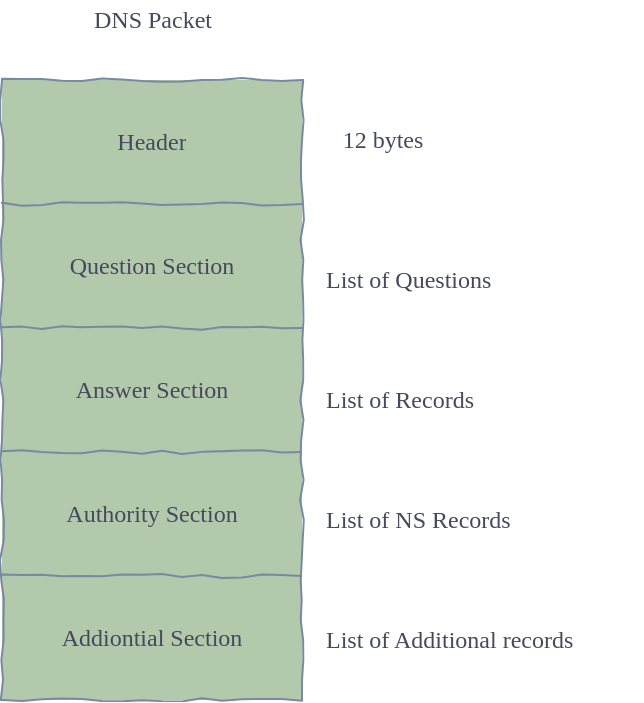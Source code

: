 <mxfile version="14.8.1" type="github" pages="15">
  <diagram id="-TrO8R4JTuIZQbB_k3LD" name="dns packet">
    <mxGraphModel dx="1064" dy="638" grid="1" gridSize="10" guides="1" tooltips="1" connect="1" arrows="1" fold="1" page="1" pageScale="1" pageWidth="827" pageHeight="1169" math="0" shadow="0">
      <root>
        <mxCell id="0" />
        <mxCell id="1" parent="0" />
        <mxCell id="cxt5U_e19xRPHu2T1gp0-1" value="" style="shape=table;startSize=0;container=1;collapsible=0;childLayout=tableLayout;fillColor=#B2C9AB;strokeColor=#788AA3;fontColor=#46495D;comic=1;fontFamily=Comic Sans MS;" vertex="1" parent="1">
          <mxGeometry x="380" y="230" width="150" height="310" as="geometry" />
        </mxCell>
        <mxCell id="cxt5U_e19xRPHu2T1gp0-2" value="" style="shape=partialRectangle;collapsible=0;dropTarget=0;pointerEvents=0;fillColor=none;top=0;left=0;bottom=0;right=0;points=[[0,0.5],[1,0.5]];portConstraint=eastwest;strokeColor=#788AA3;fontColor=#46495D;fontFamily=Comic Sans MS;" vertex="1" parent="cxt5U_e19xRPHu2T1gp0-1">
          <mxGeometry width="150" height="62" as="geometry" />
        </mxCell>
        <mxCell id="cxt5U_e19xRPHu2T1gp0-3" value="Header" style="shape=partialRectangle;html=1;whiteSpace=wrap;connectable=0;overflow=hidden;fillColor=none;top=0;left=0;bottom=0;right=0;strokeColor=#788AA3;fontColor=#46495D;fontFamily=Comic Sans MS;" vertex="1" parent="cxt5U_e19xRPHu2T1gp0-2">
          <mxGeometry width="150" height="62" as="geometry" />
        </mxCell>
        <mxCell id="cxt5U_e19xRPHu2T1gp0-4" value="" style="shape=partialRectangle;collapsible=0;dropTarget=0;pointerEvents=0;fillColor=none;top=0;left=0;bottom=0;right=0;points=[[0,0.5],[1,0.5]];portConstraint=eastwest;strokeColor=#788AA3;fontColor=#46495D;fontFamily=Comic Sans MS;" vertex="1" parent="cxt5U_e19xRPHu2T1gp0-1">
          <mxGeometry y="62" width="150" height="62" as="geometry" />
        </mxCell>
        <mxCell id="cxt5U_e19xRPHu2T1gp0-5" value="Question Section" style="shape=partialRectangle;html=1;whiteSpace=wrap;connectable=0;overflow=hidden;fillColor=none;top=0;left=0;bottom=0;right=0;strokeColor=#788AA3;fontColor=#46495D;fontFamily=Comic Sans MS;" vertex="1" parent="cxt5U_e19xRPHu2T1gp0-4">
          <mxGeometry width="150" height="62" as="geometry" />
        </mxCell>
        <mxCell id="cxt5U_e19xRPHu2T1gp0-6" value="" style="shape=partialRectangle;collapsible=0;dropTarget=0;pointerEvents=0;fillColor=none;top=0;left=0;bottom=0;right=0;points=[[0,0.5],[1,0.5]];portConstraint=eastwest;strokeColor=#788AA3;fontColor=#46495D;fontFamily=Comic Sans MS;" vertex="1" parent="cxt5U_e19xRPHu2T1gp0-1">
          <mxGeometry y="124" width="150" height="62" as="geometry" />
        </mxCell>
        <mxCell id="cxt5U_e19xRPHu2T1gp0-7" value="Answer Section" style="shape=partialRectangle;html=1;whiteSpace=wrap;connectable=0;overflow=hidden;fillColor=none;top=0;left=0;bottom=0;right=0;strokeColor=#788AA3;fontColor=#46495D;fontFamily=Comic Sans MS;" vertex="1" parent="cxt5U_e19xRPHu2T1gp0-6">
          <mxGeometry width="150" height="62" as="geometry" />
        </mxCell>
        <mxCell id="cxt5U_e19xRPHu2T1gp0-8" value="" style="shape=partialRectangle;collapsible=0;dropTarget=0;pointerEvents=0;fillColor=none;top=0;left=0;bottom=0;right=0;points=[[0,0.5],[1,0.5]];portConstraint=eastwest;strokeColor=#788AA3;fontColor=#46495D;fontFamily=Comic Sans MS;" vertex="1" parent="cxt5U_e19xRPHu2T1gp0-1">
          <mxGeometry y="186" width="150" height="62" as="geometry" />
        </mxCell>
        <mxCell id="cxt5U_e19xRPHu2T1gp0-9" value="Authority Section" style="shape=partialRectangle;html=1;whiteSpace=wrap;connectable=0;overflow=hidden;fillColor=none;top=0;left=0;bottom=0;right=0;strokeColor=#788AA3;fontColor=#46495D;fontFamily=Comic Sans MS;" vertex="1" parent="cxt5U_e19xRPHu2T1gp0-8">
          <mxGeometry width="150" height="62" as="geometry" />
        </mxCell>
        <mxCell id="cxt5U_e19xRPHu2T1gp0-10" value="" style="shape=partialRectangle;collapsible=0;dropTarget=0;pointerEvents=0;fillColor=none;top=0;left=0;bottom=0;right=0;points=[[0,0.5],[1,0.5]];portConstraint=eastwest;strokeColor=#788AA3;fontColor=#46495D;fontFamily=Comic Sans MS;" vertex="1" parent="cxt5U_e19xRPHu2T1gp0-1">
          <mxGeometry y="248" width="150" height="62" as="geometry" />
        </mxCell>
        <mxCell id="cxt5U_e19xRPHu2T1gp0-11" value="Addiontial Section" style="shape=partialRectangle;html=1;whiteSpace=wrap;connectable=0;overflow=hidden;fillColor=none;top=0;left=0;bottom=0;right=0;strokeColor=#788AA3;fontColor=#46495D;fontFamily=Comic Sans MS;" vertex="1" parent="cxt5U_e19xRPHu2T1gp0-10">
          <mxGeometry width="150" height="62" as="geometry" />
        </mxCell>
        <mxCell id="cxt5U_e19xRPHu2T1gp0-12" value="DNS Packet" style="text;html=1;align=center;verticalAlign=middle;resizable=0;points=[];autosize=1;strokeColor=none;fontColor=#46495D;fontFamily=Comic Sans MS;" vertex="1" parent="1">
          <mxGeometry x="415" y="190" width="80" height="20" as="geometry" />
        </mxCell>
        <mxCell id="cxt5U_e19xRPHu2T1gp0-13" value="12 bytes" style="text;html=1;align=center;verticalAlign=middle;resizable=0;points=[];autosize=1;strokeColor=none;fontFamily=Comic Sans MS;fontColor=#46495D;" vertex="1" parent="1">
          <mxGeometry x="540" y="250" width="60" height="20" as="geometry" />
        </mxCell>
        <mxCell id="cxt5U_e19xRPHu2T1gp0-14" value="List of Questions" style="text;html=1;align=left;verticalAlign=middle;resizable=0;points=[];autosize=1;strokeColor=none;fontFamily=Comic Sans MS;fontColor=#46495D;" vertex="1" parent="1">
          <mxGeometry x="540" y="320" width="110" height="20" as="geometry" />
        </mxCell>
        <mxCell id="cxt5U_e19xRPHu2T1gp0-15" value="List of Records" style="text;html=1;align=left;verticalAlign=middle;resizable=0;points=[];autosize=1;strokeColor=none;fontFamily=Comic Sans MS;fontColor=#46495D;" vertex="1" parent="1">
          <mxGeometry x="540" y="380" width="100" height="20" as="geometry" />
        </mxCell>
        <mxCell id="cxt5U_e19xRPHu2T1gp0-16" value="List of NS Records" style="text;html=1;align=left;verticalAlign=middle;resizable=0;points=[];autosize=1;strokeColor=none;fontFamily=Comic Sans MS;fontColor=#46495D;" vertex="1" parent="1">
          <mxGeometry x="540" y="440" width="120" height="20" as="geometry" />
        </mxCell>
        <mxCell id="cxt5U_e19xRPHu2T1gp0-17" value="List of Additional records" style="text;html=1;align=left;verticalAlign=middle;resizable=0;points=[];autosize=1;strokeColor=none;fontFamily=Comic Sans MS;fontColor=#46495D;" vertex="1" parent="1">
          <mxGeometry x="540" y="500" width="160" height="20" as="geometry" />
        </mxCell>
      </root>
    </mxGraphModel>
  </diagram>
  <diagram name="dns packet record" id="GMI2G4WEgfzUnmcxEwqY">
    <mxGraphModel dx="1064" dy="638" grid="1" gridSize="10" guides="1" tooltips="1" connect="1" arrows="1" fold="1" page="1" pageScale="1" pageWidth="827" pageHeight="1169" math="0" shadow="0">
      <root>
        <mxCell id="VuszYZAyeWBMs_7ghm0X-0" />
        <mxCell id="VuszYZAyeWBMs_7ghm0X-1" parent="VuszYZAyeWBMs_7ghm0X-0" />
        <mxCell id="VuszYZAyeWBMs_7ghm0X-2" value="" style="shape=table;startSize=0;container=1;collapsible=0;childLayout=tableLayout;fillColor=#B2C9AB;strokeColor=#788AA3;fontColor=#46495D;comic=1;fontFamily=Comic Sans MS;" vertex="1" parent="VuszYZAyeWBMs_7ghm0X-1">
          <mxGeometry x="380" y="230" width="150" height="310" as="geometry" />
        </mxCell>
        <mxCell id="VuszYZAyeWBMs_7ghm0X-3" value="" style="shape=partialRectangle;collapsible=0;dropTarget=0;pointerEvents=0;fillColor=none;top=0;left=0;bottom=0;right=0;points=[[0,0.5],[1,0.5]];portConstraint=eastwest;strokeColor=#788AA3;fontColor=#46495D;fontFamily=Comic Sans MS;" vertex="1" parent="VuszYZAyeWBMs_7ghm0X-2">
          <mxGeometry width="150" height="62" as="geometry" />
        </mxCell>
        <mxCell id="VuszYZAyeWBMs_7ghm0X-4" value="Header" style="shape=partialRectangle;html=1;whiteSpace=wrap;connectable=0;overflow=hidden;fillColor=none;top=0;left=0;bottom=0;right=0;strokeColor=#788AA3;fontColor=#46495D;fontFamily=Comic Sans MS;" vertex="1" parent="VuszYZAyeWBMs_7ghm0X-3">
          <mxGeometry width="150" height="62" as="geometry" />
        </mxCell>
        <mxCell id="VuszYZAyeWBMs_7ghm0X-5" value="" style="shape=partialRectangle;collapsible=0;dropTarget=0;pointerEvents=0;fillColor=none;top=0;left=0;bottom=0;right=0;points=[[0,0.5],[1,0.5]];portConstraint=eastwest;strokeColor=#788AA3;fontColor=#46495D;fontFamily=Comic Sans MS;" vertex="1" parent="VuszYZAyeWBMs_7ghm0X-2">
          <mxGeometry y="62" width="150" height="62" as="geometry" />
        </mxCell>
        <mxCell id="VuszYZAyeWBMs_7ghm0X-6" value="question&lt;br&gt;..." style="shape=partialRectangle;html=1;whiteSpace=wrap;connectable=0;overflow=hidden;fillColor=none;top=0;left=0;bottom=0;right=0;strokeColor=#788AA3;fontColor=#46495D;fontFamily=Comic Sans MS;" vertex="1" parent="VuszYZAyeWBMs_7ghm0X-5">
          <mxGeometry width="150" height="62" as="geometry" />
        </mxCell>
        <mxCell id="VuszYZAyeWBMs_7ghm0X-7" value="" style="shape=partialRectangle;collapsible=0;dropTarget=0;pointerEvents=0;fillColor=none;top=0;left=0;bottom=0;right=0;points=[[0,0.5],[1,0.5]];portConstraint=eastwest;strokeColor=#788AA3;fontColor=#46495D;fontFamily=Comic Sans MS;" vertex="1" parent="VuszYZAyeWBMs_7ghm0X-2">
          <mxGeometry y="124" width="150" height="62" as="geometry" />
        </mxCell>
        <mxCell id="VuszYZAyeWBMs_7ghm0X-8" value="record&lt;br&gt;..." style="shape=partialRectangle;html=1;whiteSpace=wrap;connectable=0;overflow=hidden;fillColor=none;top=0;left=0;bottom=0;right=0;strokeColor=#788AA3;fontColor=#46495D;fontFamily=Comic Sans MS;" vertex="1" parent="VuszYZAyeWBMs_7ghm0X-7">
          <mxGeometry width="150" height="62" as="geometry" />
        </mxCell>
        <mxCell id="VuszYZAyeWBMs_7ghm0X-9" value="" style="shape=partialRectangle;collapsible=0;dropTarget=0;pointerEvents=0;fillColor=none;top=0;left=0;bottom=0;right=0;points=[[0,0.5],[1,0.5]];portConstraint=eastwest;strokeColor=#788AA3;fontColor=#46495D;fontFamily=Comic Sans MS;" vertex="1" parent="VuszYZAyeWBMs_7ghm0X-2">
          <mxGeometry y="186" width="150" height="62" as="geometry" />
        </mxCell>
        <mxCell id="VuszYZAyeWBMs_7ghm0X-10" value="record&lt;br&gt;..." style="shape=partialRectangle;html=1;whiteSpace=wrap;connectable=0;overflow=hidden;fillColor=none;top=0;left=0;bottom=0;right=0;strokeColor=#788AA3;fontColor=#46495D;fontFamily=Comic Sans MS;" vertex="1" parent="VuszYZAyeWBMs_7ghm0X-9">
          <mxGeometry width="150" height="62" as="geometry" />
        </mxCell>
        <mxCell id="VuszYZAyeWBMs_7ghm0X-11" value="" style="shape=partialRectangle;collapsible=0;dropTarget=0;pointerEvents=0;fillColor=none;top=0;left=0;bottom=0;right=0;points=[[0,0.5],[1,0.5]];portConstraint=eastwest;strokeColor=#788AA3;fontColor=#46495D;fontFamily=Comic Sans MS;" vertex="1" parent="VuszYZAyeWBMs_7ghm0X-2">
          <mxGeometry y="248" width="150" height="62" as="geometry" />
        </mxCell>
        <mxCell id="VuszYZAyeWBMs_7ghm0X-12" value="record&lt;br&gt;..." style="shape=partialRectangle;html=1;whiteSpace=wrap;connectable=0;overflow=hidden;fillColor=none;top=0;left=0;bottom=0;right=0;strokeColor=#788AA3;fontColor=#46495D;fontFamily=Comic Sans MS;" vertex="1" parent="VuszYZAyeWBMs_7ghm0X-11">
          <mxGeometry width="150" height="62" as="geometry" />
        </mxCell>
        <mxCell id="VuszYZAyeWBMs_7ghm0X-13" value="DNS Packet" style="text;html=1;align=center;verticalAlign=middle;resizable=0;points=[];autosize=1;strokeColor=none;fontColor=#46495D;fontFamily=Comic Sans MS;" vertex="1" parent="VuszYZAyeWBMs_7ghm0X-1">
          <mxGeometry x="415" y="190" width="80" height="20" as="geometry" />
        </mxCell>
        <mxCell id="VuszYZAyeWBMs_7ghm0X-14" value="12 bytes" style="text;html=1;align=center;verticalAlign=middle;resizable=0;points=[];autosize=1;strokeColor=none;fontFamily=Comic Sans MS;fontColor=#46495D;" vertex="1" parent="VuszYZAyeWBMs_7ghm0X-1">
          <mxGeometry x="540" y="250" width="60" height="20" as="geometry" />
        </mxCell>
        <mxCell id="VuszYZAyeWBMs_7ghm0X-15" value="&lt;span style=&quot;text-align: center&quot;&gt;Question Section&lt;/span&gt;" style="text;html=1;align=left;verticalAlign=middle;resizable=0;points=[];autosize=1;strokeColor=none;fontFamily=Comic Sans MS;fontColor=#46495D;" vertex="1" parent="VuszYZAyeWBMs_7ghm0X-1">
          <mxGeometry x="540" y="320" width="110" height="20" as="geometry" />
        </mxCell>
        <mxCell id="VuszYZAyeWBMs_7ghm0X-16" value="&lt;span style=&quot;text-align: center&quot;&gt;Answer Section&lt;/span&gt;" style="text;html=1;align=left;verticalAlign=middle;resizable=0;points=[];autosize=1;strokeColor=none;fontFamily=Comic Sans MS;fontColor=#46495D;" vertex="1" parent="VuszYZAyeWBMs_7ghm0X-1">
          <mxGeometry x="540" y="380" width="100" height="20" as="geometry" />
        </mxCell>
        <mxCell id="VuszYZAyeWBMs_7ghm0X-17" value="&lt;span style=&quot;text-align: center&quot;&gt;Authority Section&lt;/span&gt;" style="text;html=1;align=left;verticalAlign=middle;resizable=0;points=[];autosize=1;strokeColor=none;fontFamily=Comic Sans MS;fontColor=#46495D;" vertex="1" parent="VuszYZAyeWBMs_7ghm0X-1">
          <mxGeometry x="540" y="440" width="120" height="20" as="geometry" />
        </mxCell>
        <mxCell id="VuszYZAyeWBMs_7ghm0X-18" value="&lt;span style=&quot;text-align: center&quot;&gt;Addiontial Section&lt;/span&gt;" style="text;html=1;align=left;verticalAlign=middle;resizable=0;points=[];autosize=1;strokeColor=none;fontFamily=Comic Sans MS;fontColor=#46495D;" vertex="1" parent="VuszYZAyeWBMs_7ghm0X-1">
          <mxGeometry x="540" y="500" width="120" height="20" as="geometry" />
        </mxCell>
      </root>
    </mxGraphModel>
  </diagram>
  <diagram name="dns packet-1" id="1ktIR8fNLYP4f-q2esAq">
    <mxGraphModel dx="1064" dy="582" grid="1" gridSize="10" guides="1" tooltips="1" connect="1" arrows="1" fold="1" page="1" pageScale="1" pageWidth="827" pageHeight="1169" math="0" shadow="0">
      <root>
        <mxCell id="GeIsSBDGLFttaUj3dftf-0" />
        <mxCell id="GeIsSBDGLFttaUj3dftf-1" parent="GeIsSBDGLFttaUj3dftf-0" />
        <mxCell id="GeIsSBDGLFttaUj3dftf-2" value="" style="shape=table;startSize=0;container=1;collapsible=0;childLayout=tableLayout;fillColor=#B2C9AB;strokeColor=#788AA3;fontColor=#46495D;comic=1;fontFamily=Comic Sans MS;" vertex="1" parent="GeIsSBDGLFttaUj3dftf-1">
          <mxGeometry x="380" y="230" width="150" height="310" as="geometry" />
        </mxCell>
        <mxCell id="GeIsSBDGLFttaUj3dftf-3" value="" style="shape=partialRectangle;collapsible=0;dropTarget=0;pointerEvents=0;fillColor=none;top=0;left=0;bottom=0;right=0;points=[[0,0.5],[1,0.5]];portConstraint=eastwest;strokeColor=#788AA3;fontColor=#46495D;fontFamily=Comic Sans MS;" vertex="1" parent="GeIsSBDGLFttaUj3dftf-2">
          <mxGeometry width="150" height="62" as="geometry" />
        </mxCell>
        <mxCell id="GeIsSBDGLFttaUj3dftf-4" value="Header" style="shape=partialRectangle;html=1;whiteSpace=wrap;connectable=0;overflow=hidden;fillColor=none;top=0;left=0;bottom=0;right=0;strokeColor=#788AA3;fontColor=#46495D;fontFamily=Comic Sans MS;" vertex="1" parent="GeIsSBDGLFttaUj3dftf-3">
          <mxGeometry width="150" height="62" as="geometry" />
        </mxCell>
        <mxCell id="GeIsSBDGLFttaUj3dftf-5" value="" style="shape=partialRectangle;collapsible=0;dropTarget=0;pointerEvents=0;fillColor=none;top=0;left=0;bottom=0;right=0;points=[[0,0.5],[1,0.5]];portConstraint=eastwest;strokeColor=#788AA3;fontColor=#46495D;fontFamily=Comic Sans MS;" vertex="1" parent="GeIsSBDGLFttaUj3dftf-2">
          <mxGeometry y="62" width="150" height="62" as="geometry" />
        </mxCell>
        <mxCell id="GeIsSBDGLFttaUj3dftf-6" value="domain+type+class&lt;br&gt;domain+type+class&lt;br&gt;..." style="shape=partialRectangle;html=1;whiteSpace=wrap;connectable=0;overflow=hidden;fillColor=none;top=0;left=0;bottom=0;right=0;strokeColor=#788AA3;fontColor=#46495D;fontFamily=Comic Sans MS;" vertex="1" parent="GeIsSBDGLFttaUj3dftf-5">
          <mxGeometry width="150" height="62" as="geometry" />
        </mxCell>
        <mxCell id="GeIsSBDGLFttaUj3dftf-7" value="" style="shape=partialRectangle;collapsible=0;dropTarget=0;pointerEvents=0;fillColor=none;top=0;left=0;bottom=0;right=0;points=[[0,0.5],[1,0.5]];portConstraint=eastwest;strokeColor=#788AA3;fontColor=#46495D;fontFamily=Comic Sans MS;" vertex="1" parent="GeIsSBDGLFttaUj3dftf-2">
          <mxGeometry y="124" width="150" height="62" as="geometry" />
        </mxCell>
        <mxCell id="GeIsSBDGLFttaUj3dftf-8" value="Answer Section" style="shape=partialRectangle;html=1;whiteSpace=wrap;connectable=0;overflow=hidden;fillColor=none;top=0;left=0;bottom=0;right=0;strokeColor=#788AA3;fontColor=#46495D;fontFamily=Comic Sans MS;" vertex="1" parent="GeIsSBDGLFttaUj3dftf-7">
          <mxGeometry width="150" height="62" as="geometry" />
        </mxCell>
        <mxCell id="GeIsSBDGLFttaUj3dftf-9" value="" style="shape=partialRectangle;collapsible=0;dropTarget=0;pointerEvents=0;fillColor=none;top=0;left=0;bottom=0;right=0;points=[[0,0.5],[1,0.5]];portConstraint=eastwest;strokeColor=#788AA3;fontColor=#46495D;fontFamily=Comic Sans MS;" vertex="1" parent="GeIsSBDGLFttaUj3dftf-2">
          <mxGeometry y="186" width="150" height="62" as="geometry" />
        </mxCell>
        <mxCell id="GeIsSBDGLFttaUj3dftf-10" value="Authority Section" style="shape=partialRectangle;html=1;whiteSpace=wrap;connectable=0;overflow=hidden;fillColor=none;top=0;left=0;bottom=0;right=0;strokeColor=#788AA3;fontColor=#46495D;fontFamily=Comic Sans MS;" vertex="1" parent="GeIsSBDGLFttaUj3dftf-9">
          <mxGeometry width="150" height="62" as="geometry" />
        </mxCell>
        <mxCell id="GeIsSBDGLFttaUj3dftf-11" value="" style="shape=partialRectangle;collapsible=0;dropTarget=0;pointerEvents=0;fillColor=none;top=0;left=0;bottom=0;right=0;points=[[0,0.5],[1,0.5]];portConstraint=eastwest;strokeColor=#788AA3;fontColor=#46495D;fontFamily=Comic Sans MS;" vertex="1" parent="GeIsSBDGLFttaUj3dftf-2">
          <mxGeometry y="248" width="150" height="62" as="geometry" />
        </mxCell>
        <mxCell id="GeIsSBDGLFttaUj3dftf-12" value="Addiontial Section" style="shape=partialRectangle;html=1;whiteSpace=wrap;connectable=0;overflow=hidden;fillColor=none;top=0;left=0;bottom=0;right=0;strokeColor=#788AA3;fontColor=#46495D;fontFamily=Comic Sans MS;" vertex="1" parent="GeIsSBDGLFttaUj3dftf-11">
          <mxGeometry width="150" height="62" as="geometry" />
        </mxCell>
        <mxCell id="GeIsSBDGLFttaUj3dftf-13" value="DNS Packet" style="text;html=1;align=center;verticalAlign=middle;resizable=0;points=[];autosize=1;strokeColor=none;fontColor=#46495D;fontFamily=Comic Sans MS;" vertex="1" parent="GeIsSBDGLFttaUj3dftf-1">
          <mxGeometry x="415" y="190" width="80" height="20" as="geometry" />
        </mxCell>
        <mxCell id="GeIsSBDGLFttaUj3dftf-14" value="12 bytes" style="text;html=1;align=center;verticalAlign=middle;resizable=0;points=[];autosize=1;strokeColor=none;fontFamily=Comic Sans MS;fontColor=#46495D;" vertex="1" parent="GeIsSBDGLFttaUj3dftf-1">
          <mxGeometry x="540" y="250" width="60" height="20" as="geometry" />
        </mxCell>
        <mxCell id="GeIsSBDGLFttaUj3dftf-15" value="List of Questions" style="text;html=1;align=left;verticalAlign=middle;resizable=0;points=[];autosize=1;strokeColor=none;fontFamily=Comic Sans MS;fontColor=#46495D;" vertex="1" parent="GeIsSBDGLFttaUj3dftf-1">
          <mxGeometry x="540" y="320" width="110" height="20" as="geometry" />
        </mxCell>
        <mxCell id="GeIsSBDGLFttaUj3dftf-16" value="List of Records" style="text;html=1;align=left;verticalAlign=middle;resizable=0;points=[];autosize=1;strokeColor=none;fontFamily=Comic Sans MS;fontColor=#46495D;" vertex="1" parent="GeIsSBDGLFttaUj3dftf-1">
          <mxGeometry x="540" y="380" width="100" height="20" as="geometry" />
        </mxCell>
        <mxCell id="GeIsSBDGLFttaUj3dftf-17" value="List of NS Records" style="text;html=1;align=left;verticalAlign=middle;resizable=0;points=[];autosize=1;strokeColor=none;fontFamily=Comic Sans MS;fontColor=#46495D;" vertex="1" parent="GeIsSBDGLFttaUj3dftf-1">
          <mxGeometry x="540" y="440" width="120" height="20" as="geometry" />
        </mxCell>
        <mxCell id="GeIsSBDGLFttaUj3dftf-18" value="List of Additional records" style="text;html=1;align=left;verticalAlign=middle;resizable=0;points=[];autosize=1;strokeColor=none;fontFamily=Comic Sans MS;fontColor=#46495D;" vertex="1" parent="GeIsSBDGLFttaUj3dftf-1">
          <mxGeometry x="540" y="500" width="160" height="20" as="geometry" />
        </mxCell>
        <mxCell id="SpA5sRpYiE1YOsbuaSQ4-0" value="" style="edgeStyle=elbowEdgeStyle;elbow=horizontal;endArrow=classic;html=1;fontColor=#46495D;strokeColor=#788AA3;fillColor=#B2C9AB;exitX=1.05;exitY=0.4;exitDx=0;exitDy=0;exitPerimeter=0;" edge="1" parent="GeIsSBDGLFttaUj3dftf-1" source="SpA5sRpYiE1YOsbuaSQ4-1">
          <mxGeometry width="50" height="50" relative="1" as="geometry">
            <mxPoint x="330" y="340" as="sourcePoint" />
            <mxPoint x="380" y="290" as="targetPoint" />
          </mxGeometry>
        </mxCell>
        <mxCell id="SpA5sRpYiE1YOsbuaSQ4-1" value="0xC0" style="text;html=1;align=center;verticalAlign=middle;resizable=0;points=[];autosize=1;strokeColor=none;fontColor=#46495D;fontFamily=Comic Sans MS;" vertex="1" parent="GeIsSBDGLFttaUj3dftf-1">
          <mxGeometry x="280" y="330" width="40" height="20" as="geometry" />
        </mxCell>
      </root>
    </mxGraphModel>
  </diagram>
  <diagram id="YFjdKbUosdhy_a5l-5SZ" name="dns-header">
    <mxGraphModel dx="1891" dy="638" grid="1" gridSize="10" guides="1" tooltips="1" connect="1" arrows="1" fold="1" page="1" pageScale="1" pageWidth="827" pageHeight="1169" math="0" shadow="0">
      <root>
        <mxCell id="0FiOI4otbRpU0oWNKOmq-0" />
        <mxCell id="0FiOI4otbRpU0oWNKOmq-1" parent="0FiOI4otbRpU0oWNKOmq-0" />
        <mxCell id="0FiOI4otbRpU0oWNKOmq-2" value="" style="shape=table;startSize=0;container=1;collapsible=0;childLayout=tableLayout;comic=1;fillColor=#B2C9AB;strokeColor=#788AA3;fontColor=#46495D;fontFamily=Comic Sans MS;" vertex="1" parent="0FiOI4otbRpU0oWNKOmq-1">
          <mxGeometry x="-10" y="310" width="910" height="40" as="geometry" />
        </mxCell>
        <mxCell id="0FiOI4otbRpU0oWNKOmq-3" value="" style="shape=partialRectangle;collapsible=0;dropTarget=0;pointerEvents=0;fillColor=none;top=0;left=0;bottom=0;right=0;points=[[0,0.5],[1,0.5]];portConstraint=eastwest;strokeColor=#788AA3;fontColor=#46495D;fontFamily=Comic Sans MS;" vertex="1" parent="0FiOI4otbRpU0oWNKOmq-2">
          <mxGeometry width="910" height="40" as="geometry" />
        </mxCell>
        <mxCell id="0FiOI4otbRpU0oWNKOmq-4" value="ID" style="shape=partialRectangle;html=1;whiteSpace=wrap;connectable=0;overflow=hidden;fillColor=none;top=0;left=0;bottom=0;right=0;strokeColor=#788AA3;fontColor=#46495D;fontFamily=Comic Sans MS;" vertex="1" parent="0FiOI4otbRpU0oWNKOmq-3">
          <mxGeometry width="65" height="40" as="geometry" />
        </mxCell>
        <mxCell id="0FiOI4otbRpU0oWNKOmq-5" value="QR" style="shape=partialRectangle;html=1;whiteSpace=wrap;connectable=0;overflow=hidden;fillColor=none;top=0;left=0;bottom=0;right=0;strokeColor=#788AA3;fontColor=#46495D;fontFamily=Comic Sans MS;" vertex="1" parent="0FiOI4otbRpU0oWNKOmq-3">
          <mxGeometry x="65" width="64" height="40" as="geometry" />
        </mxCell>
        <mxCell id="0FiOI4otbRpU0oWNKOmq-6" value="OPCODE" style="shape=partialRectangle;html=1;whiteSpace=wrap;connectable=0;overflow=hidden;fillColor=none;top=0;left=0;bottom=0;right=0;strokeColor=#788AA3;fontColor=#46495D;fontFamily=Comic Sans MS;" vertex="1" parent="0FiOI4otbRpU0oWNKOmq-3">
          <mxGeometry x="129" width="65" height="40" as="geometry" />
        </mxCell>
        <mxCell id="0FiOI4otbRpU0oWNKOmq-7" value="AA" style="shape=partialRectangle;html=1;whiteSpace=wrap;connectable=0;overflow=hidden;fillColor=none;top=0;left=0;bottom=0;right=0;strokeColor=#788AA3;fontColor=#46495D;fontFamily=Comic Sans MS;" vertex="1" parent="0FiOI4otbRpU0oWNKOmq-3">
          <mxGeometry x="194" width="64" height="40" as="geometry" />
        </mxCell>
        <mxCell id="0FiOI4otbRpU0oWNKOmq-8" value="TC" style="shape=partialRectangle;html=1;whiteSpace=wrap;connectable=0;overflow=hidden;fillColor=none;top=0;left=0;bottom=0;right=0;strokeColor=#788AA3;fontColor=#46495D;fontFamily=Comic Sans MS;" vertex="1" parent="0FiOI4otbRpU0oWNKOmq-3">
          <mxGeometry x="258" width="65" height="40" as="geometry" />
        </mxCell>
        <mxCell id="0FiOI4otbRpU0oWNKOmq-9" value="RD" style="shape=partialRectangle;html=1;whiteSpace=wrap;connectable=0;overflow=hidden;fillColor=none;top=0;left=0;bottom=0;right=0;strokeColor=#788AA3;fontColor=#46495D;fontFamily=Comic Sans MS;" vertex="1" parent="0FiOI4otbRpU0oWNKOmq-3">
          <mxGeometry x="323" width="65" height="40" as="geometry" />
        </mxCell>
        <mxCell id="0FiOI4otbRpU0oWNKOmq-10" value="RA" style="shape=partialRectangle;html=1;whiteSpace=wrap;connectable=0;overflow=hidden;fillColor=none;top=0;left=0;bottom=0;right=0;strokeColor=#788AA3;fontColor=#46495D;fontFamily=Comic Sans MS;" vertex="1" parent="0FiOI4otbRpU0oWNKOmq-3">
          <mxGeometry x="388" width="64" height="40" as="geometry" />
        </mxCell>
        <mxCell id="0FiOI4otbRpU0oWNKOmq-11" value="Z" style="shape=partialRectangle;html=1;whiteSpace=wrap;connectable=0;overflow=hidden;fillColor=none;top=0;left=0;bottom=0;right=0;strokeColor=#788AA3;fontColor=#46495D;fontFamily=Comic Sans MS;" vertex="1" parent="0FiOI4otbRpU0oWNKOmq-3">
          <mxGeometry x="452" width="65" height="40" as="geometry" />
        </mxCell>
        <mxCell id="0FiOI4otbRpU0oWNKOmq-12" value="RCODE" style="shape=partialRectangle;html=1;whiteSpace=wrap;connectable=0;overflow=hidden;fillColor=none;top=0;left=0;bottom=0;right=0;strokeColor=#788AA3;fontColor=#46495D;fontFamily=Comic Sans MS;" vertex="1" parent="0FiOI4otbRpU0oWNKOmq-3">
          <mxGeometry x="517" width="65" height="40" as="geometry" />
        </mxCell>
        <mxCell id="0FiOI4otbRpU0oWNKOmq-13" value="QCOUNT" style="shape=partialRectangle;html=1;whiteSpace=wrap;connectable=0;overflow=hidden;fillColor=none;top=0;left=0;bottom=0;right=0;strokeColor=#788AA3;fontColor=#46495D;fontFamily=Comic Sans MS;" vertex="1" parent="0FiOI4otbRpU0oWNKOmq-3">
          <mxGeometry x="582" width="64" height="40" as="geometry" />
        </mxCell>
        <mxCell id="0FiOI4otbRpU0oWNKOmq-14" value="ANCOUNT" style="shape=partialRectangle;html=1;whiteSpace=wrap;connectable=0;overflow=hidden;fillColor=none;top=0;left=0;bottom=0;right=0;strokeColor=#788AA3;fontColor=#46495D;fontFamily=Comic Sans MS;" vertex="1" parent="0FiOI4otbRpU0oWNKOmq-3">
          <mxGeometry x="646" width="94" height="40" as="geometry" />
        </mxCell>
        <mxCell id="0FiOI4otbRpU0oWNKOmq-15" value="NSCOUNT" style="shape=partialRectangle;html=1;whiteSpace=wrap;connectable=0;overflow=hidden;fillColor=none;top=0;left=0;bottom=0;right=0;strokeColor=#788AA3;fontColor=#46495D;fontFamily=Comic Sans MS;" vertex="1" parent="0FiOI4otbRpU0oWNKOmq-3">
          <mxGeometry x="740" width="80" height="40" as="geometry" />
        </mxCell>
        <mxCell id="0FiOI4otbRpU0oWNKOmq-16" value="ARCOUNT" style="shape=partialRectangle;html=1;whiteSpace=wrap;connectable=0;overflow=hidden;fillColor=none;top=0;left=0;bottom=0;right=0;strokeColor=#788AA3;fontColor=#46495D;fontFamily=Comic Sans MS;" vertex="1" parent="0FiOI4otbRpU0oWNKOmq-3">
          <mxGeometry x="820" width="90" height="40" as="geometry" />
        </mxCell>
        <mxCell id="0FiOI4otbRpU0oWNKOmq-18" value="DNS Header" style="text;html=1;align=center;verticalAlign=middle;resizable=0;points=[];autosize=1;strokeColor=none;fontColor=#46495D;fontFamily=Comic Sans MS;" vertex="1" parent="0FiOI4otbRpU0oWNKOmq-1">
          <mxGeometry x="400" y="270" width="90" height="20" as="geometry" />
        </mxCell>
        <mxCell id="0FiOI4otbRpU0oWNKOmq-20" value="16 bits" style="text;html=1;align=center;verticalAlign=middle;resizable=0;points=[];autosize=1;strokeColor=none;fontFamily=Comic Sans MS;fontColor=#46495D;" vertex="1" parent="0FiOI4otbRpU0oWNKOmq-1">
          <mxGeometry x="-5" y="360" width="50" height="20" as="geometry" />
        </mxCell>
        <mxCell id="0FiOI4otbRpU0oWNKOmq-21" value="1" style="text;html=1;align=center;verticalAlign=middle;resizable=0;points=[];autosize=1;strokeColor=none;fontFamily=Comic Sans MS;fontColor=#46495D;" vertex="1" parent="0FiOI4otbRpU0oWNKOmq-1">
          <mxGeometry x="80" y="360" width="20" height="20" as="geometry" />
        </mxCell>
        <mxCell id="0FiOI4otbRpU0oWNKOmq-22" value="4" style="text;html=1;align=center;verticalAlign=middle;resizable=0;points=[];autosize=1;strokeColor=none;fontFamily=Comic Sans MS;fontColor=#46495D;" vertex="1" parent="0FiOI4otbRpU0oWNKOmq-1">
          <mxGeometry x="145" y="360" width="20" height="20" as="geometry" />
        </mxCell>
        <mxCell id="0FiOI4otbRpU0oWNKOmq-23" value="1" style="text;html=1;align=center;verticalAlign=middle;resizable=0;points=[];autosize=1;strokeColor=none;fontFamily=Comic Sans MS;fontColor=#46495D;" vertex="1" parent="0FiOI4otbRpU0oWNKOmq-1">
          <mxGeometry x="210" y="360" width="20" height="20" as="geometry" />
        </mxCell>
        <mxCell id="0FiOI4otbRpU0oWNKOmq-24" value="1" style="text;html=1;align=center;verticalAlign=middle;resizable=0;points=[];autosize=1;strokeColor=none;fontFamily=Comic Sans MS;fontColor=#46495D;" vertex="1" parent="0FiOI4otbRpU0oWNKOmq-1">
          <mxGeometry x="270" y="360" width="20" height="20" as="geometry" />
        </mxCell>
        <mxCell id="0FiOI4otbRpU0oWNKOmq-25" value="1" style="text;html=1;align=center;verticalAlign=middle;resizable=0;points=[];autosize=1;strokeColor=none;fontFamily=Comic Sans MS;fontColor=#46495D;" vertex="1" parent="0FiOI4otbRpU0oWNKOmq-1">
          <mxGeometry x="330" y="360" width="20" height="20" as="geometry" />
        </mxCell>
        <mxCell id="0FiOI4otbRpU0oWNKOmq-26" value="1" style="text;html=1;align=center;verticalAlign=middle;resizable=0;points=[];autosize=1;strokeColor=none;fontFamily=Comic Sans MS;fontColor=#46495D;" vertex="1" parent="0FiOI4otbRpU0oWNKOmq-1">
          <mxGeometry x="400" y="360" width="20" height="20" as="geometry" />
        </mxCell>
        <mxCell id="0FiOI4otbRpU0oWNKOmq-27" value="3" style="text;html=1;align=center;verticalAlign=middle;resizable=0;points=[];autosize=1;strokeColor=none;fontFamily=Comic Sans MS;fontColor=#46495D;" vertex="1" parent="0FiOI4otbRpU0oWNKOmq-1">
          <mxGeometry x="470" y="360" width="20" height="20" as="geometry" />
        </mxCell>
        <mxCell id="0FiOI4otbRpU0oWNKOmq-28" value="4" style="text;html=1;align=center;verticalAlign=middle;resizable=0;points=[];autosize=1;strokeColor=none;fontFamily=Comic Sans MS;fontColor=#46495D;" vertex="1" parent="0FiOI4otbRpU0oWNKOmq-1">
          <mxGeometry x="530" y="360" width="20" height="20" as="geometry" />
        </mxCell>
        <mxCell id="0FiOI4otbRpU0oWNKOmq-29" value="16" style="text;html=1;align=center;verticalAlign=middle;resizable=0;points=[];autosize=1;strokeColor=none;fontFamily=Comic Sans MS;fontColor=#46495D;" vertex="1" parent="0FiOI4otbRpU0oWNKOmq-1">
          <mxGeometry x="585" y="360" width="30" height="20" as="geometry" />
        </mxCell>
        <mxCell id="0FiOI4otbRpU0oWNKOmq-30" value="16" style="text;html=1;align=center;verticalAlign=middle;resizable=0;points=[];autosize=1;strokeColor=none;fontFamily=Comic Sans MS;fontColor=#46495D;" vertex="1" parent="0FiOI4otbRpU0oWNKOmq-1">
          <mxGeometry x="675" y="360" width="30" height="20" as="geometry" />
        </mxCell>
        <mxCell id="0FiOI4otbRpU0oWNKOmq-31" value="16" style="text;html=1;align=center;verticalAlign=middle;resizable=0;points=[];autosize=1;strokeColor=none;fontFamily=Comic Sans MS;fontColor=#46495D;" vertex="1" parent="0FiOI4otbRpU0oWNKOmq-1">
          <mxGeometry x="760" y="360" width="30" height="20" as="geometry" />
        </mxCell>
        <mxCell id="0FiOI4otbRpU0oWNKOmq-32" value="16" style="text;html=1;align=center;verticalAlign=middle;resizable=0;points=[];autosize=1;strokeColor=none;fontFamily=Comic Sans MS;fontColor=#46495D;" vertex="1" parent="0FiOI4otbRpU0oWNKOmq-1">
          <mxGeometry x="840" y="360" width="30" height="20" as="geometry" />
        </mxCell>
        <mxCell id="0FiOI4otbRpU0oWNKOmq-33" value="" style="shape=curlyBracket;whiteSpace=wrap;html=1;rounded=1;flipH=1;sketch=0;fontFamily=Comic Sans MS;fontColor=#46495D;strokeColor=#788AA3;fillColor=#B2C9AB;direction=north;" vertex="1" parent="0FiOI4otbRpU0oWNKOmq-1">
          <mxGeometry x="-10" y="393" width="910" height="20" as="geometry" />
        </mxCell>
        <mxCell id="0FiOI4otbRpU0oWNKOmq-34" value="12 bytes" style="text;html=1;align=center;verticalAlign=middle;resizable=0;points=[];autosize=1;strokeColor=none;fontFamily=Comic Sans MS;fontColor=#46495D;" vertex="1" parent="0FiOI4otbRpU0oWNKOmq-1">
          <mxGeometry x="415" y="420" width="60" height="20" as="geometry" />
        </mxCell>
      </root>
    </mxGraphModel>
  </diagram>
  <diagram name="dns-header-req-example" id="_XU6FUjldbCyAEGPGqGi">
    <mxGraphModel dx="1891" dy="582" grid="1" gridSize="10" guides="1" tooltips="1" connect="1" arrows="1" fold="1" page="1" pageScale="1" pageWidth="827" pageHeight="1169" math="0" shadow="0">
      <root>
        <mxCell id="N1s5_SRm0Bp0A8qLuIWa-0" />
        <mxCell id="N1s5_SRm0Bp0A8qLuIWa-1" parent="N1s5_SRm0Bp0A8qLuIWa-0" />
        <mxCell id="N1s5_SRm0Bp0A8qLuIWa-2" value="" style="shape=table;startSize=0;container=1;collapsible=0;childLayout=tableLayout;comic=1;fillColor=#B2C9AB;strokeColor=#788AA3;fontColor=#46495D;fontFamily=Comic Sans MS;" vertex="1" parent="N1s5_SRm0Bp0A8qLuIWa-1">
          <mxGeometry x="285" y="370" width="65" height="40" as="geometry" />
        </mxCell>
        <mxCell id="N1s5_SRm0Bp0A8qLuIWa-3" value="" style="shape=partialRectangle;collapsible=0;dropTarget=0;pointerEvents=0;fillColor=none;top=0;left=0;bottom=0;right=0;points=[[0,0.5],[1,0.5]];portConstraint=eastwest;strokeColor=#788AA3;fontColor=#46495D;fontFamily=Comic Sans MS;" vertex="1" parent="N1s5_SRm0Bp0A8qLuIWa-2">
          <mxGeometry width="65" height="40" as="geometry" />
        </mxCell>
        <mxCell id="N1s5_SRm0Bp0A8qLuIWa-4" value="0x1959" style="shape=partialRectangle;html=1;whiteSpace=wrap;connectable=0;overflow=hidden;fillColor=none;top=0;left=0;bottom=0;right=0;strokeColor=#788AA3;fontColor=#46495D;fontFamily=Comic Sans MS;" vertex="1" parent="N1s5_SRm0Bp0A8qLuIWa-3">
          <mxGeometry width="65" height="40" as="geometry" />
        </mxCell>
        <mxCell id="N1s5_SRm0Bp0A8qLuIWa-17" value="DNS Query Header" style="text;html=1;align=center;verticalAlign=middle;resizable=0;points=[];autosize=1;strokeColor=none;fontColor=#46495D;fontFamily=Comic Sans MS;" vertex="1" parent="N1s5_SRm0Bp0A8qLuIWa-1">
          <mxGeometry x="252.5" y="310" width="130" height="20" as="geometry" />
        </mxCell>
        <mxCell id="N1s5_SRm0Bp0A8qLuIWa-18" value="ID" style="text;html=1;align=center;verticalAlign=middle;resizable=0;points=[];autosize=1;strokeColor=none;fontFamily=Comic Sans MS;fontColor=#46495D;" vertex="1" parent="N1s5_SRm0Bp0A8qLuIWa-1">
          <mxGeometry x="302.5" y="420" width="30" height="20" as="geometry" />
        </mxCell>
        <mxCell id="N1s5_SRm0Bp0A8qLuIWa-48" value="" style="shape=table;startSize=0;container=1;collapsible=0;childLayout=tableLayout;comic=1;fontFamily=Comic Sans MS;fillColor=#B2C9AB;strokeColor=#788AA3;fontColor=#46495D;" vertex="1" parent="N1s5_SRm0Bp0A8qLuIWa-1">
          <mxGeometry x="-90" y="500" width="830" height="40" as="geometry" />
        </mxCell>
        <mxCell id="N1s5_SRm0Bp0A8qLuIWa-49" value="" style="shape=partialRectangle;collapsible=0;dropTarget=0;pointerEvents=0;fillColor=none;top=0;left=0;bottom=0;right=0;points=[[0,0.5],[1,0.5]];portConstraint=eastwest;strokeColor=#788AA3;fontColor=#46495D;fontFamily=Comic Sans MS;" vertex="1" parent="N1s5_SRm0Bp0A8qLuIWa-48">
          <mxGeometry width="830" height="40" as="geometry" />
        </mxCell>
        <mxCell id="N1s5_SRm0Bp0A8qLuIWa-50" value="0" style="shape=partialRectangle;html=1;whiteSpace=wrap;connectable=0;overflow=hidden;fillColor=none;top=0;left=0;bottom=0;right=0;strokeColor=#788AA3;fontColor=#46495D;fontFamily=Comic Sans MS;" vertex="1" parent="N1s5_SRm0Bp0A8qLuIWa-49">
          <mxGeometry width="52" height="40" as="geometry" />
        </mxCell>
        <mxCell id="N1s5_SRm0Bp0A8qLuIWa-51" value="0" style="shape=partialRectangle;html=1;whiteSpace=wrap;connectable=0;overflow=hidden;fillColor=none;top=0;left=0;bottom=0;right=0;strokeColor=#788AA3;fontColor=#46495D;fontFamily=Comic Sans MS;" vertex="1" parent="N1s5_SRm0Bp0A8qLuIWa-49">
          <mxGeometry x="52" width="52" height="40" as="geometry" />
        </mxCell>
        <mxCell id="N1s5_SRm0Bp0A8qLuIWa-52" value="0" style="shape=partialRectangle;html=1;whiteSpace=wrap;connectable=0;overflow=hidden;fillColor=none;top=0;left=0;bottom=0;right=0;strokeColor=#788AA3;fontColor=#46495D;fontFamily=Comic Sans MS;" vertex="1" parent="N1s5_SRm0Bp0A8qLuIWa-49">
          <mxGeometry x="104" width="52" height="40" as="geometry" />
        </mxCell>
        <mxCell id="N1s5_SRm0Bp0A8qLuIWa-53" value="0" style="shape=partialRectangle;html=1;whiteSpace=wrap;connectable=0;overflow=hidden;fillColor=none;top=0;left=0;bottom=0;right=0;strokeColor=#788AA3;fontColor=#46495D;fontFamily=Comic Sans MS;" vertex="1" parent="N1s5_SRm0Bp0A8qLuIWa-49">
          <mxGeometry x="156" width="52" height="40" as="geometry" />
        </mxCell>
        <mxCell id="N1s5_SRm0Bp0A8qLuIWa-54" value="0" style="shape=partialRectangle;html=1;whiteSpace=wrap;connectable=0;overflow=hidden;fillColor=none;top=0;left=0;bottom=0;right=0;strokeColor=#788AA3;fontColor=#46495D;fontFamily=Comic Sans MS;" vertex="1" parent="N1s5_SRm0Bp0A8qLuIWa-49">
          <mxGeometry x="208" width="51" height="40" as="geometry" />
        </mxCell>
        <mxCell id="N1s5_SRm0Bp0A8qLuIWa-55" value="0" style="shape=partialRectangle;html=1;whiteSpace=wrap;connectable=0;overflow=hidden;fillColor=none;top=0;left=0;bottom=0;right=0;strokeColor=#788AA3;fontColor=#46495D;fontFamily=Comic Sans MS;" vertex="1" parent="N1s5_SRm0Bp0A8qLuIWa-49">
          <mxGeometry x="259" width="52" height="40" as="geometry" />
        </mxCell>
        <mxCell id="N1s5_SRm0Bp0A8qLuIWa-56" value="0" style="shape=partialRectangle;html=1;whiteSpace=wrap;connectable=0;overflow=hidden;fillColor=none;top=0;left=0;bottom=0;right=0;strokeColor=#788AA3;fontColor=#46495D;fontFamily=Comic Sans MS;" vertex="1" parent="N1s5_SRm0Bp0A8qLuIWa-49">
          <mxGeometry x="311" width="52" height="40" as="geometry" />
        </mxCell>
        <mxCell id="N1s5_SRm0Bp0A8qLuIWa-57" value="1" style="shape=partialRectangle;html=1;whiteSpace=wrap;connectable=0;overflow=hidden;fillColor=none;top=0;left=0;bottom=0;right=0;strokeColor=#788AA3;fontColor=#46495D;fontFamily=Comic Sans MS;" vertex="1" parent="N1s5_SRm0Bp0A8qLuIWa-49">
          <mxGeometry x="363" width="52" height="40" as="geometry" />
        </mxCell>
        <mxCell id="N1s5_SRm0Bp0A8qLuIWa-58" value="0" style="shape=partialRectangle;html=1;whiteSpace=wrap;connectable=0;overflow=hidden;fillColor=none;top=0;left=0;bottom=0;right=0;strokeColor=#788AA3;fontColor=#46495D;fontFamily=Comic Sans MS;" vertex="1" parent="N1s5_SRm0Bp0A8qLuIWa-49">
          <mxGeometry x="415" width="52" height="40" as="geometry" />
        </mxCell>
        <mxCell id="N1s5_SRm0Bp0A8qLuIWa-59" value="0" style="shape=partialRectangle;html=1;whiteSpace=wrap;connectable=0;overflow=hidden;fillColor=none;top=0;left=0;bottom=0;right=0;strokeColor=#788AA3;fontColor=#46495D;fontFamily=Comic Sans MS;" vertex="1" parent="N1s5_SRm0Bp0A8qLuIWa-49">
          <mxGeometry x="467" width="52" height="40" as="geometry" />
        </mxCell>
        <mxCell id="N1s5_SRm0Bp0A8qLuIWa-60" value="1" style="shape=partialRectangle;html=1;whiteSpace=wrap;connectable=0;overflow=hidden;fillColor=none;top=0;left=0;bottom=0;right=0;strokeColor=#788AA3;fontColor=#46495D;fontFamily=Comic Sans MS;" vertex="1" parent="N1s5_SRm0Bp0A8qLuIWa-49">
          <mxGeometry x="519" width="52" height="40" as="geometry" />
        </mxCell>
        <mxCell id="N1s5_SRm0Bp0A8qLuIWa-61" value="0" style="shape=partialRectangle;html=1;whiteSpace=wrap;connectable=0;overflow=hidden;fillColor=none;top=0;left=0;bottom=0;right=0;strokeColor=#788AA3;fontColor=#46495D;fontFamily=Comic Sans MS;" vertex="1" parent="N1s5_SRm0Bp0A8qLuIWa-49">
          <mxGeometry x="571" width="52" height="40" as="geometry" />
        </mxCell>
        <mxCell id="N1s5_SRm0Bp0A8qLuIWa-62" value="0" style="shape=partialRectangle;html=1;whiteSpace=wrap;connectable=0;overflow=hidden;fillColor=none;top=0;left=0;bottom=0;right=0;strokeColor=#788AA3;fontColor=#46495D;fontFamily=Comic Sans MS;" vertex="1" parent="N1s5_SRm0Bp0A8qLuIWa-49">
          <mxGeometry x="623" width="51" height="40" as="geometry" />
        </mxCell>
        <mxCell id="N1s5_SRm0Bp0A8qLuIWa-63" value="0" style="shape=partialRectangle;html=1;whiteSpace=wrap;connectable=0;overflow=hidden;fillColor=none;top=0;left=0;bottom=0;right=0;strokeColor=#788AA3;fontColor=#46495D;fontFamily=Comic Sans MS;" vertex="1" parent="N1s5_SRm0Bp0A8qLuIWa-49">
          <mxGeometry x="674" width="52" height="40" as="geometry" />
        </mxCell>
        <mxCell id="N1s5_SRm0Bp0A8qLuIWa-64" value="0" style="shape=partialRectangle;html=1;whiteSpace=wrap;connectable=0;overflow=hidden;fillColor=none;top=0;left=0;bottom=0;right=0;strokeColor=#788AA3;fontColor=#46495D;fontFamily=Comic Sans MS;" vertex="1" parent="N1s5_SRm0Bp0A8qLuIWa-49">
          <mxGeometry x="726" width="52" height="40" as="geometry" />
        </mxCell>
        <mxCell id="N1s5_SRm0Bp0A8qLuIWa-65" value="0" style="shape=partialRectangle;html=1;whiteSpace=wrap;connectable=0;overflow=hidden;fillColor=none;top=0;left=0;bottom=0;right=0;strokeColor=#788AA3;fontColor=#46495D;fontFamily=Comic Sans MS;" vertex="1" parent="N1s5_SRm0Bp0A8qLuIWa-49">
          <mxGeometry x="778" width="52" height="40" as="geometry" />
        </mxCell>
        <mxCell id="N1s5_SRm0Bp0A8qLuIWa-66" value="QR" style="text;html=1;align=center;verticalAlign=middle;resizable=0;points=[];autosize=1;strokeColor=none;fontFamily=Comic Sans MS;fontColor=#46495D;" vertex="1" parent="N1s5_SRm0Bp0A8qLuIWa-1">
          <mxGeometry x="-85" y="550" width="30" height="20" as="geometry" />
        </mxCell>
        <mxCell id="N1s5_SRm0Bp0A8qLuIWa-67" value="" style="shape=curlyBracket;whiteSpace=wrap;html=1;rounded=1;flipH=1;sketch=0;fontFamily=Comic Sans MS;fontColor=#46495D;strokeColor=#788AA3;fillColor=#B2C9AB;direction=north;" vertex="1" parent="N1s5_SRm0Bp0A8qLuIWa-1">
          <mxGeometry x="-40" y="550" width="210" height="20" as="geometry" />
        </mxCell>
        <mxCell id="N1s5_SRm0Bp0A8qLuIWa-68" value="OPCODE" style="text;html=1;align=center;verticalAlign=middle;resizable=0;points=[];autosize=1;strokeColor=none;fontFamily=Comic Sans MS;fontColor=#46495D;" vertex="1" parent="N1s5_SRm0Bp0A8qLuIWa-1">
          <mxGeometry x="40" y="584.5" width="60" height="20" as="geometry" />
        </mxCell>
        <mxCell id="N1s5_SRm0Bp0A8qLuIWa-69" value="AA" style="text;html=1;align=center;verticalAlign=middle;resizable=0;points=[];autosize=1;strokeColor=none;fontFamily=Comic Sans MS;fontColor=#46495D;" vertex="1" parent="N1s5_SRm0Bp0A8qLuIWa-1">
          <mxGeometry x="180" y="550" width="30" height="20" as="geometry" />
        </mxCell>
        <mxCell id="N1s5_SRm0Bp0A8qLuIWa-70" value="TC" style="text;html=1;align=center;verticalAlign=middle;resizable=0;points=[];autosize=1;strokeColor=none;fontFamily=Comic Sans MS;fontColor=#46495D;" vertex="1" parent="N1s5_SRm0Bp0A8qLuIWa-1">
          <mxGeometry x="230" y="550" width="30" height="20" as="geometry" />
        </mxCell>
        <mxCell id="N1s5_SRm0Bp0A8qLuIWa-71" value="RD" style="text;html=1;align=center;verticalAlign=middle;resizable=0;points=[];autosize=1;strokeColor=none;fontFamily=Comic Sans MS;fontColor=#46495D;" vertex="1" parent="N1s5_SRm0Bp0A8qLuIWa-1">
          <mxGeometry x="285" y="550" width="30" height="20" as="geometry" />
        </mxCell>
        <mxCell id="N1s5_SRm0Bp0A8qLuIWa-72" value="RA" style="text;html=1;align=center;verticalAlign=middle;resizable=0;points=[];autosize=1;strokeColor=none;fontFamily=Comic Sans MS;fontColor=#46495D;" vertex="1" parent="N1s5_SRm0Bp0A8qLuIWa-1">
          <mxGeometry x="335" y="550" width="30" height="20" as="geometry" />
        </mxCell>
        <mxCell id="N1s5_SRm0Bp0A8qLuIWa-73" value="" style="shape=curlyBracket;whiteSpace=wrap;html=1;rounded=1;flipH=1;sketch=0;fontFamily=Comic Sans MS;fontColor=#46495D;strokeColor=#788AA3;fillColor=#B2C9AB;direction=north;" vertex="1" parent="N1s5_SRm0Bp0A8qLuIWa-1">
          <mxGeometry x="378" y="550" width="155" height="20" as="geometry" />
        </mxCell>
        <mxCell id="N1s5_SRm0Bp0A8qLuIWa-74" value="Z" style="text;html=1;align=center;verticalAlign=middle;resizable=0;points=[];autosize=1;strokeColor=none;fontFamily=Comic Sans MS;fontColor=#46495D;" vertex="1" parent="N1s5_SRm0Bp0A8qLuIWa-1">
          <mxGeometry x="445.5" y="584.5" width="20" height="20" as="geometry" />
        </mxCell>
        <mxCell id="N1s5_SRm0Bp0A8qLuIWa-75" value="" style="shape=curlyBracket;whiteSpace=wrap;html=1;rounded=1;flipH=1;sketch=0;fontFamily=Comic Sans MS;fontColor=#46495D;strokeColor=#788AA3;fillColor=#B2C9AB;direction=north;" vertex="1" parent="N1s5_SRm0Bp0A8qLuIWa-1">
          <mxGeometry x="533" y="550" width="207" height="20" as="geometry" />
        </mxCell>
        <mxCell id="N1s5_SRm0Bp0A8qLuIWa-76" value="RCODE" style="text;html=1;align=center;verticalAlign=middle;resizable=0;points=[];autosize=1;strokeColor=none;fontFamily=Comic Sans MS;fontColor=#46495D;" vertex="1" parent="N1s5_SRm0Bp0A8qLuIWa-1">
          <mxGeometry x="606.5" y="584.5" width="60" height="20" as="geometry" />
        </mxCell>
        <mxCell id="m09vP4zo_GE1h7nXi-pq-0" value="" style="shape=table;startSize=0;container=1;collapsible=0;childLayout=tableLayout;comic=1;fillColor=#B2C9AB;strokeColor=#788AA3;fontColor=#46495D;fontFamily=Comic Sans MS;" vertex="1" parent="N1s5_SRm0Bp0A8qLuIWa-1">
          <mxGeometry x="130" y="690" width="410" height="40" as="geometry" />
        </mxCell>
        <mxCell id="m09vP4zo_GE1h7nXi-pq-1" value="" style="shape=partialRectangle;collapsible=0;dropTarget=0;pointerEvents=0;fillColor=none;top=0;left=0;bottom=0;right=0;points=[[0,0.5],[1,0.5]];portConstraint=eastwest;strokeColor=#788AA3;fontColor=#46495D;fontFamily=Comic Sans MS;" vertex="1" parent="m09vP4zo_GE1h7nXi-pq-0">
          <mxGeometry width="410" height="40" as="geometry" />
        </mxCell>
        <mxCell id="m09vP4zo_GE1h7nXi-pq-2" value="0x0001" style="shape=partialRectangle;html=1;whiteSpace=wrap;connectable=0;overflow=hidden;fillColor=none;top=0;left=0;bottom=0;right=0;strokeColor=#788AA3;fontColor=#46495D;fontFamily=Comic Sans MS;" vertex="1" parent="m09vP4zo_GE1h7nXi-pq-1">
          <mxGeometry width="103" height="40" as="geometry" />
        </mxCell>
        <mxCell id="m09vP4zo_GE1h7nXi-pq-3" value="0x0000" style="shape=partialRectangle;html=1;whiteSpace=wrap;connectable=0;overflow=hidden;fillColor=none;top=0;left=0;bottom=0;right=0;strokeColor=#788AA3;fontColor=#46495D;fontFamily=Comic Sans MS;" vertex="1" parent="m09vP4zo_GE1h7nXi-pq-1">
          <mxGeometry x="103" width="102" height="40" as="geometry" />
        </mxCell>
        <mxCell id="m09vP4zo_GE1h7nXi-pq-4" value="0x0000" style="shape=partialRectangle;html=1;whiteSpace=wrap;connectable=0;overflow=hidden;fillColor=none;top=0;left=0;bottom=0;right=0;strokeColor=#788AA3;fontColor=#46495D;fontFamily=Comic Sans MS;" vertex="1" parent="m09vP4zo_GE1h7nXi-pq-1">
          <mxGeometry x="205" width="103" height="40" as="geometry" />
        </mxCell>
        <mxCell id="m09vP4zo_GE1h7nXi-pq-5" value="0x0000" style="shape=partialRectangle;html=1;whiteSpace=wrap;connectable=0;overflow=hidden;fillColor=none;top=0;left=0;bottom=0;right=0;strokeColor=#788AA3;fontColor=#46495D;fontFamily=Comic Sans MS;" vertex="1" parent="m09vP4zo_GE1h7nXi-pq-1">
          <mxGeometry x="308" width="102" height="40" as="geometry" />
        </mxCell>
        <mxCell id="m09vP4zo_GE1h7nXi-pq-6" value="QCOUNT" style="text;html=1;align=center;verticalAlign=middle;resizable=0;points=[];autosize=1;strokeColor=none;fontFamily=Comic Sans MS;fontColor=#46495D;" vertex="1" parent="N1s5_SRm0Bp0A8qLuIWa-1">
          <mxGeometry x="150" y="740" width="70" height="20" as="geometry" />
        </mxCell>
        <mxCell id="m09vP4zo_GE1h7nXi-pq-7" value="ANCOUNT" style="text;html=1;align=center;verticalAlign=middle;resizable=0;points=[];autosize=1;strokeColor=none;fontFamily=Comic Sans MS;fontColor=#46495D;" vertex="1" parent="N1s5_SRm0Bp0A8qLuIWa-1">
          <mxGeometry x="251.5" y="740" width="80" height="20" as="geometry" />
        </mxCell>
        <mxCell id="m09vP4zo_GE1h7nXi-pq-8" value="NSCOUNT" style="text;html=1;align=center;verticalAlign=middle;resizable=0;points=[];autosize=1;strokeColor=none;fontFamily=Comic Sans MS;fontColor=#46495D;" vertex="1" parent="N1s5_SRm0Bp0A8qLuIWa-1">
          <mxGeometry x="349" y="740" width="80" height="20" as="geometry" />
        </mxCell>
        <mxCell id="m09vP4zo_GE1h7nXi-pq-9" value="ARCOUNT" style="text;html=1;align=center;verticalAlign=middle;resizable=0;points=[];autosize=1;strokeColor=none;fontFamily=Comic Sans MS;fontColor=#46495D;" vertex="1" parent="N1s5_SRm0Bp0A8qLuIWa-1">
          <mxGeometry x="460" y="740" width="80" height="20" as="geometry" />
        </mxCell>
      </root>
    </mxGraphModel>
  </diagram>
  <diagram name="dns-header-rsp-example" id="-QyW5DVeTkeLRck_nGcy">
    <mxGraphModel dx="1891" dy="582" grid="1" gridSize="10" guides="1" tooltips="1" connect="1" arrows="1" fold="1" page="1" pageScale="1" pageWidth="827" pageHeight="1169" math="0" shadow="0">
      <root>
        <mxCell id="uEOuymKzl97HFvYtV477-0" />
        <mxCell id="uEOuymKzl97HFvYtV477-1" parent="uEOuymKzl97HFvYtV477-0" />
        <mxCell id="uEOuymKzl97HFvYtV477-2" value="" style="shape=table;startSize=0;container=1;collapsible=0;childLayout=tableLayout;comic=1;fillColor=#B2C9AB;strokeColor=#788AA3;fontColor=#46495D;fontFamily=Comic Sans MS;" vertex="1" parent="uEOuymKzl97HFvYtV477-1">
          <mxGeometry x="285" y="370" width="65" height="40" as="geometry" />
        </mxCell>
        <mxCell id="uEOuymKzl97HFvYtV477-3" value="" style="shape=partialRectangle;collapsible=0;dropTarget=0;pointerEvents=0;fillColor=none;top=0;left=0;bottom=0;right=0;points=[[0,0.5],[1,0.5]];portConstraint=eastwest;strokeColor=#788AA3;fontColor=#46495D;fontFamily=Comic Sans MS;" vertex="1" parent="uEOuymKzl97HFvYtV477-2">
          <mxGeometry width="65" height="40" as="geometry" />
        </mxCell>
        <mxCell id="uEOuymKzl97HFvYtV477-4" value="0x1959" style="shape=partialRectangle;html=1;whiteSpace=wrap;connectable=0;overflow=hidden;fillColor=none;top=0;left=0;bottom=0;right=0;strokeColor=#788AA3;fontColor=#46495D;fontFamily=Comic Sans MS;" vertex="1" parent="uEOuymKzl97HFvYtV477-3">
          <mxGeometry width="65" height="40" as="geometry" />
        </mxCell>
        <mxCell id="uEOuymKzl97HFvYtV477-5" value="DNS Answer Header" style="text;html=1;align=center;verticalAlign=middle;resizable=0;points=[];autosize=1;strokeColor=none;fontColor=#46495D;fontFamily=Comic Sans MS;" vertex="1" parent="uEOuymKzl97HFvYtV477-1">
          <mxGeometry x="252.5" y="310" width="130" height="20" as="geometry" />
        </mxCell>
        <mxCell id="uEOuymKzl97HFvYtV477-6" value="ID" style="text;html=1;align=center;verticalAlign=middle;resizable=0;points=[];autosize=1;strokeColor=none;fontFamily=Comic Sans MS;fontColor=#46495D;" vertex="1" parent="uEOuymKzl97HFvYtV477-1">
          <mxGeometry x="302.5" y="420" width="30" height="20" as="geometry" />
        </mxCell>
        <mxCell id="uEOuymKzl97HFvYtV477-7" value="" style="shape=table;startSize=0;container=1;collapsible=0;childLayout=tableLayout;comic=1;fontFamily=Comic Sans MS;fillColor=#B2C9AB;strokeColor=#788AA3;fontColor=#46495D;" vertex="1" parent="uEOuymKzl97HFvYtV477-1">
          <mxGeometry x="-90" y="500" width="830" height="40" as="geometry" />
        </mxCell>
        <mxCell id="uEOuymKzl97HFvYtV477-8" value="" style="shape=partialRectangle;collapsible=0;dropTarget=0;pointerEvents=0;fillColor=none;top=0;left=0;bottom=0;right=0;points=[[0,0.5],[1,0.5]];portConstraint=eastwest;strokeColor=#788AA3;fontColor=#46495D;fontFamily=Comic Sans MS;" vertex="1" parent="uEOuymKzl97HFvYtV477-7">
          <mxGeometry width="830" height="40" as="geometry" />
        </mxCell>
        <mxCell id="uEOuymKzl97HFvYtV477-9" value="1" style="shape=partialRectangle;html=1;whiteSpace=wrap;connectable=0;overflow=hidden;fillColor=none;top=0;left=0;bottom=0;right=0;strokeColor=#788AA3;fontColor=#46495D;fontFamily=Comic Sans MS;" vertex="1" parent="uEOuymKzl97HFvYtV477-8">
          <mxGeometry width="52" height="40" as="geometry" />
        </mxCell>
        <mxCell id="uEOuymKzl97HFvYtV477-10" value="0" style="shape=partialRectangle;html=1;whiteSpace=wrap;connectable=0;overflow=hidden;fillColor=none;top=0;left=0;bottom=0;right=0;strokeColor=#788AA3;fontColor=#46495D;fontFamily=Comic Sans MS;" vertex="1" parent="uEOuymKzl97HFvYtV477-8">
          <mxGeometry x="52" width="52" height="40" as="geometry" />
        </mxCell>
        <mxCell id="uEOuymKzl97HFvYtV477-11" value="0" style="shape=partialRectangle;html=1;whiteSpace=wrap;connectable=0;overflow=hidden;fillColor=none;top=0;left=0;bottom=0;right=0;strokeColor=#788AA3;fontColor=#46495D;fontFamily=Comic Sans MS;" vertex="1" parent="uEOuymKzl97HFvYtV477-8">
          <mxGeometry x="104" width="52" height="40" as="geometry" />
        </mxCell>
        <mxCell id="uEOuymKzl97HFvYtV477-12" value="0" style="shape=partialRectangle;html=1;whiteSpace=wrap;connectable=0;overflow=hidden;fillColor=none;top=0;left=0;bottom=0;right=0;strokeColor=#788AA3;fontColor=#46495D;fontFamily=Comic Sans MS;" vertex="1" parent="uEOuymKzl97HFvYtV477-8">
          <mxGeometry x="156" width="52" height="40" as="geometry" />
        </mxCell>
        <mxCell id="uEOuymKzl97HFvYtV477-13" value="0" style="shape=partialRectangle;html=1;whiteSpace=wrap;connectable=0;overflow=hidden;fillColor=none;top=0;left=0;bottom=0;right=0;strokeColor=#788AA3;fontColor=#46495D;fontFamily=Comic Sans MS;" vertex="1" parent="uEOuymKzl97HFvYtV477-8">
          <mxGeometry x="208" width="51" height="40" as="geometry" />
        </mxCell>
        <mxCell id="uEOuymKzl97HFvYtV477-14" value="0" style="shape=partialRectangle;html=1;whiteSpace=wrap;connectable=0;overflow=hidden;fillColor=none;top=0;left=0;bottom=0;right=0;strokeColor=#788AA3;fontColor=#46495D;fontFamily=Comic Sans MS;" vertex="1" parent="uEOuymKzl97HFvYtV477-8">
          <mxGeometry x="259" width="52" height="40" as="geometry" />
        </mxCell>
        <mxCell id="uEOuymKzl97HFvYtV477-15" value="0" style="shape=partialRectangle;html=1;whiteSpace=wrap;connectable=0;overflow=hidden;fillColor=none;top=0;left=0;bottom=0;right=0;strokeColor=#788AA3;fontColor=#46495D;fontFamily=Comic Sans MS;" vertex="1" parent="uEOuymKzl97HFvYtV477-8">
          <mxGeometry x="311" width="52" height="40" as="geometry" />
        </mxCell>
        <mxCell id="uEOuymKzl97HFvYtV477-16" value="1" style="shape=partialRectangle;html=1;whiteSpace=wrap;connectable=0;overflow=hidden;fillColor=none;top=0;left=0;bottom=0;right=0;strokeColor=#788AA3;fontColor=#46495D;fontFamily=Comic Sans MS;" vertex="1" parent="uEOuymKzl97HFvYtV477-8">
          <mxGeometry x="363" width="52" height="40" as="geometry" />
        </mxCell>
        <mxCell id="uEOuymKzl97HFvYtV477-17" value="1" style="shape=partialRectangle;html=1;whiteSpace=wrap;connectable=0;overflow=hidden;fillColor=none;top=0;left=0;bottom=0;right=0;strokeColor=#788AA3;fontColor=#46495D;fontFamily=Comic Sans MS;" vertex="1" parent="uEOuymKzl97HFvYtV477-8">
          <mxGeometry x="415" width="52" height="40" as="geometry" />
        </mxCell>
        <mxCell id="uEOuymKzl97HFvYtV477-18" value="0" style="shape=partialRectangle;html=1;whiteSpace=wrap;connectable=0;overflow=hidden;fillColor=none;top=0;left=0;bottom=0;right=0;strokeColor=#788AA3;fontColor=#46495D;fontFamily=Comic Sans MS;" vertex="1" parent="uEOuymKzl97HFvYtV477-8">
          <mxGeometry x="467" width="52" height="40" as="geometry" />
        </mxCell>
        <mxCell id="uEOuymKzl97HFvYtV477-19" value="0" style="shape=partialRectangle;html=1;whiteSpace=wrap;connectable=0;overflow=hidden;fillColor=none;top=0;left=0;bottom=0;right=0;strokeColor=#788AA3;fontColor=#46495D;fontFamily=Comic Sans MS;" vertex="1" parent="uEOuymKzl97HFvYtV477-8">
          <mxGeometry x="519" width="52" height="40" as="geometry" />
        </mxCell>
        <mxCell id="uEOuymKzl97HFvYtV477-20" value="0" style="shape=partialRectangle;html=1;whiteSpace=wrap;connectable=0;overflow=hidden;fillColor=none;top=0;left=0;bottom=0;right=0;strokeColor=#788AA3;fontColor=#46495D;fontFamily=Comic Sans MS;" vertex="1" parent="uEOuymKzl97HFvYtV477-8">
          <mxGeometry x="571" width="52" height="40" as="geometry" />
        </mxCell>
        <mxCell id="uEOuymKzl97HFvYtV477-21" value="0" style="shape=partialRectangle;html=1;whiteSpace=wrap;connectable=0;overflow=hidden;fillColor=none;top=0;left=0;bottom=0;right=0;strokeColor=#788AA3;fontColor=#46495D;fontFamily=Comic Sans MS;" vertex="1" parent="uEOuymKzl97HFvYtV477-8">
          <mxGeometry x="623" width="51" height="40" as="geometry" />
        </mxCell>
        <mxCell id="uEOuymKzl97HFvYtV477-22" value="0" style="shape=partialRectangle;html=1;whiteSpace=wrap;connectable=0;overflow=hidden;fillColor=none;top=0;left=0;bottom=0;right=0;strokeColor=#788AA3;fontColor=#46495D;fontFamily=Comic Sans MS;" vertex="1" parent="uEOuymKzl97HFvYtV477-8">
          <mxGeometry x="674" width="52" height="40" as="geometry" />
        </mxCell>
        <mxCell id="uEOuymKzl97HFvYtV477-23" value="0" style="shape=partialRectangle;html=1;whiteSpace=wrap;connectable=0;overflow=hidden;fillColor=none;top=0;left=0;bottom=0;right=0;strokeColor=#788AA3;fontColor=#46495D;fontFamily=Comic Sans MS;" vertex="1" parent="uEOuymKzl97HFvYtV477-8">
          <mxGeometry x="726" width="52" height="40" as="geometry" />
        </mxCell>
        <mxCell id="uEOuymKzl97HFvYtV477-24" value="0" style="shape=partialRectangle;html=1;whiteSpace=wrap;connectable=0;overflow=hidden;fillColor=none;top=0;left=0;bottom=0;right=0;strokeColor=#788AA3;fontColor=#46495D;fontFamily=Comic Sans MS;" vertex="1" parent="uEOuymKzl97HFvYtV477-8">
          <mxGeometry x="778" width="52" height="40" as="geometry" />
        </mxCell>
        <mxCell id="uEOuymKzl97HFvYtV477-25" value="QR" style="text;html=1;align=center;verticalAlign=middle;resizable=0;points=[];autosize=1;strokeColor=none;fontFamily=Comic Sans MS;fontColor=#46495D;" vertex="1" parent="uEOuymKzl97HFvYtV477-1">
          <mxGeometry x="-85" y="550" width="30" height="20" as="geometry" />
        </mxCell>
        <mxCell id="uEOuymKzl97HFvYtV477-26" value="" style="shape=curlyBracket;whiteSpace=wrap;html=1;rounded=1;flipH=1;sketch=0;fontFamily=Comic Sans MS;fontColor=#46495D;strokeColor=#788AA3;fillColor=#B2C9AB;direction=north;" vertex="1" parent="uEOuymKzl97HFvYtV477-1">
          <mxGeometry x="-40" y="550" width="210" height="20" as="geometry" />
        </mxCell>
        <mxCell id="uEOuymKzl97HFvYtV477-27" value="OPCODE" style="text;html=1;align=center;verticalAlign=middle;resizable=0;points=[];autosize=1;strokeColor=none;fontFamily=Comic Sans MS;fontColor=#46495D;" vertex="1" parent="uEOuymKzl97HFvYtV477-1">
          <mxGeometry x="40" y="584.5" width="60" height="20" as="geometry" />
        </mxCell>
        <mxCell id="uEOuymKzl97HFvYtV477-28" value="AA" style="text;html=1;align=center;verticalAlign=middle;resizable=0;points=[];autosize=1;strokeColor=none;fontFamily=Comic Sans MS;fontColor=#46495D;" vertex="1" parent="uEOuymKzl97HFvYtV477-1">
          <mxGeometry x="180" y="550" width="30" height="20" as="geometry" />
        </mxCell>
        <mxCell id="uEOuymKzl97HFvYtV477-29" value="TC" style="text;html=1;align=center;verticalAlign=middle;resizable=0;points=[];autosize=1;strokeColor=none;fontFamily=Comic Sans MS;fontColor=#46495D;" vertex="1" parent="uEOuymKzl97HFvYtV477-1">
          <mxGeometry x="230" y="550" width="30" height="20" as="geometry" />
        </mxCell>
        <mxCell id="uEOuymKzl97HFvYtV477-30" value="RD" style="text;html=1;align=center;verticalAlign=middle;resizable=0;points=[];autosize=1;strokeColor=none;fontFamily=Comic Sans MS;fontColor=#46495D;" vertex="1" parent="uEOuymKzl97HFvYtV477-1">
          <mxGeometry x="285" y="550" width="30" height="20" as="geometry" />
        </mxCell>
        <mxCell id="uEOuymKzl97HFvYtV477-31" value="RA" style="text;html=1;align=center;verticalAlign=middle;resizable=0;points=[];autosize=1;strokeColor=none;fontFamily=Comic Sans MS;fontColor=#46495D;" vertex="1" parent="uEOuymKzl97HFvYtV477-1">
          <mxGeometry x="335" y="550" width="30" height="20" as="geometry" />
        </mxCell>
        <mxCell id="uEOuymKzl97HFvYtV477-32" value="" style="shape=curlyBracket;whiteSpace=wrap;html=1;rounded=1;flipH=1;sketch=0;fontFamily=Comic Sans MS;fontColor=#46495D;strokeColor=#788AA3;fillColor=#B2C9AB;direction=north;" vertex="1" parent="uEOuymKzl97HFvYtV477-1">
          <mxGeometry x="378" y="550" width="155" height="20" as="geometry" />
        </mxCell>
        <mxCell id="uEOuymKzl97HFvYtV477-33" value="Z" style="text;html=1;align=center;verticalAlign=middle;resizable=0;points=[];autosize=1;strokeColor=none;fontFamily=Comic Sans MS;fontColor=#46495D;" vertex="1" parent="uEOuymKzl97HFvYtV477-1">
          <mxGeometry x="445.5" y="584.5" width="20" height="20" as="geometry" />
        </mxCell>
        <mxCell id="uEOuymKzl97HFvYtV477-34" value="" style="shape=curlyBracket;whiteSpace=wrap;html=1;rounded=1;flipH=1;sketch=0;fontFamily=Comic Sans MS;fontColor=#46495D;strokeColor=#788AA3;fillColor=#B2C9AB;direction=north;" vertex="1" parent="uEOuymKzl97HFvYtV477-1">
          <mxGeometry x="533" y="550" width="207" height="20" as="geometry" />
        </mxCell>
        <mxCell id="uEOuymKzl97HFvYtV477-35" value="RCODE" style="text;html=1;align=center;verticalAlign=middle;resizable=0;points=[];autosize=1;strokeColor=none;fontFamily=Comic Sans MS;fontColor=#46495D;" vertex="1" parent="uEOuymKzl97HFvYtV477-1">
          <mxGeometry x="606.5" y="584.5" width="60" height="20" as="geometry" />
        </mxCell>
        <mxCell id="uEOuymKzl97HFvYtV477-36" value="" style="shape=table;startSize=0;container=1;collapsible=0;childLayout=tableLayout;comic=1;fillColor=#B2C9AB;strokeColor=#788AA3;fontColor=#46495D;fontFamily=Comic Sans MS;" vertex="1" parent="uEOuymKzl97HFvYtV477-1">
          <mxGeometry x="130" y="690" width="410" height="40" as="geometry" />
        </mxCell>
        <mxCell id="uEOuymKzl97HFvYtV477-37" value="" style="shape=partialRectangle;collapsible=0;dropTarget=0;pointerEvents=0;fillColor=none;top=0;left=0;bottom=0;right=0;points=[[0,0.5],[1,0.5]];portConstraint=eastwest;strokeColor=#788AA3;fontColor=#46495D;fontFamily=Comic Sans MS;" vertex="1" parent="uEOuymKzl97HFvYtV477-36">
          <mxGeometry width="410" height="40" as="geometry" />
        </mxCell>
        <mxCell id="uEOuymKzl97HFvYtV477-38" value="0x0001" style="shape=partialRectangle;html=1;whiteSpace=wrap;connectable=0;overflow=hidden;fillColor=none;top=0;left=0;bottom=0;right=0;strokeColor=#788AA3;fontColor=#46495D;fontFamily=Comic Sans MS;" vertex="1" parent="uEOuymKzl97HFvYtV477-37">
          <mxGeometry width="103" height="40" as="geometry" />
        </mxCell>
        <mxCell id="uEOuymKzl97HFvYtV477-39" value="0x0001" style="shape=partialRectangle;html=1;whiteSpace=wrap;connectable=0;overflow=hidden;fillColor=none;top=0;left=0;bottom=0;right=0;strokeColor=#788AA3;fontColor=#46495D;fontFamily=Comic Sans MS;" vertex="1" parent="uEOuymKzl97HFvYtV477-37">
          <mxGeometry x="103" width="102" height="40" as="geometry" />
        </mxCell>
        <mxCell id="uEOuymKzl97HFvYtV477-40" value="0x0000" style="shape=partialRectangle;html=1;whiteSpace=wrap;connectable=0;overflow=hidden;fillColor=none;top=0;left=0;bottom=0;right=0;strokeColor=#788AA3;fontColor=#46495D;fontFamily=Comic Sans MS;" vertex="1" parent="uEOuymKzl97HFvYtV477-37">
          <mxGeometry x="205" width="103" height="40" as="geometry" />
        </mxCell>
        <mxCell id="uEOuymKzl97HFvYtV477-41" value="0x0000" style="shape=partialRectangle;html=1;whiteSpace=wrap;connectable=0;overflow=hidden;fillColor=none;top=0;left=0;bottom=0;right=0;strokeColor=#788AA3;fontColor=#46495D;fontFamily=Comic Sans MS;" vertex="1" parent="uEOuymKzl97HFvYtV477-37">
          <mxGeometry x="308" width="102" height="40" as="geometry" />
        </mxCell>
        <mxCell id="uEOuymKzl97HFvYtV477-42" value="QCOUNT" style="text;html=1;align=center;verticalAlign=middle;resizable=0;points=[];autosize=1;strokeColor=none;fontFamily=Comic Sans MS;fontColor=#46495D;" vertex="1" parent="uEOuymKzl97HFvYtV477-1">
          <mxGeometry x="150" y="740" width="70" height="20" as="geometry" />
        </mxCell>
        <mxCell id="uEOuymKzl97HFvYtV477-43" value="ANCOUNT" style="text;html=1;align=center;verticalAlign=middle;resizable=0;points=[];autosize=1;strokeColor=none;fontFamily=Comic Sans MS;fontColor=#46495D;" vertex="1" parent="uEOuymKzl97HFvYtV477-1">
          <mxGeometry x="251.5" y="740" width="80" height="20" as="geometry" />
        </mxCell>
        <mxCell id="uEOuymKzl97HFvYtV477-44" value="NSCOUNT" style="text;html=1;align=center;verticalAlign=middle;resizable=0;points=[];autosize=1;strokeColor=none;fontFamily=Comic Sans MS;fontColor=#46495D;" vertex="1" parent="uEOuymKzl97HFvYtV477-1">
          <mxGeometry x="349" y="740" width="80" height="20" as="geometry" />
        </mxCell>
        <mxCell id="uEOuymKzl97HFvYtV477-45" value="ARCOUNT" style="text;html=1;align=center;verticalAlign=middle;resizable=0;points=[];autosize=1;strokeColor=none;fontFamily=Comic Sans MS;fontColor=#46495D;" vertex="1" parent="uEOuymKzl97HFvYtV477-1">
          <mxGeometry x="460" y="740" width="80" height="20" as="geometry" />
        </mxCell>
      </root>
    </mxGraphModel>
  </diagram>
  <diagram id="zjT3atIxYaC7FBy2Abq1" name="dns-question">
    <mxGraphModel dx="1064" dy="581" grid="1" gridSize="10" guides="1" tooltips="1" connect="1" arrows="1" fold="1" page="1" pageScale="1" pageWidth="827" pageHeight="1169" math="0" shadow="0">
      <root>
        <mxCell id="Dhn6dVyn_GeKS0Ll8E_1-0" />
        <mxCell id="Dhn6dVyn_GeKS0Ll8E_1-1" parent="Dhn6dVyn_GeKS0Ll8E_1-0" />
        <mxCell id="Dhn6dVyn_GeKS0Ll8E_1-2" value="" style="shape=table;startSize=0;container=1;collapsible=0;childLayout=tableLayout;comic=1;fillColor=#B2C9AB;strokeColor=#788AA3;fontColor=#46495D;fontFamily=Comic Sans MS;" vertex="1" parent="Dhn6dVyn_GeKS0Ll8E_1-1">
          <mxGeometry x="320" y="330" width="270" height="50" as="geometry" />
        </mxCell>
        <mxCell id="Dhn6dVyn_GeKS0Ll8E_1-3" value="" style="shape=partialRectangle;collapsible=0;dropTarget=0;pointerEvents=0;fillColor=none;top=0;left=0;bottom=0;right=0;points=[[0,0.5],[1,0.5]];portConstraint=eastwest;strokeColor=#788AA3;fontColor=#46495D;fontFamily=Comic Sans MS;" vertex="1" parent="Dhn6dVyn_GeKS0Ll8E_1-2">
          <mxGeometry width="270" height="50" as="geometry" />
        </mxCell>
        <mxCell id="Dhn6dVyn_GeKS0Ll8E_1-4" value="domain" style="shape=partialRectangle;html=1;whiteSpace=wrap;connectable=0;overflow=hidden;fillColor=none;top=0;left=0;bottom=0;right=0;strokeColor=#788AA3;fontColor=#46495D;fontFamily=Comic Sans MS;" vertex="1" parent="Dhn6dVyn_GeKS0Ll8E_1-3">
          <mxGeometry width="90" height="50" as="geometry" />
        </mxCell>
        <mxCell id="Dhn6dVyn_GeKS0Ll8E_1-5" value="type" style="shape=partialRectangle;html=1;whiteSpace=wrap;connectable=0;overflow=hidden;fillColor=none;top=0;left=0;bottom=0;right=0;strokeColor=#788AA3;fontColor=#46495D;fontFamily=Comic Sans MS;" vertex="1" parent="Dhn6dVyn_GeKS0Ll8E_1-3">
          <mxGeometry x="90" width="90" height="50" as="geometry" />
        </mxCell>
        <mxCell id="Dhn6dVyn_GeKS0Ll8E_1-6" value="class" style="shape=partialRectangle;html=1;whiteSpace=wrap;connectable=0;overflow=hidden;fillColor=none;top=0;left=0;bottom=0;right=0;strokeColor=#788AA3;fontColor=#46495D;fontFamily=Comic Sans MS;" vertex="1" parent="Dhn6dVyn_GeKS0Ll8E_1-3">
          <mxGeometry x="180" width="90" height="50" as="geometry" />
        </mxCell>
        <mxCell id="Dhn6dVyn_GeKS0Ll8E_1-7" value="DNS Question" style="text;html=1;align=center;verticalAlign=middle;resizable=0;points=[];autosize=1;strokeColor=none;fontColor=#46495D;fontFamily=Comic Sans MS;" vertex="1" parent="Dhn6dVyn_GeKS0Ll8E_1-1">
          <mxGeometry x="414" y="300" width="100" height="20" as="geometry" />
        </mxCell>
        <mxCell id="Dhn6dVyn_GeKS0Ll8E_1-8" value="2 bytes" style="text;html=1;align=center;verticalAlign=middle;resizable=0;points=[];autosize=1;strokeColor=none;fontFamily=Comic Sans MS;fontColor=#46495D;" vertex="1" parent="Dhn6dVyn_GeKS0Ll8E_1-1">
          <mxGeometry x="430" y="400" width="60" height="20" as="geometry" />
        </mxCell>
        <mxCell id="Dhn6dVyn_GeKS0Ll8E_1-9" value="2 bytes" style="text;html=1;align=center;verticalAlign=middle;resizable=0;points=[];autosize=1;strokeColor=none;fontFamily=Comic Sans MS;fontColor=#46495D;" vertex="1" parent="Dhn6dVyn_GeKS0Ll8E_1-1">
          <mxGeometry x="510" y="400" width="60" height="20" as="geometry" />
        </mxCell>
      </root>
    </mxGraphModel>
  </diagram>
  <diagram name="dns-record" id="1WTw_FfdVOGq6eJoNAAE">
    <mxGraphModel dx="1252" dy="684" grid="1" gridSize="10" guides="1" tooltips="1" connect="1" arrows="1" fold="1" page="1" pageScale="1" pageWidth="827" pageHeight="1169" math="0" shadow="0">
      <root>
        <mxCell id="tXeR5LrMAeBWzdfJfewa-0" />
        <mxCell id="tXeR5LrMAeBWzdfJfewa-1" parent="tXeR5LrMAeBWzdfJfewa-0" />
        <mxCell id="tXeR5LrMAeBWzdfJfewa-2" value="" style="shape=table;startSize=0;container=1;collapsible=0;childLayout=tableLayout;comic=1;fillColor=#B2C9AB;strokeColor=#788AA3;fontColor=#46495D;fontFamily=Comic Sans MS;" vertex="1" parent="tXeR5LrMAeBWzdfJfewa-1">
          <mxGeometry x="320" y="330" width="540" height="50" as="geometry" />
        </mxCell>
        <mxCell id="tXeR5LrMAeBWzdfJfewa-3" value="" style="shape=partialRectangle;collapsible=0;dropTarget=0;pointerEvents=0;fillColor=none;top=0;left=0;bottom=0;right=0;points=[[0,0.5],[1,0.5]];portConstraint=eastwest;strokeColor=#788AA3;fontColor=#46495D;fontFamily=Comic Sans MS;" vertex="1" parent="tXeR5LrMAeBWzdfJfewa-2">
          <mxGeometry width="540" height="50" as="geometry" />
        </mxCell>
        <mxCell id="tXeR5LrMAeBWzdfJfewa-4" value="domain" style="shape=partialRectangle;html=1;whiteSpace=wrap;connectable=0;overflow=hidden;fillColor=none;top=0;left=0;bottom=0;right=0;strokeColor=#788AA3;fontColor=#46495D;fontFamily=Comic Sans MS;" vertex="1" parent="tXeR5LrMAeBWzdfJfewa-3">
          <mxGeometry width="90" height="50" as="geometry" />
        </mxCell>
        <mxCell id="tXeR5LrMAeBWzdfJfewa-5" value="type" style="shape=partialRectangle;html=1;whiteSpace=wrap;connectable=0;overflow=hidden;fillColor=none;top=0;left=0;bottom=0;right=0;strokeColor=#788AA3;fontColor=#46495D;fontFamily=Comic Sans MS;" vertex="1" parent="tXeR5LrMAeBWzdfJfewa-3">
          <mxGeometry x="90" width="90" height="50" as="geometry" />
        </mxCell>
        <mxCell id="tXeR5LrMAeBWzdfJfewa-6" value="class" style="shape=partialRectangle;html=1;whiteSpace=wrap;connectable=0;overflow=hidden;fillColor=none;top=0;left=0;bottom=0;right=0;strokeColor=#788AA3;fontColor=#46495D;fontFamily=Comic Sans MS;" vertex="1" parent="tXeR5LrMAeBWzdfJfewa-3">
          <mxGeometry x="180" width="90" height="50" as="geometry" />
        </mxCell>
        <mxCell id="tXeR5LrMAeBWzdfJfewa-10" value="ttl" style="shape=partialRectangle;html=1;whiteSpace=wrap;connectable=0;overflow=hidden;fillColor=none;top=0;left=0;bottom=0;right=0;strokeColor=#788AA3;fontColor=#46495D;fontFamily=Comic Sans MS;" vertex="1" parent="tXeR5LrMAeBWzdfJfewa-3">
          <mxGeometry x="270" width="90" height="50" as="geometry" />
        </mxCell>
        <mxCell id="tXeR5LrMAeBWzdfJfewa-11" value="data_len" style="shape=partialRectangle;html=1;whiteSpace=wrap;connectable=0;overflow=hidden;fillColor=none;top=0;left=0;bottom=0;right=0;strokeColor=#788AA3;fontColor=#46495D;fontFamily=Comic Sans MS;" vertex="1" parent="tXeR5LrMAeBWzdfJfewa-3">
          <mxGeometry x="360" width="90" height="50" as="geometry" />
        </mxCell>
        <mxCell id="tXeR5LrMAeBWzdfJfewa-12" value="ip" style="shape=partialRectangle;html=1;whiteSpace=wrap;connectable=0;overflow=hidden;fillColor=none;top=0;left=0;bottom=0;right=0;strokeColor=#788AA3;fontColor=#46495D;fontFamily=Comic Sans MS;" vertex="1" parent="tXeR5LrMAeBWzdfJfewa-3">
          <mxGeometry x="450" width="90" height="50" as="geometry" />
        </mxCell>
        <mxCell id="tXeR5LrMAeBWzdfJfewa-7" value="DNS Record" style="text;html=1;align=center;verticalAlign=middle;resizable=0;points=[];autosize=1;strokeColor=none;fontColor=#46495D;fontFamily=Comic Sans MS;" vertex="1" parent="tXeR5LrMAeBWzdfJfewa-1">
          <mxGeometry x="545" y="290" width="90" height="20" as="geometry" />
        </mxCell>
        <mxCell id="tXeR5LrMAeBWzdfJfewa-8" value="2 bytes" style="text;html=1;align=center;verticalAlign=middle;resizable=0;points=[];autosize=1;strokeColor=none;fontFamily=Comic Sans MS;fontColor=#46495D;" vertex="1" parent="tXeR5LrMAeBWzdfJfewa-1">
          <mxGeometry x="430" y="400" width="60" height="20" as="geometry" />
        </mxCell>
        <mxCell id="tXeR5LrMAeBWzdfJfewa-9" value="2 bytes" style="text;html=1;align=center;verticalAlign=middle;resizable=0;points=[];autosize=1;strokeColor=none;fontFamily=Comic Sans MS;fontColor=#46495D;" vertex="1" parent="tXeR5LrMAeBWzdfJfewa-1">
          <mxGeometry x="520" y="400" width="60" height="20" as="geometry" />
        </mxCell>
        <mxCell id="tXeR5LrMAeBWzdfJfewa-13" value="4 bytes" style="text;html=1;align=center;verticalAlign=middle;resizable=0;points=[];autosize=1;strokeColor=none;fontFamily=Comic Sans MS;fontColor=#46495D;" vertex="1" parent="tXeR5LrMAeBWzdfJfewa-1">
          <mxGeometry x="610" y="400" width="60" height="20" as="geometry" />
        </mxCell>
        <mxCell id="tXeR5LrMAeBWzdfJfewa-14" value="2 bytes" style="text;html=1;align=center;verticalAlign=middle;resizable=0;points=[];autosize=1;strokeColor=none;fontFamily=Comic Sans MS;fontColor=#46495D;" vertex="1" parent="tXeR5LrMAeBWzdfJfewa-1">
          <mxGeometry x="690" y="400" width="60" height="20" as="geometry" />
        </mxCell>
        <mxCell id="tXeR5LrMAeBWzdfJfewa-15" value="4 bytes" style="text;html=1;align=center;verticalAlign=middle;resizable=0;points=[];autosize=1;strokeColor=none;fontFamily=Comic Sans MS;fontColor=#46495D;" vertex="1" parent="tXeR5LrMAeBWzdfJfewa-1">
          <mxGeometry x="790" y="400" width="60" height="20" as="geometry" />
        </mxCell>
      </root>
    </mxGraphModel>
  </diagram>
  <diagram id="6ZqmyqSplx1oaj0MInhI" name="domain-1">
    <mxGraphModel dx="1891" dy="581" grid="1" gridSize="10" guides="1" tooltips="1" connect="1" arrows="1" fold="1" page="1" pageScale="1" pageWidth="827" pageHeight="1169" math="0" shadow="0">
      <root>
        <mxCell id="uf9foVyCRIYlWaYFQf49-0" />
        <mxCell id="uf9foVyCRIYlWaYFQf49-1" parent="uf9foVyCRIYlWaYFQf49-0" />
        <mxCell id="uf9foVyCRIYlWaYFQf49-2" value="" style="shape=table;startSize=0;container=1;collapsible=0;childLayout=tableLayout;comic=1;fillColor=#B2C9AB;strokeColor=#788AA3;fontColor=#46495D;fontFamily=Comic Sans MS;" vertex="1" parent="uf9foVyCRIYlWaYFQf49-1">
          <mxGeometry x="-40" y="310" width="688" height="40" as="geometry" />
        </mxCell>
        <mxCell id="uf9foVyCRIYlWaYFQf49-3" value="" style="shape=partialRectangle;collapsible=0;dropTarget=0;pointerEvents=0;fillColor=none;top=0;left=0;bottom=0;right=0;points=[[0,0.5],[1,0.5]];portConstraint=eastwest;strokeColor=#788AA3;fontColor=#46495D;fontFamily=Comic Sans MS;" vertex="1" parent="uf9foVyCRIYlWaYFQf49-2">
          <mxGeometry width="688" height="40" as="geometry" />
        </mxCell>
        <mxCell id="uf9foVyCRIYlWaYFQf49-4" value="0x06" style="shape=partialRectangle;html=1;whiteSpace=wrap;connectable=0;overflow=hidden;fillColor=none;top=0;left=0;bottom=0;right=0;strokeColor=#788AA3;fontColor=#46495D;fontFamily=Comic Sans MS;" vertex="1" parent="uf9foVyCRIYlWaYFQf49-3">
          <mxGeometry width="57" height="40" as="geometry" />
        </mxCell>
        <mxCell id="uf9foVyCRIYlWaYFQf49-5" value="67" style="shape=partialRectangle;html=1;whiteSpace=wrap;connectable=0;overflow=hidden;fillColor=none;top=0;left=0;bottom=0;right=0;strokeColor=#788AA3;fontColor=#46495D;fontFamily=Comic Sans MS;" vertex="1" parent="uf9foVyCRIYlWaYFQf49-3">
          <mxGeometry x="57" width="58" height="40" as="geometry" />
        </mxCell>
        <mxCell id="uf9foVyCRIYlWaYFQf49-6" value="6f" style="shape=partialRectangle;html=1;whiteSpace=wrap;connectable=0;overflow=hidden;fillColor=none;top=0;left=0;bottom=0;right=0;strokeColor=#788AA3;fontColor=#46495D;fontFamily=Comic Sans MS;" vertex="1" parent="uf9foVyCRIYlWaYFQf49-3">
          <mxGeometry x="115" width="57" height="40" as="geometry" />
        </mxCell>
        <mxCell id="uf9foVyCRIYlWaYFQf49-7" value="6f" style="shape=partialRectangle;html=1;whiteSpace=wrap;connectable=0;overflow=hidden;fillColor=none;top=0;left=0;bottom=0;right=0;strokeColor=#788AA3;fontColor=#46495D;fontFamily=Comic Sans MS;" vertex="1" parent="uf9foVyCRIYlWaYFQf49-3">
          <mxGeometry x="172" width="57" height="40" as="geometry" />
        </mxCell>
        <mxCell id="uf9foVyCRIYlWaYFQf49-8" value="67" style="shape=partialRectangle;html=1;whiteSpace=wrap;connectable=0;overflow=hidden;fillColor=none;top=0;left=0;bottom=0;right=0;strokeColor=#788AA3;fontColor=#46495D;fontFamily=Comic Sans MS;" vertex="1" parent="uf9foVyCRIYlWaYFQf49-3">
          <mxGeometry x="229" width="58" height="40" as="geometry" />
        </mxCell>
        <mxCell id="uf9foVyCRIYlWaYFQf49-9" value="6c" style="shape=partialRectangle;html=1;whiteSpace=wrap;connectable=0;overflow=hidden;fillColor=none;top=0;left=0;bottom=0;right=0;strokeColor=#788AA3;fontColor=#46495D;fontFamily=Comic Sans MS;" vertex="1" parent="uf9foVyCRIYlWaYFQf49-3">
          <mxGeometry x="287" width="57" height="40" as="geometry" />
        </mxCell>
        <mxCell id="uf9foVyCRIYlWaYFQf49-31" value="65" style="shape=partialRectangle;html=1;whiteSpace=wrap;connectable=0;overflow=hidden;fillColor=none;top=0;left=0;bottom=0;right=0;strokeColor=#788AA3;fontColor=#46495D;fontFamily=Comic Sans MS;" vertex="1" parent="uf9foVyCRIYlWaYFQf49-3">
          <mxGeometry x="344" width="57" height="40" as="geometry" />
        </mxCell>
        <mxCell id="uf9foVyCRIYlWaYFQf49-10" value="03" style="shape=partialRectangle;html=1;whiteSpace=wrap;connectable=0;overflow=hidden;fillColor=none;top=0;left=0;bottom=0;right=0;strokeColor=#788AA3;fontColor=#46495D;fontFamily=Comic Sans MS;" vertex="1" parent="uf9foVyCRIYlWaYFQf49-3">
          <mxGeometry x="401" width="57" height="40" as="geometry" />
        </mxCell>
        <mxCell id="uf9foVyCRIYlWaYFQf49-11" value="63" style="shape=partialRectangle;html=1;whiteSpace=wrap;connectable=0;overflow=hidden;fillColor=none;top=0;left=0;bottom=0;right=0;strokeColor=#788AA3;fontColor=#46495D;fontFamily=Comic Sans MS;" vertex="1" parent="uf9foVyCRIYlWaYFQf49-3">
          <mxGeometry x="458" width="58" height="40" as="geometry" />
        </mxCell>
        <mxCell id="uf9foVyCRIYlWaYFQf49-12" value="6f" style="shape=partialRectangle;html=1;whiteSpace=wrap;connectable=0;overflow=hidden;fillColor=none;top=0;left=0;bottom=0;right=0;strokeColor=#788AA3;fontColor=#46495D;fontFamily=Comic Sans MS;" vertex="1" parent="uf9foVyCRIYlWaYFQf49-3">
          <mxGeometry x="516" width="57" height="40" as="geometry" />
        </mxCell>
        <mxCell id="uf9foVyCRIYlWaYFQf49-13" value="6d" style="shape=partialRectangle;html=1;whiteSpace=wrap;connectable=0;overflow=hidden;fillColor=none;top=0;left=0;bottom=0;right=0;strokeColor=#788AA3;fontColor=#46495D;fontFamily=Comic Sans MS;" vertex="1" parent="uf9foVyCRIYlWaYFQf49-3">
          <mxGeometry x="573" width="57" height="40" as="geometry" />
        </mxCell>
        <mxCell id="uf9foVyCRIYlWaYFQf49-14" value="00" style="shape=partialRectangle;html=1;whiteSpace=wrap;connectable=0;overflow=hidden;fillColor=none;top=0;left=0;bottom=0;right=0;strokeColor=#788AA3;fontColor=#46495D;fontFamily=Comic Sans MS;" vertex="1" parent="uf9foVyCRIYlWaYFQf49-3">
          <mxGeometry x="630" width="58" height="40" as="geometry" />
        </mxCell>
        <mxCell id="uf9foVyCRIYlWaYFQf49-19" value="google.com" style="text;html=1;align=center;verticalAlign=middle;resizable=0;points=[];autosize=1;strokeColor=none;fontColor=#46495D;fontFamily=Comic Sans MS;" vertex="1" parent="uf9foVyCRIYlWaYFQf49-1">
          <mxGeometry x="260" y="260" width="80" height="20" as="geometry" />
        </mxCell>
        <mxCell id="uf9foVyCRIYlWaYFQf49-24" style="edgeStyle=orthogonalEdgeStyle;curved=0;rounded=1;sketch=0;orthogonalLoop=1;jettySize=auto;html=1;entryX=0.047;entryY=1.025;entryDx=0;entryDy=0;entryPerimeter=0;fontFamily=Comic Sans MS;fontColor=#46495D;strokeColor=#788AA3;fillColor=#B2C9AB;" edge="1" parent="uf9foVyCRIYlWaYFQf49-1" source="uf9foVyCRIYlWaYFQf49-20" target="uf9foVyCRIYlWaYFQf49-3">
          <mxGeometry relative="1" as="geometry" />
        </mxCell>
        <mxCell id="uf9foVyCRIYlWaYFQf49-20" value="数据长度 6" style="text;html=1;align=center;verticalAlign=middle;resizable=0;points=[];autosize=1;strokeColor=none;fontFamily=Comic Sans MS;fontColor=#46495D;" vertex="1" parent="uf9foVyCRIYlWaYFQf49-1">
          <mxGeometry x="-45" y="400" width="70" height="20" as="geometry" />
        </mxCell>
        <mxCell id="uf9foVyCRIYlWaYFQf49-26" value="g" style="text;html=1;align=center;verticalAlign=middle;resizable=0;points=[];autosize=1;strokeColor=none;fontFamily=Comic Sans MS;fontColor=#46495D;" vertex="1" parent="uf9foVyCRIYlWaYFQf49-1">
          <mxGeometry x="40" y="360" width="20" height="20" as="geometry" />
        </mxCell>
        <mxCell id="uf9foVyCRIYlWaYFQf49-27" value="o" style="text;html=1;align=center;verticalAlign=middle;resizable=0;points=[];autosize=1;strokeColor=none;fontFamily=Comic Sans MS;fontColor=#46495D;" vertex="1" parent="uf9foVyCRIYlWaYFQf49-1">
          <mxGeometry x="90" y="360" width="20" height="20" as="geometry" />
        </mxCell>
        <mxCell id="uf9foVyCRIYlWaYFQf49-28" value="o" style="text;html=1;align=center;verticalAlign=middle;resizable=0;points=[];autosize=1;strokeColor=none;fontFamily=Comic Sans MS;fontColor=#46495D;" vertex="1" parent="uf9foVyCRIYlWaYFQf49-1">
          <mxGeometry x="150" y="360" width="20" height="20" as="geometry" />
        </mxCell>
        <mxCell id="uf9foVyCRIYlWaYFQf49-29" value="g" style="text;html=1;align=center;verticalAlign=middle;resizable=0;points=[];autosize=1;strokeColor=none;fontFamily=Comic Sans MS;fontColor=#46495D;" vertex="1" parent="uf9foVyCRIYlWaYFQf49-1">
          <mxGeometry x="200" y="360" width="20" height="20" as="geometry" />
        </mxCell>
        <mxCell id="uf9foVyCRIYlWaYFQf49-30" value="l" style="text;html=1;align=center;verticalAlign=middle;resizable=0;points=[];autosize=1;strokeColor=none;fontFamily=Comic Sans MS;fontColor=#46495D;" vertex="1" parent="uf9foVyCRIYlWaYFQf49-1">
          <mxGeometry x="260" y="360" width="20" height="20" as="geometry" />
        </mxCell>
        <mxCell id="uf9foVyCRIYlWaYFQf49-32" value="e" style="text;html=1;align=center;verticalAlign=middle;resizable=0;points=[];autosize=1;strokeColor=none;fontFamily=Comic Sans MS;fontColor=#46495D;" vertex="1" parent="uf9foVyCRIYlWaYFQf49-1">
          <mxGeometry x="320" y="360" width="20" height="20" as="geometry" />
        </mxCell>
        <mxCell id="uf9foVyCRIYlWaYFQf49-33" value="c" style="text;html=1;align=center;verticalAlign=middle;resizable=0;points=[];autosize=1;strokeColor=none;fontFamily=Comic Sans MS;fontColor=#46495D;" vertex="1" parent="uf9foVyCRIYlWaYFQf49-1">
          <mxGeometry x="440" y="360" width="20" height="20" as="geometry" />
        </mxCell>
        <mxCell id="uf9foVyCRIYlWaYFQf49-34" value="o" style="text;html=1;align=center;verticalAlign=middle;resizable=0;points=[];autosize=1;strokeColor=none;fontFamily=Comic Sans MS;fontColor=#46495D;" vertex="1" parent="uf9foVyCRIYlWaYFQf49-1">
          <mxGeometry x="500" y="360" width="20" height="20" as="geometry" />
        </mxCell>
        <mxCell id="uf9foVyCRIYlWaYFQf49-35" value="m" style="text;html=1;align=center;verticalAlign=middle;resizable=0;points=[];autosize=1;strokeColor=none;fontFamily=Comic Sans MS;fontColor=#46495D;" vertex="1" parent="uf9foVyCRIYlWaYFQf49-1">
          <mxGeometry x="560" y="360" width="20" height="20" as="geometry" />
        </mxCell>
        <mxCell id="uf9foVyCRIYlWaYFQf49-38" style="edgeStyle=orthogonalEdgeStyle;curved=0;rounded=1;sketch=0;orthogonalLoop=1;jettySize=auto;html=1;entryX=0.641;entryY=1.025;entryDx=0;entryDy=0;entryPerimeter=0;fontFamily=Comic Sans MS;fontColor=#46495D;strokeColor=#788AA3;fillColor=#B2C9AB;" edge="1" parent="uf9foVyCRIYlWaYFQf49-1" source="uf9foVyCRIYlWaYFQf49-36" target="uf9foVyCRIYlWaYFQf49-3">
          <mxGeometry relative="1" as="geometry" />
        </mxCell>
        <mxCell id="uf9foVyCRIYlWaYFQf49-36" value="数据长度 3" style="text;html=1;align=center;verticalAlign=middle;resizable=0;points=[];autosize=1;strokeColor=none;fontFamily=Comic Sans MS;fontColor=#46495D;" vertex="1" parent="uf9foVyCRIYlWaYFQf49-1">
          <mxGeometry x="355" y="400" width="70" height="20" as="geometry" />
        </mxCell>
        <mxCell id="uf9foVyCRIYlWaYFQf49-40" style="edgeStyle=orthogonalEdgeStyle;curved=0;rounded=1;sketch=0;orthogonalLoop=1;jettySize=auto;html=1;entryX=0.977;entryY=0.975;entryDx=0;entryDy=0;entryPerimeter=0;fontFamily=Comic Sans MS;fontColor=#46495D;strokeColor=#788AA3;fillColor=#B2C9AB;" edge="1" parent="uf9foVyCRIYlWaYFQf49-1" source="uf9foVyCRIYlWaYFQf49-39" target="uf9foVyCRIYlWaYFQf49-3">
          <mxGeometry relative="1" as="geometry" />
        </mxCell>
        <mxCell id="uf9foVyCRIYlWaYFQf49-39" value="结束符" style="text;html=1;align=center;verticalAlign=middle;resizable=0;points=[];autosize=1;strokeColor=none;fontFamily=Comic Sans MS;fontColor=#46495D;" vertex="1" parent="uf9foVyCRIYlWaYFQf49-1">
          <mxGeometry x="595" y="400" width="50" height="20" as="geometry" />
        </mxCell>
      </root>
    </mxGraphModel>
  </diagram>
  <diagram name="domain-3" id="AMKkwf45kcYUnzpOgE04">
    <mxGraphModel dx="1891" dy="581" grid="1" gridSize="10" guides="1" tooltips="1" connect="1" arrows="1" fold="1" page="1" pageScale="1" pageWidth="827" pageHeight="1169" math="0" shadow="0">
      <root>
        <mxCell id="9sKQAlYRT6dGincGGILC-0" />
        <mxCell id="9sKQAlYRT6dGincGGILC-1" parent="9sKQAlYRT6dGincGGILC-0" />
        <mxCell id="9sKQAlYRT6dGincGGILC-2" value="" style="shape=table;startSize=0;container=1;collapsible=0;childLayout=tableLayout;comic=1;fillColor=#B2C9AB;strokeColor=#788AA3;fontColor=#46495D;fontFamily=Comic Sans MS;" vertex="1" parent="9sKQAlYRT6dGincGGILC-1">
          <mxGeometry x="-40" y="310" width="688" height="40" as="geometry" />
        </mxCell>
        <mxCell id="9sKQAlYRT6dGincGGILC-3" value="" style="shape=partialRectangle;collapsible=0;dropTarget=0;pointerEvents=0;fillColor=none;top=0;left=0;bottom=0;right=0;points=[[0,0.5],[1,0.5]];portConstraint=eastwest;strokeColor=#788AA3;fontColor=#46495D;fontFamily=Comic Sans MS;" vertex="1" parent="9sKQAlYRT6dGincGGILC-2">
          <mxGeometry width="688" height="40" as="geometry" />
        </mxCell>
        <mxCell id="9sKQAlYRT6dGincGGILC-4" value="0x06" style="shape=partialRectangle;html=1;whiteSpace=wrap;connectable=0;overflow=hidden;fillColor=none;top=0;left=0;bottom=0;right=0;strokeColor=#788AA3;fontColor=#46495D;fontFamily=Comic Sans MS;" vertex="1" parent="9sKQAlYRT6dGincGGILC-3">
          <mxGeometry width="57" height="40" as="geometry" />
        </mxCell>
        <mxCell id="9sKQAlYRT6dGincGGILC-5" value="67" style="shape=partialRectangle;html=1;whiteSpace=wrap;connectable=0;overflow=hidden;fillColor=none;top=0;left=0;bottom=0;right=0;strokeColor=#788AA3;fontColor=#46495D;fontFamily=Comic Sans MS;" vertex="1" parent="9sKQAlYRT6dGincGGILC-3">
          <mxGeometry x="57" width="58" height="40" as="geometry" />
        </mxCell>
        <mxCell id="9sKQAlYRT6dGincGGILC-6" value="6f" style="shape=partialRectangle;html=1;whiteSpace=wrap;connectable=0;overflow=hidden;fillColor=none;top=0;left=0;bottom=0;right=0;strokeColor=#788AA3;fontColor=#46495D;fontFamily=Comic Sans MS;" vertex="1" parent="9sKQAlYRT6dGincGGILC-3">
          <mxGeometry x="115" width="57" height="40" as="geometry" />
        </mxCell>
        <mxCell id="9sKQAlYRT6dGincGGILC-7" value="6f" style="shape=partialRectangle;html=1;whiteSpace=wrap;connectable=0;overflow=hidden;fillColor=none;top=0;left=0;bottom=0;right=0;strokeColor=#788AA3;fontColor=#46495D;fontFamily=Comic Sans MS;" vertex="1" parent="9sKQAlYRT6dGincGGILC-3">
          <mxGeometry x="172" width="57" height="40" as="geometry" />
        </mxCell>
        <mxCell id="9sKQAlYRT6dGincGGILC-8" value="67" style="shape=partialRectangle;html=1;whiteSpace=wrap;connectable=0;overflow=hidden;fillColor=none;top=0;left=0;bottom=0;right=0;strokeColor=#788AA3;fontColor=#46495D;fontFamily=Comic Sans MS;" vertex="1" parent="9sKQAlYRT6dGincGGILC-3">
          <mxGeometry x="229" width="58" height="40" as="geometry" />
        </mxCell>
        <mxCell id="9sKQAlYRT6dGincGGILC-9" value="6c" style="shape=partialRectangle;html=1;whiteSpace=wrap;connectable=0;overflow=hidden;fillColor=none;top=0;left=0;bottom=0;right=0;strokeColor=#788AA3;fontColor=#46495D;fontFamily=Comic Sans MS;" vertex="1" parent="9sKQAlYRT6dGincGGILC-3">
          <mxGeometry x="287" width="57" height="40" as="geometry" />
        </mxCell>
        <mxCell id="9sKQAlYRT6dGincGGILC-10" value="65" style="shape=partialRectangle;html=1;whiteSpace=wrap;connectable=0;overflow=hidden;fillColor=none;top=0;left=0;bottom=0;right=0;strokeColor=#788AA3;fontColor=#46495D;fontFamily=Comic Sans MS;" vertex="1" parent="9sKQAlYRT6dGincGGILC-3">
          <mxGeometry x="344" width="57" height="40" as="geometry" />
        </mxCell>
        <mxCell id="9sKQAlYRT6dGincGGILC-11" value="03" style="shape=partialRectangle;html=1;whiteSpace=wrap;connectable=0;overflow=hidden;fillColor=none;top=0;left=0;bottom=0;right=0;strokeColor=#788AA3;fontColor=#46495D;fontFamily=Comic Sans MS;" vertex="1" parent="9sKQAlYRT6dGincGGILC-3">
          <mxGeometry x="401" width="57" height="40" as="geometry" />
        </mxCell>
        <mxCell id="9sKQAlYRT6dGincGGILC-12" value="63" style="shape=partialRectangle;html=1;whiteSpace=wrap;connectable=0;overflow=hidden;fillColor=none;top=0;left=0;bottom=0;right=0;strokeColor=#788AA3;fontColor=#46495D;fontFamily=Comic Sans MS;" vertex="1" parent="9sKQAlYRT6dGincGGILC-3">
          <mxGeometry x="458" width="58" height="40" as="geometry" />
        </mxCell>
        <mxCell id="9sKQAlYRT6dGincGGILC-13" value="6f" style="shape=partialRectangle;html=1;whiteSpace=wrap;connectable=0;overflow=hidden;fillColor=none;top=0;left=0;bottom=0;right=0;strokeColor=#788AA3;fontColor=#46495D;fontFamily=Comic Sans MS;" vertex="1" parent="9sKQAlYRT6dGincGGILC-3">
          <mxGeometry x="516" width="57" height="40" as="geometry" />
        </mxCell>
        <mxCell id="9sKQAlYRT6dGincGGILC-14" value="6d" style="shape=partialRectangle;html=1;whiteSpace=wrap;connectable=0;overflow=hidden;fillColor=none;top=0;left=0;bottom=0;right=0;strokeColor=#788AA3;fontColor=#46495D;fontFamily=Comic Sans MS;" vertex="1" parent="9sKQAlYRT6dGincGGILC-3">
          <mxGeometry x="573" width="57" height="40" as="geometry" />
        </mxCell>
        <mxCell id="9sKQAlYRT6dGincGGILC-15" value="00" style="shape=partialRectangle;html=1;whiteSpace=wrap;connectable=0;overflow=hidden;fillColor=none;top=0;left=0;bottom=0;right=0;strokeColor=#788AA3;fontColor=#46495D;fontFamily=Comic Sans MS;" vertex="1" parent="9sKQAlYRT6dGincGGILC-3">
          <mxGeometry x="630" width="58" height="40" as="geometry" />
        </mxCell>
        <mxCell id="9sKQAlYRT6dGincGGILC-16" value="google.com" style="text;html=1;align=center;verticalAlign=middle;resizable=0;points=[];autosize=1;strokeColor=none;fontColor=#46495D;fontFamily=Comic Sans MS;" vertex="1" parent="9sKQAlYRT6dGincGGILC-1">
          <mxGeometry x="260" y="260" width="80" height="20" as="geometry" />
        </mxCell>
        <mxCell id="9sKQAlYRT6dGincGGILC-17" style="edgeStyle=orthogonalEdgeStyle;curved=0;rounded=1;sketch=0;orthogonalLoop=1;jettySize=auto;html=1;entryX=0.047;entryY=1.025;entryDx=0;entryDy=0;entryPerimeter=0;fontFamily=Comic Sans MS;fontColor=#46495D;strokeColor=#788AA3;fillColor=#B2C9AB;" edge="1" parent="9sKQAlYRT6dGincGGILC-1" source="9sKQAlYRT6dGincGGILC-18" target="9sKQAlYRT6dGincGGILC-3">
          <mxGeometry relative="1" as="geometry" />
        </mxCell>
        <mxCell id="9sKQAlYRT6dGincGGILC-18" value="数据长度 6" style="text;html=1;align=center;verticalAlign=middle;resizable=0;points=[];autosize=1;strokeColor=none;fontFamily=Comic Sans MS;fontColor=#46495D;" vertex="1" parent="9sKQAlYRT6dGincGGILC-1">
          <mxGeometry x="-45" y="400" width="70" height="20" as="geometry" />
        </mxCell>
        <mxCell id="9sKQAlYRT6dGincGGILC-19" value="g" style="text;html=1;align=center;verticalAlign=middle;resizable=0;points=[];autosize=1;strokeColor=none;fontFamily=Comic Sans MS;fontColor=#46495D;" vertex="1" parent="9sKQAlYRT6dGincGGILC-1">
          <mxGeometry x="40" y="360" width="20" height="20" as="geometry" />
        </mxCell>
        <mxCell id="9sKQAlYRT6dGincGGILC-20" value="o" style="text;html=1;align=center;verticalAlign=middle;resizable=0;points=[];autosize=1;strokeColor=none;fontFamily=Comic Sans MS;fontColor=#46495D;" vertex="1" parent="9sKQAlYRT6dGincGGILC-1">
          <mxGeometry x="90" y="360" width="20" height="20" as="geometry" />
        </mxCell>
        <mxCell id="9sKQAlYRT6dGincGGILC-21" value="o" style="text;html=1;align=center;verticalAlign=middle;resizable=0;points=[];autosize=1;strokeColor=none;fontFamily=Comic Sans MS;fontColor=#46495D;" vertex="1" parent="9sKQAlYRT6dGincGGILC-1">
          <mxGeometry x="150" y="360" width="20" height="20" as="geometry" />
        </mxCell>
        <mxCell id="9sKQAlYRT6dGincGGILC-22" value="g" style="text;html=1;align=center;verticalAlign=middle;resizable=0;points=[];autosize=1;strokeColor=none;fontFamily=Comic Sans MS;fontColor=#46495D;" vertex="1" parent="9sKQAlYRT6dGincGGILC-1">
          <mxGeometry x="200" y="360" width="20" height="20" as="geometry" />
        </mxCell>
        <mxCell id="9sKQAlYRT6dGincGGILC-23" value="l" style="text;html=1;align=center;verticalAlign=middle;resizable=0;points=[];autosize=1;strokeColor=none;fontFamily=Comic Sans MS;fontColor=#46495D;" vertex="1" parent="9sKQAlYRT6dGincGGILC-1">
          <mxGeometry x="260" y="360" width="20" height="20" as="geometry" />
        </mxCell>
        <mxCell id="9sKQAlYRT6dGincGGILC-24" value="e" style="text;html=1;align=center;verticalAlign=middle;resizable=0;points=[];autosize=1;strokeColor=none;fontFamily=Comic Sans MS;fontColor=#46495D;" vertex="1" parent="9sKQAlYRT6dGincGGILC-1">
          <mxGeometry x="320" y="360" width="20" height="20" as="geometry" />
        </mxCell>
        <mxCell id="9sKQAlYRT6dGincGGILC-25" value="c" style="text;html=1;align=center;verticalAlign=middle;resizable=0;points=[];autosize=1;strokeColor=none;fontFamily=Comic Sans MS;fontColor=#46495D;" vertex="1" parent="9sKQAlYRT6dGincGGILC-1">
          <mxGeometry x="440" y="360" width="20" height="20" as="geometry" />
        </mxCell>
        <mxCell id="9sKQAlYRT6dGincGGILC-26" value="o" style="text;html=1;align=center;verticalAlign=middle;resizable=0;points=[];autosize=1;strokeColor=none;fontFamily=Comic Sans MS;fontColor=#46495D;" vertex="1" parent="9sKQAlYRT6dGincGGILC-1">
          <mxGeometry x="500" y="360" width="20" height="20" as="geometry" />
        </mxCell>
        <mxCell id="9sKQAlYRT6dGincGGILC-27" value="m" style="text;html=1;align=center;verticalAlign=middle;resizable=0;points=[];autosize=1;strokeColor=none;fontFamily=Comic Sans MS;fontColor=#46495D;" vertex="1" parent="9sKQAlYRT6dGincGGILC-1">
          <mxGeometry x="560" y="360" width="20" height="20" as="geometry" />
        </mxCell>
        <mxCell id="9sKQAlYRT6dGincGGILC-28" style="edgeStyle=orthogonalEdgeStyle;curved=0;rounded=1;sketch=0;orthogonalLoop=1;jettySize=auto;html=1;entryX=0.641;entryY=1.025;entryDx=0;entryDy=0;entryPerimeter=0;fontFamily=Comic Sans MS;fontColor=#46495D;strokeColor=#788AA3;fillColor=#B2C9AB;" edge="1" parent="9sKQAlYRT6dGincGGILC-1" source="9sKQAlYRT6dGincGGILC-29" target="9sKQAlYRT6dGincGGILC-3">
          <mxGeometry relative="1" as="geometry" />
        </mxCell>
        <mxCell id="9sKQAlYRT6dGincGGILC-29" value="数据长度 3" style="text;html=1;align=center;verticalAlign=middle;resizable=0;points=[];autosize=1;strokeColor=none;fontFamily=Comic Sans MS;fontColor=#46495D;" vertex="1" parent="9sKQAlYRT6dGincGGILC-1">
          <mxGeometry x="355" y="400" width="70" height="20" as="geometry" />
        </mxCell>
        <mxCell id="9sKQAlYRT6dGincGGILC-30" style="edgeStyle=orthogonalEdgeStyle;curved=0;rounded=1;sketch=0;orthogonalLoop=1;jettySize=auto;html=1;entryX=0.977;entryY=0.975;entryDx=0;entryDy=0;entryPerimeter=0;fontFamily=Comic Sans MS;fontColor=#46495D;strokeColor=#788AA3;fillColor=#B2C9AB;" edge="1" parent="9sKQAlYRT6dGincGGILC-1" source="9sKQAlYRT6dGincGGILC-31" target="9sKQAlYRT6dGincGGILC-3">
          <mxGeometry relative="1" as="geometry" />
        </mxCell>
        <mxCell id="9sKQAlYRT6dGincGGILC-31" value="结束符" style="text;html=1;align=center;verticalAlign=middle;resizable=0;points=[];autosize=1;strokeColor=none;fontFamily=Comic Sans MS;fontColor=#46495D;" vertex="1" parent="9sKQAlYRT6dGincGGILC-1">
          <mxGeometry x="595" y="400" width="50" height="20" as="geometry" />
        </mxCell>
        <mxCell id="9sKQAlYRT6dGincGGILC-32" value="" style="shape=table;startSize=0;container=1;collapsible=0;childLayout=tableLayout;fontFamily=Comic Sans MS;comic=1;fillColor=#B2C9AB;strokeColor=#788AA3;fontColor=#46495D;" vertex="1" parent="9sKQAlYRT6dGincGGILC-1">
          <mxGeometry x="-45" y="160" width="180" height="40" as="geometry" />
        </mxCell>
        <mxCell id="9sKQAlYRT6dGincGGILC-33" value="" style="shape=partialRectangle;collapsible=0;dropTarget=0;pointerEvents=0;fillColor=none;top=0;left=0;bottom=0;right=0;points=[[0,0.5],[1,0.5]];portConstraint=eastwest;fontFamily=Comic Sans MS;strokeColor=#788AA3;fontColor=#46495D;" vertex="1" parent="9sKQAlYRT6dGincGGILC-32">
          <mxGeometry width="180" height="40" as="geometry" />
        </mxCell>
        <mxCell id="9sKQAlYRT6dGincGGILC-34" value="domain" style="shape=partialRectangle;html=1;whiteSpace=wrap;connectable=0;overflow=hidden;fillColor=none;top=0;left=0;bottom=0;right=0;fontFamily=Comic Sans MS;strokeColor=#788AA3;fontColor=#46495D;" vertex="1" parent="9sKQAlYRT6dGincGGILC-33">
          <mxGeometry width="60" height="40" as="geometry" />
        </mxCell>
        <mxCell id="9sKQAlYRT6dGincGGILC-35" value="type" style="shape=partialRectangle;html=1;whiteSpace=wrap;connectable=0;overflow=hidden;fillColor=none;top=0;left=0;bottom=0;right=0;fontFamily=Comic Sans MS;strokeColor=#788AA3;fontColor=#46495D;" vertex="1" parent="9sKQAlYRT6dGincGGILC-33">
          <mxGeometry x="60" width="60" height="40" as="geometry" />
        </mxCell>
        <mxCell id="9sKQAlYRT6dGincGGILC-39" value="..." style="shape=partialRectangle;html=1;whiteSpace=wrap;connectable=0;overflow=hidden;fillColor=none;top=0;left=0;bottom=0;right=0;fontFamily=Comic Sans MS;strokeColor=#788AA3;fontColor=#46495D;" vertex="1" parent="9sKQAlYRT6dGincGGILC-33">
          <mxGeometry x="120" width="60" height="40" as="geometry" />
        </mxCell>
        <mxCell id="9sKQAlYRT6dGincGGILC-43" style="edgeStyle=orthogonalEdgeStyle;curved=0;rounded=1;sketch=0;orthogonalLoop=1;jettySize=auto;html=1;fontColor=#46495D;strokeColor=#b85450;fillColor=#f8cecc;" edge="1" parent="9sKQAlYRT6dGincGGILC-1" source="9sKQAlYRT6dGincGGILC-33">
          <mxGeometry relative="1" as="geometry">
            <mxPoint x="-10" y="300" as="targetPoint" />
          </mxGeometry>
        </mxCell>
        <mxCell id="9sKQAlYRT6dGincGGILC-44" value="间接表示" style="text;html=1;align=center;verticalAlign=middle;resizable=0;points=[];autosize=1;strokeColor=none;fontColor=#46495D;" vertex="1" parent="9sKQAlYRT6dGincGGILC-1">
          <mxGeometry x="-45" y="130" width="60" height="20" as="geometry" />
        </mxCell>
      </root>
    </mxGraphModel>
  </diagram>
  <diagram name="dns-body-rsp-example" id="v7qeZY7asubtAdfUc-Oc">
    <mxGraphModel dx="1891" dy="582" grid="1" gridSize="10" guides="1" tooltips="1" connect="1" arrows="1" fold="1" page="1" pageScale="1" pageWidth="827" pageHeight="1169" math="0" shadow="0">
      <root>
        <mxCell id="dc_o3pKKVDusRaWC5Z59-0" />
        <mxCell id="dc_o3pKKVDusRaWC5Z59-1" parent="dc_o3pKKVDusRaWC5Z59-0" />
        <mxCell id="dc_o3pKKVDusRaWC5Z59-2" value="" style="shape=table;startSize=0;container=1;collapsible=0;childLayout=tableLayout;comic=1;fillColor=#B2C9AB;strokeColor=#788AA3;fontColor=#46495D;fontFamily=Comic Sans MS;" vertex="1" parent="dc_o3pKKVDusRaWC5Z59-1">
          <mxGeometry x="-40" y="310" width="920" height="40" as="geometry" />
        </mxCell>
        <mxCell id="dc_o3pKKVDusRaWC5Z59-3" value="" style="shape=partialRectangle;collapsible=0;dropTarget=0;pointerEvents=0;fillColor=none;top=0;left=0;bottom=0;right=0;points=[[0,0.5],[1,0.5]];portConstraint=eastwest;strokeColor=#788AA3;fontColor=#46495D;fontFamily=Comic Sans MS;" vertex="1" parent="dc_o3pKKVDusRaWC5Z59-2">
          <mxGeometry width="920" height="40" as="geometry" />
        </mxCell>
        <mxCell id="dc_o3pKKVDusRaWC5Z59-4" value="0x06" style="shape=partialRectangle;html=1;whiteSpace=wrap;connectable=0;overflow=hidden;fillColor=none;top=0;left=0;bottom=0;right=0;strokeColor=#788AA3;fontColor=#46495D;fontFamily=Comic Sans MS;" vertex="1" parent="dc_o3pKKVDusRaWC5Z59-3">
          <mxGeometry width="57" height="40" as="geometry" />
        </mxCell>
        <mxCell id="dc_o3pKKVDusRaWC5Z59-5" value="67" style="shape=partialRectangle;html=1;whiteSpace=wrap;connectable=0;overflow=hidden;fillColor=none;top=0;left=0;bottom=0;right=0;strokeColor=#788AA3;fontColor=#46495D;fontFamily=Comic Sans MS;" vertex="1" parent="dc_o3pKKVDusRaWC5Z59-3">
          <mxGeometry x="57" width="58" height="40" as="geometry" />
        </mxCell>
        <mxCell id="dc_o3pKKVDusRaWC5Z59-6" value="6f" style="shape=partialRectangle;html=1;whiteSpace=wrap;connectable=0;overflow=hidden;fillColor=none;top=0;left=0;bottom=0;right=0;strokeColor=#788AA3;fontColor=#46495D;fontFamily=Comic Sans MS;" vertex="1" parent="dc_o3pKKVDusRaWC5Z59-3">
          <mxGeometry x="115" width="57" height="40" as="geometry" />
        </mxCell>
        <mxCell id="dc_o3pKKVDusRaWC5Z59-7" value="6f" style="shape=partialRectangle;html=1;whiteSpace=wrap;connectable=0;overflow=hidden;fillColor=none;top=0;left=0;bottom=0;right=0;strokeColor=#788AA3;fontColor=#46495D;fontFamily=Comic Sans MS;" vertex="1" parent="dc_o3pKKVDusRaWC5Z59-3">
          <mxGeometry x="172" width="57" height="40" as="geometry" />
        </mxCell>
        <mxCell id="dc_o3pKKVDusRaWC5Z59-8" value="67" style="shape=partialRectangle;html=1;whiteSpace=wrap;connectable=0;overflow=hidden;fillColor=none;top=0;left=0;bottom=0;right=0;strokeColor=#788AA3;fontColor=#46495D;fontFamily=Comic Sans MS;" vertex="1" parent="dc_o3pKKVDusRaWC5Z59-3">
          <mxGeometry x="229" width="58" height="40" as="geometry" />
        </mxCell>
        <mxCell id="dc_o3pKKVDusRaWC5Z59-9" value="6c" style="shape=partialRectangle;html=1;whiteSpace=wrap;connectable=0;overflow=hidden;fillColor=none;top=0;left=0;bottom=0;right=0;strokeColor=#788AA3;fontColor=#46495D;fontFamily=Comic Sans MS;" vertex="1" parent="dc_o3pKKVDusRaWC5Z59-3">
          <mxGeometry x="287" width="57" height="40" as="geometry" />
        </mxCell>
        <mxCell id="dc_o3pKKVDusRaWC5Z59-10" value="65" style="shape=partialRectangle;html=1;whiteSpace=wrap;connectable=0;overflow=hidden;fillColor=none;top=0;left=0;bottom=0;right=0;strokeColor=#788AA3;fontColor=#46495D;fontFamily=Comic Sans MS;" vertex="1" parent="dc_o3pKKVDusRaWC5Z59-3">
          <mxGeometry x="344" width="57" height="40" as="geometry" />
        </mxCell>
        <mxCell id="dc_o3pKKVDusRaWC5Z59-11" value="03" style="shape=partialRectangle;html=1;whiteSpace=wrap;connectable=0;overflow=hidden;fillColor=none;top=0;left=0;bottom=0;right=0;strokeColor=#788AA3;fontColor=#46495D;fontFamily=Comic Sans MS;" vertex="1" parent="dc_o3pKKVDusRaWC5Z59-3">
          <mxGeometry x="401" width="57" height="40" as="geometry" />
        </mxCell>
        <mxCell id="dc_o3pKKVDusRaWC5Z59-12" value="63" style="shape=partialRectangle;html=1;whiteSpace=wrap;connectable=0;overflow=hidden;fillColor=none;top=0;left=0;bottom=0;right=0;strokeColor=#788AA3;fontColor=#46495D;fontFamily=Comic Sans MS;" vertex="1" parent="dc_o3pKKVDusRaWC5Z59-3">
          <mxGeometry x="458" width="58" height="40" as="geometry" />
        </mxCell>
        <mxCell id="dc_o3pKKVDusRaWC5Z59-13" value="6f" style="shape=partialRectangle;html=1;whiteSpace=wrap;connectable=0;overflow=hidden;fillColor=none;top=0;left=0;bottom=0;right=0;strokeColor=#788AA3;fontColor=#46495D;fontFamily=Comic Sans MS;" vertex="1" parent="dc_o3pKKVDusRaWC5Z59-3">
          <mxGeometry x="516" width="57" height="40" as="geometry" />
        </mxCell>
        <mxCell id="dc_o3pKKVDusRaWC5Z59-14" value="6d" style="shape=partialRectangle;html=1;whiteSpace=wrap;connectable=0;overflow=hidden;fillColor=none;top=0;left=0;bottom=0;right=0;strokeColor=#788AA3;fontColor=#46495D;fontFamily=Comic Sans MS;" vertex="1" parent="dc_o3pKKVDusRaWC5Z59-3">
          <mxGeometry x="573" width="57" height="40" as="geometry" />
        </mxCell>
        <mxCell id="dc_o3pKKVDusRaWC5Z59-15" value="00" style="shape=partialRectangle;html=1;whiteSpace=wrap;connectable=0;overflow=hidden;fillColor=none;top=0;left=0;bottom=0;right=0;strokeColor=#788AA3;fontColor=#46495D;fontFamily=Comic Sans MS;" vertex="1" parent="dc_o3pKKVDusRaWC5Z59-3">
          <mxGeometry x="630" width="58" height="40" as="geometry" />
        </mxCell>
        <mxCell id="dc_o3pKKVDusRaWC5Z59-32" value="00" style="shape=partialRectangle;html=1;whiteSpace=wrap;connectable=0;overflow=hidden;fillColor=none;top=0;left=0;bottom=0;right=0;strokeColor=#788AA3;fontColor=#46495D;fontFamily=Comic Sans MS;" vertex="1" parent="dc_o3pKKVDusRaWC5Z59-3">
          <mxGeometry x="688" width="58" height="40" as="geometry" />
        </mxCell>
        <mxCell id="dc_o3pKKVDusRaWC5Z59-33" value="01" style="shape=partialRectangle;html=1;whiteSpace=wrap;connectable=0;overflow=hidden;fillColor=none;top=0;left=0;bottom=0;right=0;strokeColor=#788AA3;fontColor=#46495D;fontFamily=Comic Sans MS;" vertex="1" parent="dc_o3pKKVDusRaWC5Z59-3">
          <mxGeometry x="746" width="58" height="40" as="geometry" />
        </mxCell>
        <mxCell id="dc_o3pKKVDusRaWC5Z59-34" value="00" style="shape=partialRectangle;html=1;whiteSpace=wrap;connectable=0;overflow=hidden;fillColor=none;top=0;left=0;bottom=0;right=0;strokeColor=#788AA3;fontColor=#46495D;fontFamily=Comic Sans MS;" vertex="1" parent="dc_o3pKKVDusRaWC5Z59-3">
          <mxGeometry x="804" width="58" height="40" as="geometry" />
        </mxCell>
        <mxCell id="dc_o3pKKVDusRaWC5Z59-35" value="01" style="shape=partialRectangle;html=1;whiteSpace=wrap;connectable=0;overflow=hidden;fillColor=none;top=0;left=0;bottom=0;right=0;strokeColor=#788AA3;fontColor=#46495D;fontFamily=Comic Sans MS;" vertex="1" parent="dc_o3pKKVDusRaWC5Z59-3">
          <mxGeometry x="862" width="58" height="40" as="geometry" />
        </mxCell>
        <mxCell id="dc_o3pKKVDusRaWC5Z59-17" style="edgeStyle=orthogonalEdgeStyle;curved=0;rounded=1;sketch=0;orthogonalLoop=1;jettySize=auto;html=1;entryX=0.047;entryY=1.025;entryDx=0;entryDy=0;entryPerimeter=0;fontFamily=Comic Sans MS;fontColor=#46495D;strokeColor=#788AA3;fillColor=#B2C9AB;" edge="1" parent="dc_o3pKKVDusRaWC5Z59-1" source="dc_o3pKKVDusRaWC5Z59-18" target="dc_o3pKKVDusRaWC5Z59-3">
          <mxGeometry relative="1" as="geometry" />
        </mxCell>
        <mxCell id="dc_o3pKKVDusRaWC5Z59-18" value="数据长度 6" style="text;html=1;align=center;verticalAlign=middle;resizable=0;points=[];autosize=1;strokeColor=none;fontFamily=Comic Sans MS;fontColor=#46495D;" vertex="1" parent="dc_o3pKKVDusRaWC5Z59-1">
          <mxGeometry x="-45" y="400" width="70" height="20" as="geometry" />
        </mxCell>
        <mxCell id="dc_o3pKKVDusRaWC5Z59-19" value="g" style="text;html=1;align=center;verticalAlign=middle;resizable=0;points=[];autosize=1;strokeColor=none;fontFamily=Comic Sans MS;fontColor=#46495D;" vertex="1" parent="dc_o3pKKVDusRaWC5Z59-1">
          <mxGeometry x="40" y="360" width="20" height="20" as="geometry" />
        </mxCell>
        <mxCell id="dc_o3pKKVDusRaWC5Z59-20" value="o" style="text;html=1;align=center;verticalAlign=middle;resizable=0;points=[];autosize=1;strokeColor=none;fontFamily=Comic Sans MS;fontColor=#46495D;" vertex="1" parent="dc_o3pKKVDusRaWC5Z59-1">
          <mxGeometry x="90" y="360" width="20" height="20" as="geometry" />
        </mxCell>
        <mxCell id="dc_o3pKKVDusRaWC5Z59-21" value="o" style="text;html=1;align=center;verticalAlign=middle;resizable=0;points=[];autosize=1;strokeColor=none;fontFamily=Comic Sans MS;fontColor=#46495D;" vertex="1" parent="dc_o3pKKVDusRaWC5Z59-1">
          <mxGeometry x="150" y="360" width="20" height="20" as="geometry" />
        </mxCell>
        <mxCell id="dc_o3pKKVDusRaWC5Z59-22" value="g" style="text;html=1;align=center;verticalAlign=middle;resizable=0;points=[];autosize=1;strokeColor=none;fontFamily=Comic Sans MS;fontColor=#46495D;" vertex="1" parent="dc_o3pKKVDusRaWC5Z59-1">
          <mxGeometry x="200" y="360" width="20" height="20" as="geometry" />
        </mxCell>
        <mxCell id="dc_o3pKKVDusRaWC5Z59-23" value="l" style="text;html=1;align=center;verticalAlign=middle;resizable=0;points=[];autosize=1;strokeColor=none;fontFamily=Comic Sans MS;fontColor=#46495D;" vertex="1" parent="dc_o3pKKVDusRaWC5Z59-1">
          <mxGeometry x="260" y="360" width="20" height="20" as="geometry" />
        </mxCell>
        <mxCell id="dc_o3pKKVDusRaWC5Z59-24" value="e" style="text;html=1;align=center;verticalAlign=middle;resizable=0;points=[];autosize=1;strokeColor=none;fontFamily=Comic Sans MS;fontColor=#46495D;" vertex="1" parent="dc_o3pKKVDusRaWC5Z59-1">
          <mxGeometry x="320" y="360" width="20" height="20" as="geometry" />
        </mxCell>
        <mxCell id="dc_o3pKKVDusRaWC5Z59-25" value="c" style="text;html=1;align=center;verticalAlign=middle;resizable=0;points=[];autosize=1;strokeColor=none;fontFamily=Comic Sans MS;fontColor=#46495D;" vertex="1" parent="dc_o3pKKVDusRaWC5Z59-1">
          <mxGeometry x="440" y="360" width="20" height="20" as="geometry" />
        </mxCell>
        <mxCell id="dc_o3pKKVDusRaWC5Z59-26" value="o" style="text;html=1;align=center;verticalAlign=middle;resizable=0;points=[];autosize=1;strokeColor=none;fontFamily=Comic Sans MS;fontColor=#46495D;" vertex="1" parent="dc_o3pKKVDusRaWC5Z59-1">
          <mxGeometry x="500" y="360" width="20" height="20" as="geometry" />
        </mxCell>
        <mxCell id="dc_o3pKKVDusRaWC5Z59-27" value="m" style="text;html=1;align=center;verticalAlign=middle;resizable=0;points=[];autosize=1;strokeColor=none;fontFamily=Comic Sans MS;fontColor=#46495D;" vertex="1" parent="dc_o3pKKVDusRaWC5Z59-1">
          <mxGeometry x="560" y="360" width="20" height="20" as="geometry" />
        </mxCell>
        <mxCell id="dc_o3pKKVDusRaWC5Z59-28" style="edgeStyle=orthogonalEdgeStyle;curved=0;rounded=1;sketch=0;orthogonalLoop=1;jettySize=auto;html=1;entryX=0.475;entryY=0.975;entryDx=0;entryDy=0;entryPerimeter=0;fontFamily=Comic Sans MS;fontColor=#46495D;strokeColor=#788AA3;fillColor=#B2C9AB;" edge="1" parent="dc_o3pKKVDusRaWC5Z59-1" source="dc_o3pKKVDusRaWC5Z59-29" target="dc_o3pKKVDusRaWC5Z59-3">
          <mxGeometry relative="1" as="geometry" />
        </mxCell>
        <mxCell id="dc_o3pKKVDusRaWC5Z59-29" value="数据长度 3" style="text;html=1;align=center;verticalAlign=middle;resizable=0;points=[];autosize=1;strokeColor=none;fontFamily=Comic Sans MS;fontColor=#46495D;" vertex="1" parent="dc_o3pKKVDusRaWC5Z59-1">
          <mxGeometry x="355" y="400" width="70" height="20" as="geometry" />
        </mxCell>
        <mxCell id="dc_o3pKKVDusRaWC5Z59-30" style="edgeStyle=orthogonalEdgeStyle;curved=0;rounded=1;sketch=0;orthogonalLoop=1;jettySize=auto;html=1;entryX=0.715;entryY=1;entryDx=0;entryDy=0;entryPerimeter=0;fontFamily=Comic Sans MS;fontColor=#46495D;strokeColor=#788AA3;fillColor=#B2C9AB;" edge="1" parent="dc_o3pKKVDusRaWC5Z59-1" source="dc_o3pKKVDusRaWC5Z59-31" target="dc_o3pKKVDusRaWC5Z59-3">
          <mxGeometry relative="1" as="geometry">
            <Array as="points">
              <mxPoint x="618" y="380" />
              <mxPoint x="618" y="380" />
            </Array>
          </mxGeometry>
        </mxCell>
        <mxCell id="dc_o3pKKVDusRaWC5Z59-31" value="结束符" style="text;html=1;align=center;verticalAlign=middle;resizable=0;points=[];autosize=1;strokeColor=none;fontFamily=Comic Sans MS;fontColor=#46495D;" vertex="1" parent="dc_o3pKKVDusRaWC5Z59-1">
          <mxGeometry x="595" y="400" width="50" height="20" as="geometry" />
        </mxCell>
        <mxCell id="dc_o3pKKVDusRaWC5Z59-36" value="" style="shape=curlyBracket;whiteSpace=wrap;html=1;rounded=1;sketch=0;fontFamily=Comic Sans MS;fontColor=#46495D;strokeColor=#788AA3;fillColor=#B2C9AB;direction=north;size=0.5;" vertex="1" parent="dc_o3pKKVDusRaWC5Z59-1">
          <mxGeometry x="649" y="360" width="112" height="20" as="geometry" />
        </mxCell>
        <mxCell id="dc_o3pKKVDusRaWC5Z59-37" value="Type" style="text;html=1;align=center;verticalAlign=middle;resizable=0;points=[];autosize=1;strokeColor=none;fontFamily=Comic Sans MS;fontColor=#46495D;" vertex="1" parent="dc_o3pKKVDusRaWC5Z59-1">
          <mxGeometry x="690" y="400" width="40" height="20" as="geometry" />
        </mxCell>
        <mxCell id="dc_o3pKKVDusRaWC5Z59-38" value="" style="shape=curlyBracket;whiteSpace=wrap;html=1;rounded=1;sketch=0;fontFamily=Comic Sans MS;fontColor=#46495D;strokeColor=#788AA3;fillColor=#B2C9AB;direction=north;size=0.5;" vertex="1" parent="dc_o3pKKVDusRaWC5Z59-1">
          <mxGeometry x="768" y="360" width="112" height="20" as="geometry" />
        </mxCell>
        <mxCell id="dc_o3pKKVDusRaWC5Z59-39" value="Class" style="text;html=1;align=center;verticalAlign=middle;resizable=0;points=[];autosize=1;strokeColor=none;fontFamily=Comic Sans MS;fontColor=#46495D;" vertex="1" parent="dc_o3pKKVDusRaWC5Z59-1">
          <mxGeometry x="804" y="400" width="40" height="20" as="geometry" />
        </mxCell>
        <mxCell id="dc_o3pKKVDusRaWC5Z59-40" value="Question Section" style="text;html=1;align=center;verticalAlign=middle;resizable=0;points=[];autosize=1;strokeColor=none;fontFamily=Comic Sans MS;fontColor=#46495D;" vertex="1" parent="dc_o3pKKVDusRaWC5Z59-1">
          <mxGeometry x="355" y="270" width="110" height="20" as="geometry" />
        </mxCell>
        <mxCell id="dc_o3pKKVDusRaWC5Z59-41" value="" style="shape=table;startSize=0;container=1;collapsible=0;childLayout=tableLayout;comic=1;fillColor=#B2C9AB;strokeColor=#788AA3;fontColor=#46495D;fontFamily=Comic Sans MS;" vertex="1" parent="dc_o3pKKVDusRaWC5Z59-1">
          <mxGeometry x="-60" y="565" width="960" height="40" as="geometry" />
        </mxCell>
        <mxCell id="dc_o3pKKVDusRaWC5Z59-42" value="" style="shape=partialRectangle;collapsible=0;dropTarget=0;pointerEvents=0;fillColor=none;top=0;left=0;bottom=0;right=0;points=[[0,0.5],[1,0.5]];portConstraint=eastwest;strokeColor=#788AA3;fontColor=#46495D;fontFamily=Comic Sans MS;" vertex="1" parent="dc_o3pKKVDusRaWC5Z59-41">
          <mxGeometry width="960" height="40" as="geometry" />
        </mxCell>
        <mxCell id="dc_o3pKKVDusRaWC5Z59-43" value="0xC0" style="shape=partialRectangle;html=1;whiteSpace=wrap;connectable=0;overflow=hidden;fillColor=#f8cecc;top=0;left=0;bottom=0;right=0;strokeColor=#b85450;fontFamily=Comic Sans MS;" vertex="1" parent="dc_o3pKKVDusRaWC5Z59-42">
          <mxGeometry width="60" height="40" as="geometry" />
        </mxCell>
        <mxCell id="dc_o3pKKVDusRaWC5Z59-44" value="0C" style="shape=partialRectangle;html=1;whiteSpace=wrap;connectable=0;overflow=hidden;fillColor=#f8cecc;top=0;left=0;bottom=0;right=0;strokeColor=#b85450;fontFamily=Comic Sans MS;" vertex="1" parent="dc_o3pKKVDusRaWC5Z59-42">
          <mxGeometry x="60" width="60" height="40" as="geometry" />
        </mxCell>
        <mxCell id="dc_o3pKKVDusRaWC5Z59-45" value="00" style="shape=partialRectangle;html=1;whiteSpace=wrap;connectable=0;overflow=hidden;fillColor=none;top=0;left=0;bottom=0;right=0;strokeColor=#788AA3;fontColor=#46495D;fontFamily=Comic Sans MS;" vertex="1" parent="dc_o3pKKVDusRaWC5Z59-42">
          <mxGeometry x="120" width="60" height="40" as="geometry" />
        </mxCell>
        <mxCell id="dc_o3pKKVDusRaWC5Z59-46" value="01" style="shape=partialRectangle;html=1;whiteSpace=wrap;connectable=0;overflow=hidden;fillColor=none;top=0;left=0;bottom=0;right=0;strokeColor=#788AA3;fontColor=#46495D;fontFamily=Comic Sans MS;" vertex="1" parent="dc_o3pKKVDusRaWC5Z59-42">
          <mxGeometry x="180" width="60" height="40" as="geometry" />
        </mxCell>
        <mxCell id="dc_o3pKKVDusRaWC5Z59-47" value="00" style="shape=partialRectangle;html=1;whiteSpace=wrap;connectable=0;overflow=hidden;fillColor=none;top=0;left=0;bottom=0;right=0;strokeColor=#788AA3;fontColor=#46495D;fontFamily=Comic Sans MS;" vertex="1" parent="dc_o3pKKVDusRaWC5Z59-42">
          <mxGeometry x="240" width="60" height="40" as="geometry" />
        </mxCell>
        <mxCell id="dc_o3pKKVDusRaWC5Z59-48" value="01" style="shape=partialRectangle;html=1;whiteSpace=wrap;connectable=0;overflow=hidden;fillColor=none;top=0;left=0;bottom=0;right=0;strokeColor=#788AA3;fontColor=#46495D;fontFamily=Comic Sans MS;" vertex="1" parent="dc_o3pKKVDusRaWC5Z59-42">
          <mxGeometry x="300" width="60" height="40" as="geometry" />
        </mxCell>
        <mxCell id="dc_o3pKKVDusRaWC5Z59-49" value="00" style="shape=partialRectangle;html=1;whiteSpace=wrap;connectable=0;overflow=hidden;fillColor=none;top=0;left=0;bottom=0;right=0;strokeColor=#788AA3;fontColor=#46495D;fontFamily=Comic Sans MS;" vertex="1" parent="dc_o3pKKVDusRaWC5Z59-42">
          <mxGeometry x="360" width="60" height="40" as="geometry" />
        </mxCell>
        <mxCell id="dc_o3pKKVDusRaWC5Z59-50" value="00" style="shape=partialRectangle;html=1;whiteSpace=wrap;connectable=0;overflow=hidden;fillColor=none;top=0;left=0;bottom=0;right=0;strokeColor=#788AA3;fontColor=#46495D;fontFamily=Comic Sans MS;" vertex="1" parent="dc_o3pKKVDusRaWC5Z59-42">
          <mxGeometry x="420" width="60" height="40" as="geometry" />
        </mxCell>
        <mxCell id="dc_o3pKKVDusRaWC5Z59-51" value="00" style="shape=partialRectangle;html=1;whiteSpace=wrap;connectable=0;overflow=hidden;fillColor=none;top=0;left=0;bottom=0;right=0;strokeColor=#788AA3;fontColor=#46495D;fontFamily=Comic Sans MS;" vertex="1" parent="dc_o3pKKVDusRaWC5Z59-42">
          <mxGeometry x="480" width="60" height="40" as="geometry" />
        </mxCell>
        <mxCell id="dc_o3pKKVDusRaWC5Z59-52" value="1C" style="shape=partialRectangle;html=1;whiteSpace=wrap;connectable=0;overflow=hidden;fillColor=none;top=0;left=0;bottom=0;right=0;strokeColor=#788AA3;fontColor=#46495D;fontFamily=Comic Sans MS;" vertex="1" parent="dc_o3pKKVDusRaWC5Z59-42">
          <mxGeometry x="540" width="60" height="40" as="geometry" />
        </mxCell>
        <mxCell id="dc_o3pKKVDusRaWC5Z59-53" value="00" style="shape=partialRectangle;html=1;whiteSpace=wrap;connectable=0;overflow=hidden;fillColor=none;top=0;left=0;bottom=0;right=0;strokeColor=#788AA3;fontColor=#46495D;fontFamily=Comic Sans MS;" vertex="1" parent="dc_o3pKKVDusRaWC5Z59-42">
          <mxGeometry x="600" width="60" height="40" as="geometry" />
        </mxCell>
        <mxCell id="dc_o3pKKVDusRaWC5Z59-54" value="04" style="shape=partialRectangle;html=1;whiteSpace=wrap;connectable=0;overflow=hidden;fillColor=none;top=0;left=0;bottom=0;right=0;strokeColor=#788AA3;fontColor=#46495D;fontFamily=Comic Sans MS;" vertex="1" parent="dc_o3pKKVDusRaWC5Z59-42">
          <mxGeometry x="660" width="60" height="40" as="geometry" />
        </mxCell>
        <mxCell id="dc_o3pKKVDusRaWC5Z59-55" value="8E" style="shape=partialRectangle;html=1;whiteSpace=wrap;connectable=0;overflow=hidden;fillColor=none;top=0;left=0;bottom=0;right=0;strokeColor=#788AA3;fontColor=#46495D;fontFamily=Comic Sans MS;" vertex="1" parent="dc_o3pKKVDusRaWC5Z59-42">
          <mxGeometry x="720" width="60" height="40" as="geometry" />
        </mxCell>
        <mxCell id="dc_o3pKKVDusRaWC5Z59-56" value="FA" style="shape=partialRectangle;html=1;whiteSpace=wrap;connectable=0;overflow=hidden;fillColor=none;top=0;left=0;bottom=0;right=0;strokeColor=#788AA3;fontColor=#46495D;fontFamily=Comic Sans MS;" vertex="1" parent="dc_o3pKKVDusRaWC5Z59-42">
          <mxGeometry x="780" width="60" height="40" as="geometry" />
        </mxCell>
        <mxCell id="dc_o3pKKVDusRaWC5Z59-57" value="CC" style="shape=partialRectangle;html=1;whiteSpace=wrap;connectable=0;overflow=hidden;fillColor=none;top=0;left=0;bottom=0;right=0;strokeColor=#788AA3;fontColor=#46495D;fontFamily=Comic Sans MS;" vertex="1" parent="dc_o3pKKVDusRaWC5Z59-42">
          <mxGeometry x="840" width="60" height="40" as="geometry" />
        </mxCell>
        <mxCell id="dc_o3pKKVDusRaWC5Z59-58" value="4E" style="shape=partialRectangle;html=1;whiteSpace=wrap;connectable=0;overflow=hidden;fillColor=none;top=0;left=0;bottom=0;right=0;strokeColor=#788AA3;fontColor=#46495D;fontFamily=Comic Sans MS;" vertex="1" parent="dc_o3pKKVDusRaWC5Z59-42">
          <mxGeometry x="900" width="60" height="40" as="geometry" />
        </mxCell>
        <mxCell id="dc_o3pKKVDusRaWC5Z59-63" value="Answer Section" style="text;html=1;align=center;verticalAlign=middle;resizable=0;points=[];autosize=1;strokeColor=none;fontColor=#46495D;fontFamily=Comic Sans MS;" vertex="1" parent="dc_o3pKKVDusRaWC5Z59-1">
          <mxGeometry x="360" y="530" width="100" height="20" as="geometry" />
        </mxCell>
        <mxCell id="dc_o3pKKVDusRaWC5Z59-64" value="" style="shape=curlyBracket;whiteSpace=wrap;html=1;rounded=1;flipH=1;sketch=0;fontFamily=Comic Sans MS;fontColor=#46495D;strokeColor=#788AA3;fillColor=#B2C9AB;direction=north;" vertex="1" parent="dc_o3pKKVDusRaWC5Z59-1">
          <mxGeometry x="-60" y="614" width="120" height="20" as="geometry" />
        </mxCell>
        <mxCell id="dc_o3pKKVDusRaWC5Z59-65" value="数据偏移，去除高 2 位&lt;br&gt;0x0C" style="text;html=1;align=center;verticalAlign=middle;resizable=0;points=[];autosize=1;strokeColor=none;fontFamily=Comic Sans MS;fontColor=#46495D;" vertex="1" parent="dc_o3pKKVDusRaWC5Z59-1">
          <mxGeometry x="-70" y="635" width="140" height="30" as="geometry" />
        </mxCell>
        <mxCell id="dc_o3pKKVDusRaWC5Z59-66" value="" style="shape=curlyBracket;whiteSpace=wrap;html=1;rounded=1;flipH=1;sketch=0;fontFamily=Comic Sans MS;fontColor=#46495D;strokeColor=#788AA3;fillColor=#B2C9AB;direction=north;" vertex="1" parent="dc_o3pKKVDusRaWC5Z59-1">
          <mxGeometry x="60" y="614" width="120" height="20" as="geometry" />
        </mxCell>
        <mxCell id="dc_o3pKKVDusRaWC5Z59-67" value="" style="shape=curlyBracket;whiteSpace=wrap;html=1;rounded=1;flipH=1;sketch=0;fontFamily=Comic Sans MS;fontColor=#46495D;strokeColor=#788AA3;fillColor=#B2C9AB;direction=north;" vertex="1" parent="dc_o3pKKVDusRaWC5Z59-1">
          <mxGeometry x="180" y="614" width="120" height="20" as="geometry" />
        </mxCell>
        <mxCell id="dc_o3pKKVDusRaWC5Z59-68" value="Type" style="text;html=1;align=center;verticalAlign=middle;resizable=0;points=[];autosize=1;strokeColor=none;fontFamily=Comic Sans MS;fontColor=#46495D;" vertex="1" parent="dc_o3pKKVDusRaWC5Z59-1">
          <mxGeometry x="100" y="640" width="40" height="20" as="geometry" />
        </mxCell>
        <mxCell id="dc_o3pKKVDusRaWC5Z59-69" value="Class" style="text;html=1;align=center;verticalAlign=middle;resizable=0;points=[];autosize=1;strokeColor=none;fontFamily=Comic Sans MS;fontColor=#46495D;" vertex="1" parent="dc_o3pKKVDusRaWC5Z59-1">
          <mxGeometry x="220" y="640" width="40" height="20" as="geometry" />
        </mxCell>
        <mxCell id="dc_o3pKKVDusRaWC5Z59-70" value="" style="shape=curlyBracket;whiteSpace=wrap;html=1;rounded=1;flipH=1;sketch=0;fontFamily=Comic Sans MS;fontColor=#46495D;strokeColor=#788AA3;fillColor=#B2C9AB;direction=north;" vertex="1" parent="dc_o3pKKVDusRaWC5Z59-1">
          <mxGeometry x="300" y="614" width="240" height="20" as="geometry" />
        </mxCell>
        <mxCell id="dc_o3pKKVDusRaWC5Z59-71" value="TTL" style="text;html=1;align=center;verticalAlign=middle;resizable=0;points=[];autosize=1;strokeColor=none;fontFamily=Comic Sans MS;fontColor=#46495D;" vertex="1" parent="dc_o3pKKVDusRaWC5Z59-1">
          <mxGeometry x="400" y="640" width="40" height="20" as="geometry" />
        </mxCell>
        <mxCell id="dc_o3pKKVDusRaWC5Z59-72" value="" style="shape=curlyBracket;whiteSpace=wrap;html=1;rounded=1;flipH=1;sketch=0;fontFamily=Comic Sans MS;fontColor=#46495D;strokeColor=#788AA3;fillColor=#B2C9AB;direction=north;" vertex="1" parent="dc_o3pKKVDusRaWC5Z59-1">
          <mxGeometry x="540" y="614" width="120" height="20" as="geometry" />
        </mxCell>
        <mxCell id="dc_o3pKKVDusRaWC5Z59-73" value="Data_Len" style="text;html=1;align=center;verticalAlign=middle;resizable=0;points=[];autosize=1;strokeColor=none;fontFamily=Comic Sans MS;fontColor=#46495D;" vertex="1" parent="dc_o3pKKVDusRaWC5Z59-1">
          <mxGeometry x="565" y="640" width="70" height="20" as="geometry" />
        </mxCell>
        <mxCell id="dc_o3pKKVDusRaWC5Z59-74" value="" style="shape=curlyBracket;whiteSpace=wrap;html=1;rounded=1;flipH=1;sketch=0;fontFamily=Comic Sans MS;fontColor=#46495D;strokeColor=#788AA3;fillColor=#B2C9AB;direction=north;" vertex="1" parent="dc_o3pKKVDusRaWC5Z59-1">
          <mxGeometry x="660" y="614" width="240" height="20" as="geometry" />
        </mxCell>
        <mxCell id="dc_o3pKKVDusRaWC5Z59-75" value="IP" style="text;html=1;align=center;verticalAlign=middle;resizable=0;points=[];autosize=1;strokeColor=none;fontFamily=Comic Sans MS;fontColor=#46495D;" vertex="1" parent="dc_o3pKKVDusRaWC5Z59-1">
          <mxGeometry x="765" y="640" width="30" height="20" as="geometry" />
        </mxCell>
        <mxCell id="dc_o3pKKVDusRaWC5Z59-76" value="DNS Response Body" style="text;html=1;align=center;verticalAlign=middle;resizable=0;points=[];autosize=1;strokeColor=none;fontFamily=Comic Sans MS;fontColor=#46495D;" vertex="1" parent="dc_o3pKKVDusRaWC5Z59-1">
          <mxGeometry x="349" y="180" width="130" height="20" as="geometry" />
        </mxCell>
        <mxCell id="CytOXS1mQPoC7EGeC8S3-0" style="edgeStyle=orthogonalEdgeStyle;curved=0;rounded=1;sketch=0;orthogonalLoop=1;jettySize=auto;html=1;entryX=0;entryY=0.5;entryDx=0;entryDy=0;fontFamily=Comic Sans MS;fontColor=#46495D;strokeColor=#b85450;fillColor=#f8cecc;" edge="1" parent="dc_o3pKKVDusRaWC5Z59-1" source="dc_o3pKKVDusRaWC5Z59-42" target="dc_o3pKKVDusRaWC5Z59-3">
          <mxGeometry relative="1" as="geometry" />
        </mxCell>
      </root>
    </mxGraphModel>
  </diagram>
  <diagram name="dns-body-req-example" id="4Jo5gfIAVGTcn8LCunEk">
    <mxGraphModel dx="1891" dy="581" grid="1" gridSize="10" guides="1" tooltips="1" connect="1" arrows="1" fold="1" page="1" pageScale="1" pageWidth="827" pageHeight="1169" math="0" shadow="0">
      <root>
        <mxCell id="YawwP_dvevUn7yvGiRNE-0" />
        <mxCell id="YawwP_dvevUn7yvGiRNE-1" parent="YawwP_dvevUn7yvGiRNE-0" />
        <mxCell id="YawwP_dvevUn7yvGiRNE-2" value="" style="shape=table;startSize=0;container=1;collapsible=0;childLayout=tableLayout;comic=1;fillColor=#B2C9AB;strokeColor=#788AA3;fontColor=#46495D;fontFamily=Comic Sans MS;" vertex="1" parent="YawwP_dvevUn7yvGiRNE-1">
          <mxGeometry x="-40" y="310" width="920" height="40" as="geometry" />
        </mxCell>
        <mxCell id="YawwP_dvevUn7yvGiRNE-3" value="" style="shape=partialRectangle;collapsible=0;dropTarget=0;pointerEvents=0;fillColor=none;top=0;left=0;bottom=0;right=0;points=[[0,0.5],[1,0.5]];portConstraint=eastwest;strokeColor=#788AA3;fontColor=#46495D;fontFamily=Comic Sans MS;" vertex="1" parent="YawwP_dvevUn7yvGiRNE-2">
          <mxGeometry width="920" height="40" as="geometry" />
        </mxCell>
        <mxCell id="YawwP_dvevUn7yvGiRNE-4" value="0x06" style="shape=partialRectangle;html=1;whiteSpace=wrap;connectable=0;overflow=hidden;fillColor=none;top=0;left=0;bottom=0;right=0;strokeColor=#788AA3;fontColor=#46495D;fontFamily=Comic Sans MS;" vertex="1" parent="YawwP_dvevUn7yvGiRNE-3">
          <mxGeometry width="57" height="40" as="geometry" />
        </mxCell>
        <mxCell id="YawwP_dvevUn7yvGiRNE-5" value="67" style="shape=partialRectangle;html=1;whiteSpace=wrap;connectable=0;overflow=hidden;fillColor=none;top=0;left=0;bottom=0;right=0;strokeColor=#788AA3;fontColor=#46495D;fontFamily=Comic Sans MS;" vertex="1" parent="YawwP_dvevUn7yvGiRNE-3">
          <mxGeometry x="57" width="58" height="40" as="geometry" />
        </mxCell>
        <mxCell id="YawwP_dvevUn7yvGiRNE-6" value="6f" style="shape=partialRectangle;html=1;whiteSpace=wrap;connectable=0;overflow=hidden;fillColor=none;top=0;left=0;bottom=0;right=0;strokeColor=#788AA3;fontColor=#46495D;fontFamily=Comic Sans MS;" vertex="1" parent="YawwP_dvevUn7yvGiRNE-3">
          <mxGeometry x="115" width="57" height="40" as="geometry" />
        </mxCell>
        <mxCell id="YawwP_dvevUn7yvGiRNE-7" value="6f" style="shape=partialRectangle;html=1;whiteSpace=wrap;connectable=0;overflow=hidden;fillColor=none;top=0;left=0;bottom=0;right=0;strokeColor=#788AA3;fontColor=#46495D;fontFamily=Comic Sans MS;" vertex="1" parent="YawwP_dvevUn7yvGiRNE-3">
          <mxGeometry x="172" width="57" height="40" as="geometry" />
        </mxCell>
        <mxCell id="YawwP_dvevUn7yvGiRNE-8" value="67" style="shape=partialRectangle;html=1;whiteSpace=wrap;connectable=0;overflow=hidden;fillColor=none;top=0;left=0;bottom=0;right=0;strokeColor=#788AA3;fontColor=#46495D;fontFamily=Comic Sans MS;" vertex="1" parent="YawwP_dvevUn7yvGiRNE-3">
          <mxGeometry x="229" width="58" height="40" as="geometry" />
        </mxCell>
        <mxCell id="YawwP_dvevUn7yvGiRNE-9" value="6c" style="shape=partialRectangle;html=1;whiteSpace=wrap;connectable=0;overflow=hidden;fillColor=none;top=0;left=0;bottom=0;right=0;strokeColor=#788AA3;fontColor=#46495D;fontFamily=Comic Sans MS;" vertex="1" parent="YawwP_dvevUn7yvGiRNE-3">
          <mxGeometry x="287" width="57" height="40" as="geometry" />
        </mxCell>
        <mxCell id="YawwP_dvevUn7yvGiRNE-10" value="65" style="shape=partialRectangle;html=1;whiteSpace=wrap;connectable=0;overflow=hidden;fillColor=none;top=0;left=0;bottom=0;right=0;strokeColor=#788AA3;fontColor=#46495D;fontFamily=Comic Sans MS;" vertex="1" parent="YawwP_dvevUn7yvGiRNE-3">
          <mxGeometry x="344" width="57" height="40" as="geometry" />
        </mxCell>
        <mxCell id="YawwP_dvevUn7yvGiRNE-11" value="03" style="shape=partialRectangle;html=1;whiteSpace=wrap;connectable=0;overflow=hidden;fillColor=none;top=0;left=0;bottom=0;right=0;strokeColor=#788AA3;fontColor=#46495D;fontFamily=Comic Sans MS;" vertex="1" parent="YawwP_dvevUn7yvGiRNE-3">
          <mxGeometry x="401" width="57" height="40" as="geometry" />
        </mxCell>
        <mxCell id="YawwP_dvevUn7yvGiRNE-12" value="63" style="shape=partialRectangle;html=1;whiteSpace=wrap;connectable=0;overflow=hidden;fillColor=none;top=0;left=0;bottom=0;right=0;strokeColor=#788AA3;fontColor=#46495D;fontFamily=Comic Sans MS;" vertex="1" parent="YawwP_dvevUn7yvGiRNE-3">
          <mxGeometry x="458" width="58" height="40" as="geometry" />
        </mxCell>
        <mxCell id="YawwP_dvevUn7yvGiRNE-13" value="6f" style="shape=partialRectangle;html=1;whiteSpace=wrap;connectable=0;overflow=hidden;fillColor=none;top=0;left=0;bottom=0;right=0;strokeColor=#788AA3;fontColor=#46495D;fontFamily=Comic Sans MS;" vertex="1" parent="YawwP_dvevUn7yvGiRNE-3">
          <mxGeometry x="516" width="57" height="40" as="geometry" />
        </mxCell>
        <mxCell id="YawwP_dvevUn7yvGiRNE-14" value="6d" style="shape=partialRectangle;html=1;whiteSpace=wrap;connectable=0;overflow=hidden;fillColor=none;top=0;left=0;bottom=0;right=0;strokeColor=#788AA3;fontColor=#46495D;fontFamily=Comic Sans MS;" vertex="1" parent="YawwP_dvevUn7yvGiRNE-3">
          <mxGeometry x="573" width="57" height="40" as="geometry" />
        </mxCell>
        <mxCell id="YawwP_dvevUn7yvGiRNE-15" value="00" style="shape=partialRectangle;html=1;whiteSpace=wrap;connectable=0;overflow=hidden;fillColor=none;top=0;left=0;bottom=0;right=0;strokeColor=#788AA3;fontColor=#46495D;fontFamily=Comic Sans MS;" vertex="1" parent="YawwP_dvevUn7yvGiRNE-3">
          <mxGeometry x="630" width="58" height="40" as="geometry" />
        </mxCell>
        <mxCell id="YawwP_dvevUn7yvGiRNE-16" value="00" style="shape=partialRectangle;html=1;whiteSpace=wrap;connectable=0;overflow=hidden;fillColor=none;top=0;left=0;bottom=0;right=0;strokeColor=#788AA3;fontColor=#46495D;fontFamily=Comic Sans MS;" vertex="1" parent="YawwP_dvevUn7yvGiRNE-3">
          <mxGeometry x="688" width="58" height="40" as="geometry" />
        </mxCell>
        <mxCell id="YawwP_dvevUn7yvGiRNE-17" value="01" style="shape=partialRectangle;html=1;whiteSpace=wrap;connectable=0;overflow=hidden;fillColor=none;top=0;left=0;bottom=0;right=0;strokeColor=#788AA3;fontColor=#46495D;fontFamily=Comic Sans MS;" vertex="1" parent="YawwP_dvevUn7yvGiRNE-3">
          <mxGeometry x="746" width="58" height="40" as="geometry" />
        </mxCell>
        <mxCell id="YawwP_dvevUn7yvGiRNE-18" value="00" style="shape=partialRectangle;html=1;whiteSpace=wrap;connectable=0;overflow=hidden;fillColor=none;top=0;left=0;bottom=0;right=0;strokeColor=#788AA3;fontColor=#46495D;fontFamily=Comic Sans MS;" vertex="1" parent="YawwP_dvevUn7yvGiRNE-3">
          <mxGeometry x="804" width="58" height="40" as="geometry" />
        </mxCell>
        <mxCell id="YawwP_dvevUn7yvGiRNE-19" value="01" style="shape=partialRectangle;html=1;whiteSpace=wrap;connectable=0;overflow=hidden;fillColor=none;top=0;left=0;bottom=0;right=0;strokeColor=#788AA3;fontColor=#46495D;fontFamily=Comic Sans MS;" vertex="1" parent="YawwP_dvevUn7yvGiRNE-3">
          <mxGeometry x="862" width="58" height="40" as="geometry" />
        </mxCell>
        <mxCell id="YawwP_dvevUn7yvGiRNE-20" style="edgeStyle=orthogonalEdgeStyle;curved=0;rounded=1;sketch=0;orthogonalLoop=1;jettySize=auto;html=1;entryX=0.047;entryY=1.025;entryDx=0;entryDy=0;entryPerimeter=0;fontFamily=Comic Sans MS;fontColor=#46495D;strokeColor=#788AA3;fillColor=#B2C9AB;" edge="1" parent="YawwP_dvevUn7yvGiRNE-1" source="YawwP_dvevUn7yvGiRNE-21" target="YawwP_dvevUn7yvGiRNE-3">
          <mxGeometry relative="1" as="geometry" />
        </mxCell>
        <mxCell id="YawwP_dvevUn7yvGiRNE-21" value="数据长度 6" style="text;html=1;align=center;verticalAlign=middle;resizable=0;points=[];autosize=1;strokeColor=none;fontFamily=Comic Sans MS;fontColor=#46495D;" vertex="1" parent="YawwP_dvevUn7yvGiRNE-1">
          <mxGeometry x="-45" y="400" width="70" height="20" as="geometry" />
        </mxCell>
        <mxCell id="YawwP_dvevUn7yvGiRNE-22" value="g" style="text;html=1;align=center;verticalAlign=middle;resizable=0;points=[];autosize=1;strokeColor=none;fontFamily=Comic Sans MS;fontColor=#46495D;" vertex="1" parent="YawwP_dvevUn7yvGiRNE-1">
          <mxGeometry x="40" y="360" width="20" height="20" as="geometry" />
        </mxCell>
        <mxCell id="YawwP_dvevUn7yvGiRNE-23" value="o" style="text;html=1;align=center;verticalAlign=middle;resizable=0;points=[];autosize=1;strokeColor=none;fontFamily=Comic Sans MS;fontColor=#46495D;" vertex="1" parent="YawwP_dvevUn7yvGiRNE-1">
          <mxGeometry x="90" y="360" width="20" height="20" as="geometry" />
        </mxCell>
        <mxCell id="YawwP_dvevUn7yvGiRNE-24" value="o" style="text;html=1;align=center;verticalAlign=middle;resizable=0;points=[];autosize=1;strokeColor=none;fontFamily=Comic Sans MS;fontColor=#46495D;" vertex="1" parent="YawwP_dvevUn7yvGiRNE-1">
          <mxGeometry x="150" y="360" width="20" height="20" as="geometry" />
        </mxCell>
        <mxCell id="YawwP_dvevUn7yvGiRNE-25" value="g" style="text;html=1;align=center;verticalAlign=middle;resizable=0;points=[];autosize=1;strokeColor=none;fontFamily=Comic Sans MS;fontColor=#46495D;" vertex="1" parent="YawwP_dvevUn7yvGiRNE-1">
          <mxGeometry x="200" y="360" width="20" height="20" as="geometry" />
        </mxCell>
        <mxCell id="YawwP_dvevUn7yvGiRNE-26" value="l" style="text;html=1;align=center;verticalAlign=middle;resizable=0;points=[];autosize=1;strokeColor=none;fontFamily=Comic Sans MS;fontColor=#46495D;" vertex="1" parent="YawwP_dvevUn7yvGiRNE-1">
          <mxGeometry x="260" y="360" width="20" height="20" as="geometry" />
        </mxCell>
        <mxCell id="YawwP_dvevUn7yvGiRNE-27" value="e" style="text;html=1;align=center;verticalAlign=middle;resizable=0;points=[];autosize=1;strokeColor=none;fontFamily=Comic Sans MS;fontColor=#46495D;" vertex="1" parent="YawwP_dvevUn7yvGiRNE-1">
          <mxGeometry x="320" y="360" width="20" height="20" as="geometry" />
        </mxCell>
        <mxCell id="YawwP_dvevUn7yvGiRNE-28" value="c" style="text;html=1;align=center;verticalAlign=middle;resizable=0;points=[];autosize=1;strokeColor=none;fontFamily=Comic Sans MS;fontColor=#46495D;" vertex="1" parent="YawwP_dvevUn7yvGiRNE-1">
          <mxGeometry x="440" y="360" width="20" height="20" as="geometry" />
        </mxCell>
        <mxCell id="YawwP_dvevUn7yvGiRNE-29" value="o" style="text;html=1;align=center;verticalAlign=middle;resizable=0;points=[];autosize=1;strokeColor=none;fontFamily=Comic Sans MS;fontColor=#46495D;" vertex="1" parent="YawwP_dvevUn7yvGiRNE-1">
          <mxGeometry x="500" y="360" width="20" height="20" as="geometry" />
        </mxCell>
        <mxCell id="YawwP_dvevUn7yvGiRNE-30" value="m" style="text;html=1;align=center;verticalAlign=middle;resizable=0;points=[];autosize=1;strokeColor=none;fontFamily=Comic Sans MS;fontColor=#46495D;" vertex="1" parent="YawwP_dvevUn7yvGiRNE-1">
          <mxGeometry x="560" y="360" width="20" height="20" as="geometry" />
        </mxCell>
        <mxCell id="YawwP_dvevUn7yvGiRNE-31" style="edgeStyle=orthogonalEdgeStyle;curved=0;rounded=1;sketch=0;orthogonalLoop=1;jettySize=auto;html=1;entryX=0.475;entryY=0.975;entryDx=0;entryDy=0;entryPerimeter=0;fontFamily=Comic Sans MS;fontColor=#46495D;strokeColor=#788AA3;fillColor=#B2C9AB;" edge="1" parent="YawwP_dvevUn7yvGiRNE-1" source="YawwP_dvevUn7yvGiRNE-32" target="YawwP_dvevUn7yvGiRNE-3">
          <mxGeometry relative="1" as="geometry" />
        </mxCell>
        <mxCell id="YawwP_dvevUn7yvGiRNE-32" value="数据长度 3" style="text;html=1;align=center;verticalAlign=middle;resizable=0;points=[];autosize=1;strokeColor=none;fontFamily=Comic Sans MS;fontColor=#46495D;" vertex="1" parent="YawwP_dvevUn7yvGiRNE-1">
          <mxGeometry x="355" y="400" width="70" height="20" as="geometry" />
        </mxCell>
        <mxCell id="YawwP_dvevUn7yvGiRNE-33" style="edgeStyle=orthogonalEdgeStyle;curved=0;rounded=1;sketch=0;orthogonalLoop=1;jettySize=auto;html=1;entryX=0.715;entryY=1;entryDx=0;entryDy=0;entryPerimeter=0;fontFamily=Comic Sans MS;fontColor=#46495D;strokeColor=#788AA3;fillColor=#B2C9AB;" edge="1" parent="YawwP_dvevUn7yvGiRNE-1" source="YawwP_dvevUn7yvGiRNE-34" target="YawwP_dvevUn7yvGiRNE-3">
          <mxGeometry relative="1" as="geometry">
            <Array as="points">
              <mxPoint x="618" y="380" />
              <mxPoint x="618" y="380" />
            </Array>
          </mxGeometry>
        </mxCell>
        <mxCell id="YawwP_dvevUn7yvGiRNE-34" value="结束符" style="text;html=1;align=center;verticalAlign=middle;resizable=0;points=[];autosize=1;strokeColor=none;fontFamily=Comic Sans MS;fontColor=#46495D;" vertex="1" parent="YawwP_dvevUn7yvGiRNE-1">
          <mxGeometry x="595" y="400" width="50" height="20" as="geometry" />
        </mxCell>
        <mxCell id="YawwP_dvevUn7yvGiRNE-35" value="" style="shape=curlyBracket;whiteSpace=wrap;html=1;rounded=1;sketch=0;fontFamily=Comic Sans MS;fontColor=#46495D;strokeColor=#788AA3;fillColor=#B2C9AB;direction=north;size=0.5;" vertex="1" parent="YawwP_dvevUn7yvGiRNE-1">
          <mxGeometry x="649" y="360" width="112" height="20" as="geometry" />
        </mxCell>
        <mxCell id="YawwP_dvevUn7yvGiRNE-36" value="Type" style="text;html=1;align=center;verticalAlign=middle;resizable=0;points=[];autosize=1;strokeColor=none;fontFamily=Comic Sans MS;fontColor=#46495D;" vertex="1" parent="YawwP_dvevUn7yvGiRNE-1">
          <mxGeometry x="690" y="400" width="40" height="20" as="geometry" />
        </mxCell>
        <mxCell id="YawwP_dvevUn7yvGiRNE-37" value="" style="shape=curlyBracket;whiteSpace=wrap;html=1;rounded=1;sketch=0;fontFamily=Comic Sans MS;fontColor=#46495D;strokeColor=#788AA3;fillColor=#B2C9AB;direction=north;size=0.5;" vertex="1" parent="YawwP_dvevUn7yvGiRNE-1">
          <mxGeometry x="768" y="360" width="112" height="20" as="geometry" />
        </mxCell>
        <mxCell id="YawwP_dvevUn7yvGiRNE-38" value="Class" style="text;html=1;align=center;verticalAlign=middle;resizable=0;points=[];autosize=1;strokeColor=none;fontFamily=Comic Sans MS;fontColor=#46495D;" vertex="1" parent="YawwP_dvevUn7yvGiRNE-1">
          <mxGeometry x="804" y="400" width="40" height="20" as="geometry" />
        </mxCell>
        <mxCell id="YawwP_dvevUn7yvGiRNE-39" value="Question Section" style="text;html=1;align=center;verticalAlign=middle;resizable=0;points=[];autosize=1;strokeColor=none;fontFamily=Comic Sans MS;fontColor=#46495D;" vertex="1" parent="YawwP_dvevUn7yvGiRNE-1">
          <mxGeometry x="355" y="270" width="110" height="20" as="geometry" />
        </mxCell>
        <mxCell id="YawwP_dvevUn7yvGiRNE-71" value="DNS Request Body" style="text;html=1;align=center;verticalAlign=middle;resizable=0;points=[];autosize=1;strokeColor=none;fontFamily=Comic Sans MS;fontColor=#46495D;" vertex="1" parent="YawwP_dvevUn7yvGiRNE-1">
          <mxGeometry x="354" y="180" width="120" height="20" as="geometry" />
        </mxCell>
      </root>
    </mxGraphModel>
  </diagram>
  <diagram id="6gfgWAEyye8pUg0caUT2" name="domain-2">
    <mxGraphModel dx="1064" dy="638" grid="1" gridSize="10" guides="1" tooltips="1" connect="1" arrows="1" fold="1" page="1" pageScale="1" pageWidth="827" pageHeight="1169" math="0" shadow="0">
      <root>
        <mxCell id="0rmzwzoYIT_LA2AlfqT4-0" />
        <mxCell id="0rmzwzoYIT_LA2AlfqT4-1" parent="0rmzwzoYIT_LA2AlfqT4-0" />
        <mxCell id="0rmzwzoYIT_LA2AlfqT4-2" value="" style="shape=table;startSize=0;container=1;collapsible=0;childLayout=tableLayout;comic=1;fontFamily=Comic Sans MS;fillColor=#B2C9AB;strokeColor=#788AA3;fontColor=#46495D;" vertex="1" parent="0rmzwzoYIT_LA2AlfqT4-1">
          <mxGeometry x="530" y="290" width="130" height="40" as="geometry" />
        </mxCell>
        <mxCell id="0rmzwzoYIT_LA2AlfqT4-3" value="" style="shape=partialRectangle;collapsible=0;dropTarget=0;pointerEvents=0;fillColor=none;top=0;left=0;bottom=0;right=0;points=[[0,0.5],[1,0.5]];portConstraint=eastwest;fontFamily=Comic Sans MS;strokeColor=#788AA3;fontColor=#46495D;" vertex="1" parent="0rmzwzoYIT_LA2AlfqT4-2">
          <mxGeometry width="130" height="40" as="geometry" />
        </mxCell>
        <mxCell id="0rmzwzoYIT_LA2AlfqT4-4" value="0xC0" style="shape=partialRectangle;html=1;whiteSpace=wrap;connectable=0;overflow=hidden;fillColor=none;top=0;left=0;bottom=0;right=0;fontFamily=Comic Sans MS;strokeColor=#788AA3;fontColor=#46495D;" vertex="1" parent="0rmzwzoYIT_LA2AlfqT4-3">
          <mxGeometry width="65" height="40" as="geometry" />
        </mxCell>
        <mxCell id="0rmzwzoYIT_LA2AlfqT4-5" value="0x0C" style="shape=partialRectangle;html=1;whiteSpace=wrap;connectable=0;overflow=hidden;fillColor=none;top=0;left=0;bottom=0;right=0;fontFamily=Comic Sans MS;strokeColor=#788AA3;fontColor=#46495D;" vertex="1" parent="0rmzwzoYIT_LA2AlfqT4-3">
          <mxGeometry x="65" width="65" height="40" as="geometry" />
        </mxCell>
        <mxCell id="0rmzwzoYIT_LA2AlfqT4-6" value="" style="shape=table;startSize=0;container=1;collapsible=0;childLayout=tableLayout;comic=1;fontFamily=Comic Sans MS;fillColor=#B2C9AB;strokeColor=#788AA3;fontColor=#46495D;" vertex="1" parent="0rmzwzoYIT_LA2AlfqT4-1">
          <mxGeometry x="221" y="440" width="770" height="40" as="geometry" />
        </mxCell>
        <mxCell id="0rmzwzoYIT_LA2AlfqT4-7" value="" style="shape=partialRectangle;collapsible=0;dropTarget=0;pointerEvents=0;fillColor=none;top=0;left=0;bottom=0;right=0;points=[[0,0.5],[1,0.5]];portConstraint=eastwest;strokeColor=#788AA3;fontColor=#46495D;fontFamily=Comic Sans MS;" vertex="1" parent="0rmzwzoYIT_LA2AlfqT4-6">
          <mxGeometry width="770" height="40" as="geometry" />
        </mxCell>
        <mxCell id="0rmzwzoYIT_LA2AlfqT4-42" value="1" style="shape=partialRectangle;html=1;whiteSpace=wrap;connectable=0;overflow=hidden;fillColor=none;top=0;left=0;bottom=0;right=0;strokeColor=#788AA3;fontColor=#46495D;fontFamily=Comic Sans MS;" vertex="1" parent="0rmzwzoYIT_LA2AlfqT4-7">
          <mxGeometry width="48" height="40" as="geometry" />
        </mxCell>
        <mxCell id="0rmzwzoYIT_LA2AlfqT4-41" value="1" style="shape=partialRectangle;html=1;whiteSpace=wrap;connectable=0;overflow=hidden;fillColor=none;top=0;left=0;bottom=0;right=0;strokeColor=#788AA3;fontColor=#46495D;fontFamily=Comic Sans MS;" vertex="1" parent="0rmzwzoYIT_LA2AlfqT4-7">
          <mxGeometry x="48" width="48" height="40" as="geometry" />
        </mxCell>
        <mxCell id="0rmzwzoYIT_LA2AlfqT4-40" value="0" style="shape=partialRectangle;html=1;whiteSpace=wrap;connectable=0;overflow=hidden;fillColor=none;top=0;left=0;bottom=0;right=0;strokeColor=#788AA3;fontColor=#46495D;fontFamily=Comic Sans MS;" vertex="1" parent="0rmzwzoYIT_LA2AlfqT4-7">
          <mxGeometry x="96" width="48" height="40" as="geometry" />
        </mxCell>
        <mxCell id="0rmzwzoYIT_LA2AlfqT4-39" value="0" style="shape=partialRectangle;html=1;whiteSpace=wrap;connectable=0;overflow=hidden;fillColor=none;top=0;left=0;bottom=0;right=0;strokeColor=#788AA3;fontColor=#46495D;fontFamily=Comic Sans MS;" vertex="1" parent="0rmzwzoYIT_LA2AlfqT4-7">
          <mxGeometry x="144" width="48" height="40" as="geometry" />
        </mxCell>
        <mxCell id="0rmzwzoYIT_LA2AlfqT4-38" value="0" style="shape=partialRectangle;html=1;whiteSpace=wrap;connectable=0;overflow=hidden;fillColor=none;top=0;left=0;bottom=0;right=0;strokeColor=#788AA3;fontColor=#46495D;fontFamily=Comic Sans MS;" vertex="1" parent="0rmzwzoYIT_LA2AlfqT4-7">
          <mxGeometry x="192" width="48" height="40" as="geometry" />
        </mxCell>
        <mxCell id="0rmzwzoYIT_LA2AlfqT4-37" value="0" style="shape=partialRectangle;html=1;whiteSpace=wrap;connectable=0;overflow=hidden;fillColor=none;top=0;left=0;bottom=0;right=0;strokeColor=#788AA3;fontColor=#46495D;fontFamily=Comic Sans MS;" vertex="1" parent="0rmzwzoYIT_LA2AlfqT4-7">
          <mxGeometry x="240" width="48" height="40" as="geometry" />
        </mxCell>
        <mxCell id="0rmzwzoYIT_LA2AlfqT4-8" value="0" style="shape=partialRectangle;html=1;whiteSpace=wrap;connectable=0;overflow=hidden;fillColor=none;top=0;left=0;bottom=0;right=0;strokeColor=#788AA3;fontColor=#46495D;fontFamily=Comic Sans MS;" vertex="1" parent="0rmzwzoYIT_LA2AlfqT4-7">
          <mxGeometry x="288" width="48" height="40" as="geometry" />
        </mxCell>
        <mxCell id="0rmzwzoYIT_LA2AlfqT4-9" value="0" style="shape=partialRectangle;html=1;whiteSpace=wrap;connectable=0;overflow=hidden;fillColor=none;top=0;left=0;bottom=0;right=0;strokeColor=#788AA3;fontColor=#46495D;fontFamily=Comic Sans MS;" vertex="1" parent="0rmzwzoYIT_LA2AlfqT4-7">
          <mxGeometry x="336" width="49" height="40" as="geometry" />
        </mxCell>
        <mxCell id="0rmzwzoYIT_LA2AlfqT4-10" value="0" style="shape=partialRectangle;html=1;whiteSpace=wrap;connectable=0;overflow=hidden;fillColor=none;top=0;left=0;bottom=0;right=0;strokeColor=#788AA3;fontColor=#46495D;fontFamily=Comic Sans MS;" vertex="1" parent="0rmzwzoYIT_LA2AlfqT4-7">
          <mxGeometry x="385" width="48" height="40" as="geometry" />
        </mxCell>
        <mxCell id="0rmzwzoYIT_LA2AlfqT4-11" value="0" style="shape=partialRectangle;html=1;whiteSpace=wrap;connectable=0;overflow=hidden;fillColor=none;top=0;left=0;bottom=0;right=0;strokeColor=#788AA3;fontColor=#46495D;fontFamily=Comic Sans MS;" vertex="1" parent="0rmzwzoYIT_LA2AlfqT4-7">
          <mxGeometry x="433" width="48" height="40" as="geometry" />
        </mxCell>
        <mxCell id="0rmzwzoYIT_LA2AlfqT4-12" value="0" style="shape=partialRectangle;html=1;whiteSpace=wrap;connectable=0;overflow=hidden;fillColor=none;top=0;left=0;bottom=0;right=0;strokeColor=#788AA3;fontColor=#46495D;fontFamily=Comic Sans MS;" vertex="1" parent="0rmzwzoYIT_LA2AlfqT4-7">
          <mxGeometry x="481" width="48" height="40" as="geometry" />
        </mxCell>
        <mxCell id="0rmzwzoYIT_LA2AlfqT4-13" value="0" style="shape=partialRectangle;html=1;whiteSpace=wrap;connectable=0;overflow=hidden;fillColor=none;top=0;left=0;bottom=0;right=0;strokeColor=#788AA3;fontColor=#46495D;fontFamily=Comic Sans MS;" vertex="1" parent="0rmzwzoYIT_LA2AlfqT4-7">
          <mxGeometry x="529" width="49" height="40" as="geometry" />
        </mxCell>
        <mxCell id="0rmzwzoYIT_LA2AlfqT4-14" value="1" style="shape=partialRectangle;html=1;whiteSpace=wrap;connectable=0;overflow=hidden;fillColor=none;top=0;left=0;bottom=0;right=0;strokeColor=#788AA3;fontColor=#46495D;fontFamily=Comic Sans MS;" vertex="1" parent="0rmzwzoYIT_LA2AlfqT4-7">
          <mxGeometry x="578" width="48" height="40" as="geometry" />
        </mxCell>
        <mxCell id="0rmzwzoYIT_LA2AlfqT4-15" value="1" style="shape=partialRectangle;html=1;whiteSpace=wrap;connectable=0;overflow=hidden;fillColor=none;top=0;left=0;bottom=0;right=0;strokeColor=#788AA3;fontColor=#46495D;fontFamily=Comic Sans MS;" vertex="1" parent="0rmzwzoYIT_LA2AlfqT4-7">
          <mxGeometry x="626" width="48" height="40" as="geometry" />
        </mxCell>
        <mxCell id="0rmzwzoYIT_LA2AlfqT4-36" value="0" style="shape=partialRectangle;html=1;whiteSpace=wrap;connectable=0;overflow=hidden;fillColor=none;top=0;left=0;bottom=0;right=0;strokeColor=#788AA3;fontColor=#46495D;fontFamily=Comic Sans MS;" vertex="1" parent="0rmzwzoYIT_LA2AlfqT4-7">
          <mxGeometry x="674" width="48" height="40" as="geometry" />
        </mxCell>
        <mxCell id="0rmzwzoYIT_LA2AlfqT4-43" value="0" style="shape=partialRectangle;html=1;whiteSpace=wrap;connectable=0;overflow=hidden;fillColor=none;top=0;left=0;bottom=0;right=0;strokeColor=#788AA3;fontColor=#46495D;fontFamily=Comic Sans MS;" vertex="1" parent="0rmzwzoYIT_LA2AlfqT4-7">
          <mxGeometry x="722" width="48" height="40" as="geometry" />
        </mxCell>
        <mxCell id="0rmzwzoYIT_LA2AlfqT4-44" value="" style="shape=curlyBracket;whiteSpace=wrap;html=1;rounded=1;flipH=1;sketch=0;fontFamily=Comic Sans MS;fontColor=#46495D;strokeColor=#788AA3;fillColor=#B2C9AB;direction=north;" vertex="1" parent="0rmzwzoYIT_LA2AlfqT4-1">
          <mxGeometry x="320" y="490" width="670" height="20" as="geometry" />
        </mxCell>
        <mxCell id="0rmzwzoYIT_LA2AlfqT4-45" value="offset&amp;nbsp; = 0xCO ^ 0X0C = 0x0C" style="text;html=1;align=center;verticalAlign=middle;resizable=0;points=[];autosize=1;strokeColor=none;fontFamily=Comic Sans MS;fontColor=#46495D;" vertex="1" parent="0rmzwzoYIT_LA2AlfqT4-1">
          <mxGeometry x="560" y="520" width="190" height="20" as="geometry" />
        </mxCell>
        <mxCell id="tEQo9lH8k7r7gocT7zwu-3" value="数据长度" style="text;html=1;align=center;verticalAlign=middle;resizable=0;points=[];autosize=1;strokeColor=none;fontFamily=Comic Sans MS;fontColor=#46495D;" vertex="1" parent="0rmzwzoYIT_LA2AlfqT4-1">
          <mxGeometry x="565" y="260" width="60" height="20" as="geometry" />
        </mxCell>
        <mxCell id="GMwO_BiYAr62BM3oavVW-0" value="" style="shape=singleArrow;direction=south;whiteSpace=wrap;html=1;rounded=0;comic=1;sketch=0;fontFamily=Comic Sans MS;fontColor=#46495D;strokeColor=#788AA3;fillColor=#B2C9AB;" vertex="1" parent="0rmzwzoYIT_LA2AlfqT4-1">
          <mxGeometry x="565" y="340" width="60" height="90" as="geometry" />
        </mxCell>
      </root>
    </mxGraphModel>
  </diagram>
  <diagram id="8XaByT1xAh8UBYO3hCNo" name="domain">
    <mxGraphModel dx="1064" dy="581" grid="1" gridSize="10" guides="1" tooltips="1" connect="1" arrows="1" fold="1" page="1" pageScale="1" pageWidth="827" pageHeight="1169" math="0" shadow="0">
      <root>
        <mxCell id="Ob8qajqM5JH2AG2JCp1u-0" />
        <mxCell id="Ob8qajqM5JH2AG2JCp1u-1" parent="Ob8qajqM5JH2AG2JCp1u-0" />
        <mxCell id="Ob8qajqM5JH2AG2JCp1u-6" value="" style="shape=table;startSize=0;container=1;collapsible=0;childLayout=tableLayout;fillColor=#B2C9AB;strokeColor=#788AA3;fontColor=#46495D;comic=1;fontFamily=Comic Sans MS;" vertex="1" parent="Ob8qajqM5JH2AG2JCp1u-1">
          <mxGeometry x="350" y="380" width="160" height="40" as="geometry" />
        </mxCell>
        <mxCell id="Ob8qajqM5JH2AG2JCp1u-7" value="" style="shape=partialRectangle;collapsible=0;dropTarget=0;pointerEvents=0;fillColor=none;top=0;left=0;bottom=0;right=0;points=[[0,0.5],[1,0.5]];portConstraint=eastwest;strokeColor=#788AA3;fontColor=#46495D;fontFamily=Comic Sans MS;" vertex="1" parent="Ob8qajqM5JH2AG2JCp1u-6">
          <mxGeometry width="160" height="40" as="geometry" />
        </mxCell>
        <mxCell id="Ob8qajqM5JH2AG2JCp1u-8" value="6" style="shape=partialRectangle;html=1;whiteSpace=wrap;connectable=0;overflow=hidden;fillColor=none;top=0;left=0;bottom=0;right=0;strokeColor=#788AA3;fontColor=#46495D;fontFamily=Comic Sans MS;" vertex="1" parent="Ob8qajqM5JH2AG2JCp1u-7">
          <mxGeometry width="80" height="40" as="geometry" />
        </mxCell>
        <mxCell id="Ob8qajqM5JH2AG2JCp1u-9" value="google" style="shape=partialRectangle;html=1;whiteSpace=wrap;connectable=0;overflow=hidden;fillColor=none;top=0;left=0;bottom=0;right=0;strokeColor=#788AA3;fontColor=#46495D;fontFamily=Comic Sans MS;" vertex="1" parent="Ob8qajqM5JH2AG2JCp1u-7">
          <mxGeometry x="80" width="80" height="40" as="geometry" />
        </mxCell>
        <mxCell id="Ob8qajqM5JH2AG2JCp1u-10" value="" style="shape=table;startSize=0;container=1;collapsible=0;childLayout=tableLayout;fillColor=#B2C9AB;strokeColor=#788AA3;fontColor=#46495D;comic=1;fontFamily=Comic Sans MS;" vertex="1" parent="Ob8qajqM5JH2AG2JCp1u-1">
          <mxGeometry x="540" y="380" width="160" height="40" as="geometry" />
        </mxCell>
        <mxCell id="Ob8qajqM5JH2AG2JCp1u-11" value="" style="shape=partialRectangle;collapsible=0;dropTarget=0;pointerEvents=0;fillColor=none;top=0;left=0;bottom=0;right=0;points=[[0,0.5],[1,0.5]];portConstraint=eastwest;strokeColor=#788AA3;fontColor=#46495D;fontFamily=Comic Sans MS;" vertex="1" parent="Ob8qajqM5JH2AG2JCp1u-10">
          <mxGeometry width="160" height="40" as="geometry" />
        </mxCell>
        <mxCell id="Ob8qajqM5JH2AG2JCp1u-12" value="3" style="shape=partialRectangle;html=1;whiteSpace=wrap;connectable=0;overflow=hidden;fillColor=none;top=0;left=0;bottom=0;right=0;strokeColor=#788AA3;fontColor=#46495D;fontFamily=Comic Sans MS;" vertex="1" parent="Ob8qajqM5JH2AG2JCp1u-11">
          <mxGeometry width="80" height="40" as="geometry" />
        </mxCell>
        <mxCell id="Ob8qajqM5JH2AG2JCp1u-13" value="com" style="shape=partialRectangle;html=1;whiteSpace=wrap;connectable=0;overflow=hidden;fillColor=none;top=0;left=0;bottom=0;right=0;strokeColor=#788AA3;fontColor=#46495D;fontFamily=Comic Sans MS;" vertex="1" parent="Ob8qajqM5JH2AG2JCp1u-11">
          <mxGeometry x="80" width="80" height="40" as="geometry" />
        </mxCell>
      </root>
    </mxGraphModel>
  </diagram>
  <diagram id="TNK9rKSfidAF7R1wg1il" name="domain-offset">
    <mxGraphModel dx="1891" dy="581" grid="1" gridSize="10" guides="1" tooltips="1" connect="1" arrows="1" fold="1" page="1" pageScale="1" pageWidth="827" pageHeight="1169" math="0" shadow="0">
      <root>
        <mxCell id="xpWbNxk5tQ8DEC0JSOHe-0" />
        <mxCell id="xpWbNxk5tQ8DEC0JSOHe-1" parent="xpWbNxk5tQ8DEC0JSOHe-0" />
        <mxCell id="xpWbNxk5tQ8DEC0JSOHe-2" value="" style="shape=table;startSize=0;container=1;collapsible=0;childLayout=tableLayout;fillColor=#B2C9AB;strokeColor=#788AA3;fontColor=#46495D;comic=1;fontFamily=Comic Sans MS;" vertex="1" parent="xpWbNxk5tQ8DEC0JSOHe-1">
          <mxGeometry x="-70" y="280" width="760" height="40" as="geometry" />
        </mxCell>
        <mxCell id="xpWbNxk5tQ8DEC0JSOHe-3" value="" style="shape=partialRectangle;collapsible=0;dropTarget=0;pointerEvents=0;fillColor=none;top=0;left=0;bottom=0;right=0;points=[[0,0.5],[1,0.5]];portConstraint=eastwest;strokeColor=#788AA3;fontColor=#46495D;fontFamily=Comic Sans MS;" vertex="1" parent="xpWbNxk5tQ8DEC0JSOHe-2">
          <mxGeometry width="760" height="40" as="geometry" />
        </mxCell>
        <mxCell id="xpWbNxk5tQ8DEC0JSOHe-4" value="1" style="shape=partialRectangle;html=1;whiteSpace=wrap;connectable=0;overflow=hidden;fillColor=none;top=0;left=0;bottom=0;right=0;strokeColor=#788AA3;fontColor=#46495D;fontFamily=Comic Sans MS;" vertex="1" parent="xpWbNxk5tQ8DEC0JSOHe-3">
          <mxGeometry width="48" height="40" as="geometry" />
        </mxCell>
        <mxCell id="xpWbNxk5tQ8DEC0JSOHe-5" value="1" style="shape=partialRectangle;html=1;whiteSpace=wrap;connectable=0;overflow=hidden;fillColor=none;top=0;left=0;bottom=0;right=0;strokeColor=#788AA3;fontColor=#46495D;fontFamily=Comic Sans MS;" vertex="1" parent="xpWbNxk5tQ8DEC0JSOHe-3">
          <mxGeometry x="48" width="47" height="40" as="geometry" />
        </mxCell>
        <mxCell id="xpWbNxk5tQ8DEC0JSOHe-6" value="0" style="shape=partialRectangle;html=1;whiteSpace=wrap;connectable=0;overflow=hidden;fillColor=none;top=0;left=0;bottom=0;right=0;strokeColor=#788AA3;fontColor=#46495D;fontFamily=Comic Sans MS;" vertex="1" parent="xpWbNxk5tQ8DEC0JSOHe-3">
          <mxGeometry x="95" width="48" height="40" as="geometry" />
        </mxCell>
        <mxCell id="xpWbNxk5tQ8DEC0JSOHe-7" value="1" style="shape=partialRectangle;html=1;whiteSpace=wrap;connectable=0;overflow=hidden;fillColor=none;top=0;left=0;bottom=0;right=0;strokeColor=#788AA3;fontColor=#46495D;fontFamily=Comic Sans MS;" vertex="1" parent="xpWbNxk5tQ8DEC0JSOHe-3">
          <mxGeometry x="143" width="47" height="40" as="geometry" />
        </mxCell>
        <mxCell id="xpWbNxk5tQ8DEC0JSOHe-8" value="0" style="shape=partialRectangle;html=1;whiteSpace=wrap;connectable=0;overflow=hidden;fillColor=none;top=0;left=0;bottom=0;right=0;strokeColor=#788AA3;fontColor=#46495D;fontFamily=Comic Sans MS;" vertex="1" parent="xpWbNxk5tQ8DEC0JSOHe-3">
          <mxGeometry x="190" width="48" height="40" as="geometry" />
        </mxCell>
        <mxCell id="xpWbNxk5tQ8DEC0JSOHe-9" value="1" style="shape=partialRectangle;html=1;whiteSpace=wrap;connectable=0;overflow=hidden;fillColor=none;top=0;left=0;bottom=0;right=0;strokeColor=#788AA3;fontColor=#46495D;fontFamily=Comic Sans MS;" vertex="1" parent="xpWbNxk5tQ8DEC0JSOHe-3">
          <mxGeometry x="238" width="47" height="40" as="geometry" />
        </mxCell>
        <mxCell id="xpWbNxk5tQ8DEC0JSOHe-10" value="1" style="shape=partialRectangle;html=1;whiteSpace=wrap;connectable=0;overflow=hidden;fillColor=none;top=0;left=0;bottom=0;right=0;strokeColor=#788AA3;fontColor=#46495D;fontFamily=Comic Sans MS;" vertex="1" parent="xpWbNxk5tQ8DEC0JSOHe-3">
          <mxGeometry x="285" width="48" height="40" as="geometry" />
        </mxCell>
        <mxCell id="xpWbNxk5tQ8DEC0JSOHe-11" value="1" style="shape=partialRectangle;html=1;whiteSpace=wrap;connectable=0;overflow=hidden;fillColor=none;top=0;left=0;bottom=0;right=0;strokeColor=#788AA3;fontColor=#46495D;fontFamily=Comic Sans MS;" vertex="1" parent="xpWbNxk5tQ8DEC0JSOHe-3">
          <mxGeometry x="333" width="47" height="40" as="geometry" />
        </mxCell>
        <mxCell id="xpWbNxk5tQ8DEC0JSOHe-12" value="1" style="shape=partialRectangle;html=1;whiteSpace=wrap;connectable=0;overflow=hidden;fillColor=none;top=0;left=0;bottom=0;right=0;strokeColor=#788AA3;fontColor=#46495D;fontFamily=Comic Sans MS;" vertex="1" parent="xpWbNxk5tQ8DEC0JSOHe-3">
          <mxGeometry x="380" width="48" height="40" as="geometry" />
        </mxCell>
        <mxCell id="xpWbNxk5tQ8DEC0JSOHe-13" value="1" style="shape=partialRectangle;html=1;whiteSpace=wrap;connectable=0;overflow=hidden;fillColor=none;top=0;left=0;bottom=0;right=0;strokeColor=#788AA3;fontColor=#46495D;fontFamily=Comic Sans MS;" vertex="1" parent="xpWbNxk5tQ8DEC0JSOHe-3">
          <mxGeometry x="428" width="47" height="40" as="geometry" />
        </mxCell>
        <mxCell id="xpWbNxk5tQ8DEC0JSOHe-14" value="0" style="shape=partialRectangle;html=1;whiteSpace=wrap;connectable=0;overflow=hidden;fillColor=none;top=0;left=0;bottom=0;right=0;strokeColor=#788AA3;fontColor=#46495D;fontFamily=Comic Sans MS;" vertex="1" parent="xpWbNxk5tQ8DEC0JSOHe-3">
          <mxGeometry x="475" width="48" height="40" as="geometry" />
        </mxCell>
        <mxCell id="xpWbNxk5tQ8DEC0JSOHe-15" value="0" style="shape=partialRectangle;html=1;whiteSpace=wrap;connectable=0;overflow=hidden;fillColor=none;top=0;left=0;bottom=0;right=0;strokeColor=#788AA3;fontColor=#46495D;fontFamily=Comic Sans MS;" vertex="1" parent="xpWbNxk5tQ8DEC0JSOHe-3">
          <mxGeometry x="523" width="47" height="40" as="geometry" />
        </mxCell>
        <mxCell id="xpWbNxk5tQ8DEC0JSOHe-16" value="1" style="shape=partialRectangle;html=1;whiteSpace=wrap;connectable=0;overflow=hidden;fillColor=none;top=0;left=0;bottom=0;right=0;strokeColor=#788AA3;fontColor=#46495D;fontFamily=Comic Sans MS;" vertex="1" parent="xpWbNxk5tQ8DEC0JSOHe-3">
          <mxGeometry x="570" width="48" height="40" as="geometry" />
        </mxCell>
        <mxCell id="xpWbNxk5tQ8DEC0JSOHe-17" value="0" style="shape=partialRectangle;html=1;whiteSpace=wrap;connectable=0;overflow=hidden;fillColor=none;top=0;left=0;bottom=0;right=0;strokeColor=#788AA3;fontColor=#46495D;fontFamily=Comic Sans MS;" vertex="1" parent="xpWbNxk5tQ8DEC0JSOHe-3">
          <mxGeometry x="618" width="47" height="40" as="geometry" />
        </mxCell>
        <mxCell id="xpWbNxk5tQ8DEC0JSOHe-18" value="0" style="shape=partialRectangle;html=1;whiteSpace=wrap;connectable=0;overflow=hidden;fillColor=none;top=0;left=0;bottom=0;right=0;strokeColor=#788AA3;fontColor=#46495D;fontFamily=Comic Sans MS;" vertex="1" parent="xpWbNxk5tQ8DEC0JSOHe-3">
          <mxGeometry x="665" width="48" height="40" as="geometry" />
        </mxCell>
        <mxCell id="xpWbNxk5tQ8DEC0JSOHe-19" value="1" style="shape=partialRectangle;html=1;whiteSpace=wrap;connectable=0;overflow=hidden;fillColor=none;top=0;left=0;bottom=0;right=0;strokeColor=#788AA3;fontColor=#46495D;fontFamily=Comic Sans MS;" vertex="1" parent="xpWbNxk5tQ8DEC0JSOHe-3">
          <mxGeometry x="713" width="47" height="40" as="geometry" />
        </mxCell>
        <mxCell id="xpWbNxk5tQ8DEC0JSOHe-20" value="" style="shape=curlyBracket;whiteSpace=wrap;html=1;rounded=1;flipH=1;comic=1;sketch=0;fontFamily=Comic Sans MS;fontColor=#46495D;strokeColor=#788AA3;fillColor=#B2C9AB;direction=north;" vertex="1" parent="xpWbNxk5tQ8DEC0JSOHe-1">
          <mxGeometry x="26" y="330" width="664" height="20" as="geometry" />
        </mxCell>
        <mxCell id="xpWbNxk5tQ8DEC0JSOHe-22" value="offset" style="text;html=1;align=center;verticalAlign=middle;resizable=0;points=[];autosize=1;strokeColor=none;fontFamily=Comic Sans MS;fontColor=#46495D;" vertex="1" parent="xpWbNxk5tQ8DEC0JSOHe-1">
          <mxGeometry x="333" y="360" width="50" height="20" as="geometry" />
        </mxCell>
      </root>
    </mxGraphModel>
  </diagram>
</mxfile>
